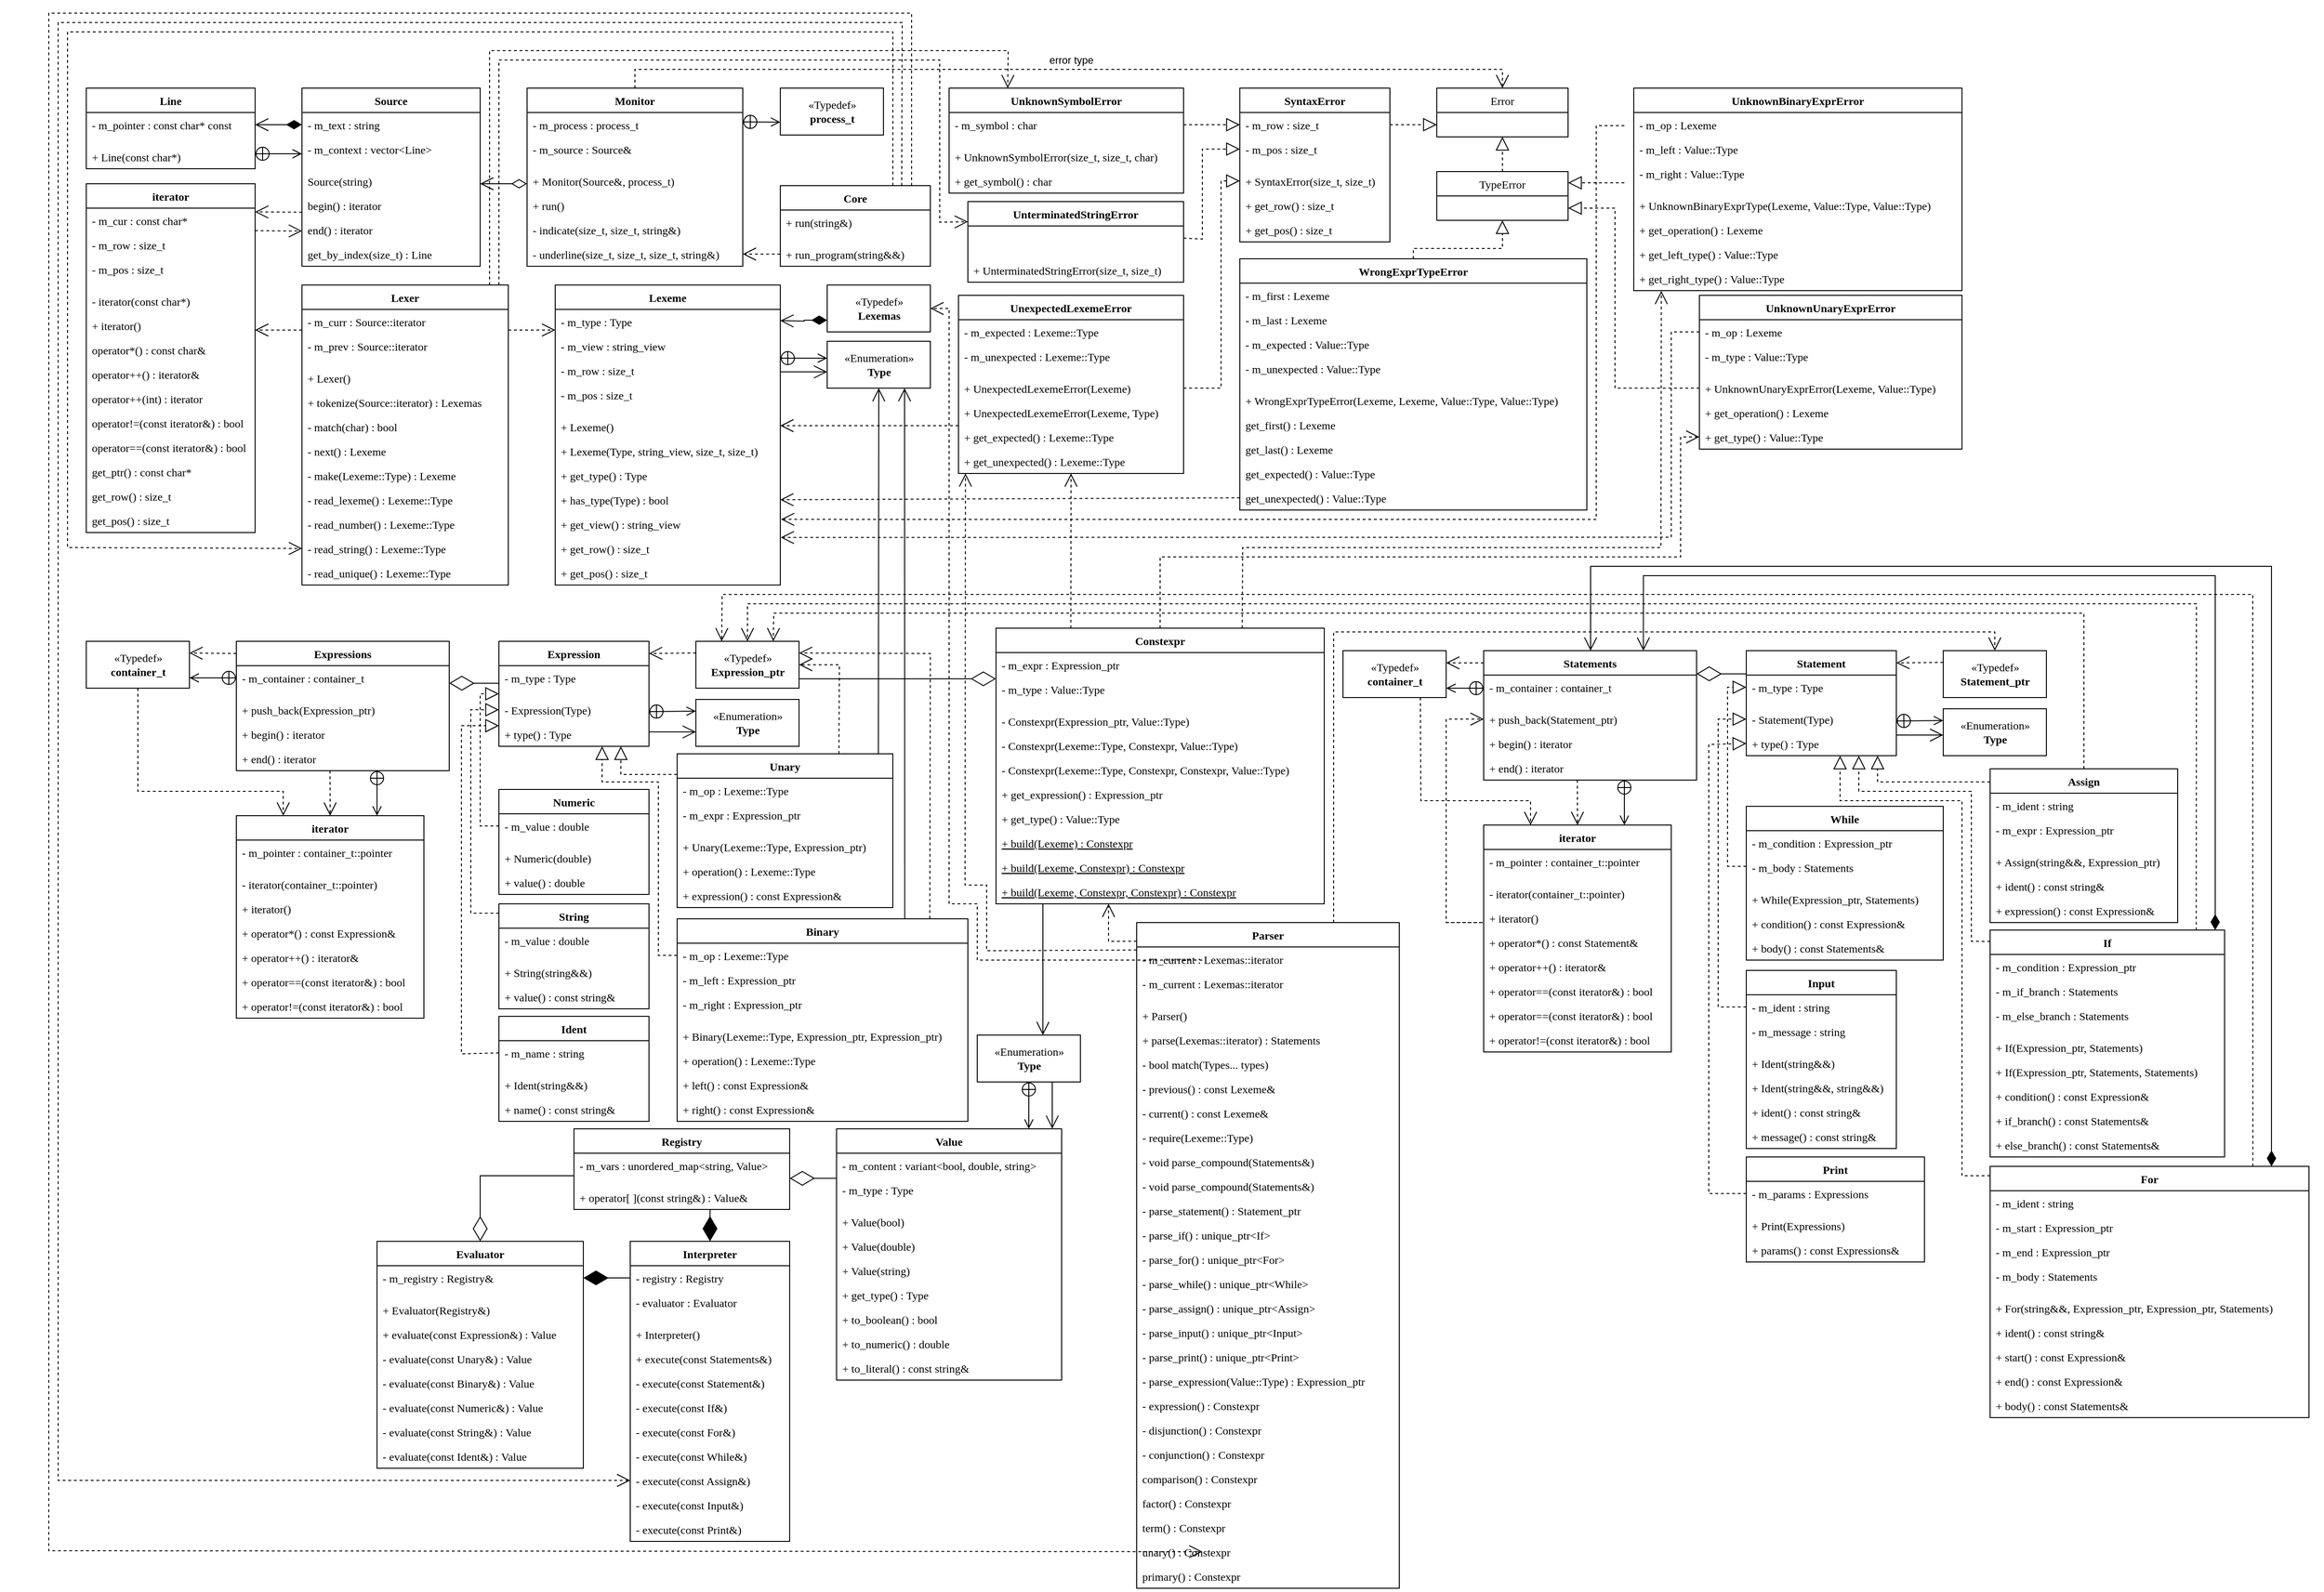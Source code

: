 <mxfile version="20.6.2" type="device"><diagram id="9DK8FBjjBPZ4uVv8IWGH" name="Страница 1"><mxGraphModel dx="10421" dy="2070" grid="1" gridSize="10" guides="1" tooltips="1" connect="1" arrows="1" fold="1" page="1" pageScale="1" pageWidth="2336" pageHeight="1654" math="0" shadow="0"><root><mxCell id="0"/><mxCell id="1" parent="0"/><mxCell id="8lSMTpt9AA74OlXHGU-Z-3" value="" style="group" vertex="1" connectable="0" parent="1"><mxGeometry x="-5830" y="827" width="2410" height="1680" as="geometry"/></mxCell><mxCell id="DCjRvU0DgS4bFqwTetFx-23" value="Core" style="swimlane;fontStyle=1;align=center;verticalAlign=top;childLayout=stackLayout;horizontal=1;startSize=26;horizontalStack=0;resizeParent=1;resizeParentMax=0;resizeLast=0;collapsible=1;marginBottom=0;fontFamily=GOST type B;fontSource=https%3A%2F%2Fdrive.google.com%2Fuc%3Fexport%3Ddownload%26id%3D1UrnLVkHcLbHLojcf2ejICCGZ1GY9liKW;container=0;" parent="8lSMTpt9AA74OlXHGU-Z-3" vertex="1"><mxGeometry x="780" y="184" width="160" height="86" as="geometry"/></mxCell><mxCell id="DCjRvU0DgS4bFqwTetFx-31" value="Monitor" style="swimlane;fontStyle=1;align=center;verticalAlign=top;childLayout=stackLayout;horizontal=1;startSize=26;horizontalStack=0;resizeParent=1;resizeParentMax=0;resizeLast=0;collapsible=1;marginBottom=0;fontFamily=GOST type B;fontSource=https%3A%2F%2Fdrive.google.com%2Fuc%3Fexport%3Ddownload%26id%3D1UrnLVkHcLbHLojcf2ejICCGZ1GY9liKW;container=0;" parent="8lSMTpt9AA74OlXHGU-Z-3" vertex="1"><mxGeometry x="510" y="80" width="230" height="190" as="geometry"/></mxCell><mxCell id="DCjRvU0DgS4bFqwTetFx-40" value="«Typedef»&lt;br&gt;&lt;b&gt;process_t&lt;/b&gt;" style="html=1;fontFamily=GOST type B;fontSource=https%3A%2F%2Fdrive.google.com%2Fuc%3Fexport%3Ddownload%26id%3D1UrnLVkHcLbHLojcf2ejICCGZ1GY9liKW;container=0;" parent="8lSMTpt9AA74OlXHGU-Z-3" vertex="1"><mxGeometry x="780" y="80" width="110" height="50" as="geometry"/></mxCell><mxCell id="DCjRvU0DgS4bFqwTetFx-45" value="Source" style="swimlane;fontStyle=1;align=center;verticalAlign=top;childLayout=stackLayout;horizontal=1;startSize=26;horizontalStack=0;resizeParent=1;resizeParentMax=0;resizeLast=0;collapsible=1;marginBottom=0;fontFamily=GOST type B;fontSource=https%3A%2F%2Fdrive.google.com%2Fuc%3Fexport%3Ddownload%26id%3D1UrnLVkHcLbHLojcf2ejICCGZ1GY9liKW;container=0;" parent="8lSMTpt9AA74OlXHGU-Z-3" vertex="1"><mxGeometry x="270" y="80" width="190" height="190" as="geometry"/></mxCell><mxCell id="KK0kENaR_7au_bZekDWk-2" value="Line" style="swimlane;fontStyle=1;align=center;verticalAlign=top;childLayout=stackLayout;horizontal=1;startSize=26;horizontalStack=0;resizeParent=1;resizeParentMax=0;resizeLast=0;collapsible=1;marginBottom=0;fontFamily=GOST type B;fontSource=https%3A%2F%2Fdrive.google.com%2Fuc%3Fexport%3Ddownload%26id%3D1UrnLVkHcLbHLojcf2ejICCGZ1GY9liKW;container=0;" parent="8lSMTpt9AA74OlXHGU-Z-3" vertex="1"><mxGeometry x="40" y="80" width="180" height="86" as="geometry"/></mxCell><mxCell id="KK0kENaR_7au_bZekDWk-6" value="iterator" style="swimlane;fontStyle=1;align=center;verticalAlign=top;childLayout=stackLayout;horizontal=1;startSize=26;horizontalStack=0;resizeParent=1;resizeParentMax=0;resizeLast=0;collapsible=1;marginBottom=0;fontFamily=GOST type B;fontSource=https%3A%2F%2Fdrive.google.com%2Fuc%3Fexport%3Ddownload%26id%3D1UrnLVkHcLbHLojcf2ejICCGZ1GY9liKW;container=0;" parent="8lSMTpt9AA74OlXHGU-Z-3" vertex="1"><mxGeometry x="40" y="182" width="180" height="372" as="geometry"/></mxCell><mxCell id="KK0kENaR_7au_bZekDWk-24" value="Lexeme" style="swimlane;fontStyle=1;align=center;verticalAlign=top;childLayout=stackLayout;horizontal=1;startSize=26;horizontalStack=0;resizeParent=1;resizeParentMax=0;resizeLast=0;collapsible=1;marginBottom=0;fontFamily=GOST type B;fontSource=https%3A%2F%2Fdrive.google.com%2Fuc%3Fexport%3Ddownload%26id%3D1UrnLVkHcLbHLojcf2ejICCGZ1GY9liKW;container=0;" parent="8lSMTpt9AA74OlXHGU-Z-3" vertex="1"><mxGeometry x="540" y="290" width="240" height="320" as="geometry"/></mxCell><mxCell id="KK0kENaR_7au_bZekDWk-38" value="«Typedef»&lt;br&gt;&lt;b&gt;Lexemas&lt;/b&gt;" style="html=1;fontFamily=GOST type B;fontSource=https%3A%2F%2Fdrive.google.com%2Fuc%3Fexport%3Ddownload%26id%3D1UrnLVkHcLbHLojcf2ejICCGZ1GY9liKW;container=0;" parent="8lSMTpt9AA74OlXHGU-Z-3" vertex="1"><mxGeometry x="830" y="290" width="110" height="50" as="geometry"/></mxCell><mxCell id="KK0kENaR_7au_bZekDWk-39" value="«Enumeration»&lt;br&gt;&lt;b&gt;Type&lt;/b&gt;" style="html=1;fontFamily=GOST type B;fontSource=https%3A%2F%2Fdrive.google.com%2Fuc%3Fexport%3Ddownload%26id%3D1UrnLVkHcLbHLojcf2ejICCGZ1GY9liKW;container=0;" parent="8lSMTpt9AA74OlXHGU-Z-3" vertex="1"><mxGeometry x="830" y="350" width="110" height="50" as="geometry"/></mxCell><mxCell id="KK0kENaR_7au_bZekDWk-40" value="Lexer" style="swimlane;fontStyle=1;align=center;verticalAlign=top;childLayout=stackLayout;horizontal=1;startSize=26;horizontalStack=0;resizeParent=1;resizeParentMax=0;resizeLast=0;collapsible=1;marginBottom=0;fontFamily=GOST type B;fontSource=https%3A%2F%2Fdrive.google.com%2Fuc%3Fexport%3Ddownload%26id%3D1UrnLVkHcLbHLojcf2ejICCGZ1GY9liKW;container=0;" parent="8lSMTpt9AA74OlXHGU-Z-3" vertex="1"><mxGeometry x="270" y="290" width="220" height="320" as="geometry"/></mxCell><mxCell id="KK0kENaR_7au_bZekDWk-58" value="Error" style="swimlane;fontStyle=0;childLayout=stackLayout;horizontal=1;startSize=26;fillColor=none;horizontalStack=0;resizeParent=1;resizeParentMax=0;resizeLast=0;collapsible=1;marginBottom=0;fontFamily=GOST type B;fontSource=https%3A%2F%2Fdrive.google.com%2Fuc%3Fexport%3Ddownload%26id%3D1UrnLVkHcLbHLojcf2ejICCGZ1GY9liKW;container=0;" parent="8lSMTpt9AA74OlXHGU-Z-3" vertex="1"><mxGeometry x="1480" y="80" width="140" height="52" as="geometry"/></mxCell><mxCell id="KK0kENaR_7au_bZekDWk-62" value="TypeError" style="swimlane;fontStyle=0;childLayout=stackLayout;horizontal=1;startSize=26;fillColor=none;horizontalStack=0;resizeParent=1;resizeParentMax=0;resizeLast=0;collapsible=1;marginBottom=0;fontFamily=GOST type B;fontSource=https%3A%2F%2Fdrive.google.com%2Fuc%3Fexport%3Ddownload%26id%3D1UrnLVkHcLbHLojcf2ejICCGZ1GY9liKW;container=0;" parent="8lSMTpt9AA74OlXHGU-Z-3" vertex="1"><mxGeometry x="1480" y="169" width="140" height="52" as="geometry"/></mxCell><mxCell id="KK0kENaR_7au_bZekDWk-71" value="SyntaxError" style="swimlane;fontStyle=1;align=center;verticalAlign=top;childLayout=stackLayout;horizontal=1;startSize=26;horizontalStack=0;resizeParent=1;resizeParentMax=0;resizeLast=0;collapsible=1;marginBottom=0;fontFamily=GOST type B;fontSource=https%3A%2F%2Fdrive.google.com%2Fuc%3Fexport%3Ddownload%26id%3D1UrnLVkHcLbHLojcf2ejICCGZ1GY9liKW;container=0;" parent="8lSMTpt9AA74OlXHGU-Z-3" vertex="1"><mxGeometry x="1270" y="80" width="160" height="164" as="geometry"/></mxCell><mxCell id="KK0kENaR_7au_bZekDWk-78" value="UnknownSymbolError" style="swimlane;fontStyle=1;align=center;verticalAlign=top;childLayout=stackLayout;horizontal=1;startSize=26;horizontalStack=0;resizeParent=1;resizeParentMax=0;resizeLast=0;collapsible=1;marginBottom=0;fontFamily=GOST type B;fontSource=https%3A%2F%2Fdrive.google.com%2Fuc%3Fexport%3Ddownload%26id%3D1UrnLVkHcLbHLojcf2ejICCGZ1GY9liKW;container=0;" parent="8lSMTpt9AA74OlXHGU-Z-3" vertex="1"><mxGeometry x="960" y="80" width="250" height="112" as="geometry"/></mxCell><mxCell id="KK0kENaR_7au_bZekDWk-84" value="UnterminatedStringError" style="swimlane;fontStyle=1;align=center;verticalAlign=top;childLayout=stackLayout;horizontal=1;startSize=26;horizontalStack=0;resizeParent=1;resizeParentMax=0;resizeLast=0;collapsible=1;marginBottom=0;fontFamily=GOST type B;fontSource=https%3A%2F%2Fdrive.google.com%2Fuc%3Fexport%3Ddownload%26id%3D1UrnLVkHcLbHLojcf2ejICCGZ1GY9liKW;container=0;" parent="8lSMTpt9AA74OlXHGU-Z-3" vertex="1"><mxGeometry x="980" y="201" width="230" height="86" as="geometry"/></mxCell><mxCell id="KK0kENaR_7au_bZekDWk-89" value="UnexpectedLexemeError" style="swimlane;fontStyle=1;align=center;verticalAlign=top;childLayout=stackLayout;horizontal=1;startSize=26;horizontalStack=0;resizeParent=1;resizeParentMax=0;resizeLast=0;collapsible=1;marginBottom=0;fontFamily=GOST type B;fontSource=https%3A%2F%2Fdrive.google.com%2Fuc%3Fexport%3Ddownload%26id%3D1UrnLVkHcLbHLojcf2ejICCGZ1GY9liKW;container=0;" parent="8lSMTpt9AA74OlXHGU-Z-3" vertex="1"><mxGeometry x="970" y="301" width="240" height="190" as="geometry"><mxRectangle x="-1690" y="420" width="180" height="30" as="alternateBounds"/></mxGeometry></mxCell><mxCell id="KK0kENaR_7au_bZekDWk-97" value="WrongExprTypeError" style="swimlane;fontStyle=1;align=center;verticalAlign=top;childLayout=stackLayout;horizontal=1;startSize=26;horizontalStack=0;resizeParent=1;resizeParentMax=0;resizeLast=0;collapsible=1;marginBottom=0;fontFamily=GOST type B;fontSource=https%3A%2F%2Fdrive.google.com%2Fuc%3Fexport%3Ddownload%26id%3D1UrnLVkHcLbHLojcf2ejICCGZ1GY9liKW;container=0;" parent="8lSMTpt9AA74OlXHGU-Z-3" vertex="1"><mxGeometry x="1270" y="262" width="370" height="268" as="geometry"/></mxCell><mxCell id="KK0kENaR_7au_bZekDWk-109" value="UnknownUnaryExprError" style="swimlane;fontStyle=1;align=center;verticalAlign=top;childLayout=stackLayout;horizontal=1;startSize=26;horizontalStack=0;resizeParent=1;resizeParentMax=0;resizeLast=0;collapsible=1;marginBottom=0;fontFamily=GOST type B;fontSource=https%3A%2F%2Fdrive.google.com%2Fuc%3Fexport%3Ddownload%26id%3D1UrnLVkHcLbHLojcf2ejICCGZ1GY9liKW;container=0;" parent="8lSMTpt9AA74OlXHGU-Z-3" vertex="1"><mxGeometry x="1760" y="301" width="280" height="164" as="geometry"/></mxCell><mxCell id="KK0kENaR_7au_bZekDWk-116" value="UnknownBinaryExprError" style="swimlane;fontStyle=1;align=center;verticalAlign=top;childLayout=stackLayout;horizontal=1;startSize=26;horizontalStack=0;resizeParent=1;resizeParentMax=0;resizeLast=0;collapsible=1;marginBottom=0;fontFamily=GOST type B;fontSource=https%3A%2F%2Fdrive.google.com%2Fuc%3Fexport%3Ddownload%26id%3D1UrnLVkHcLbHLojcf2ejICCGZ1GY9liKW;container=0;" parent="8lSMTpt9AA74OlXHGU-Z-3" vertex="1"><mxGeometry x="1690" y="80" width="350" height="216" as="geometry"/></mxCell><mxCell id="KK0kENaR_7au_bZekDWk-125" value="Expression" style="swimlane;fontStyle=1;align=center;verticalAlign=top;childLayout=stackLayout;horizontal=1;startSize=26;horizontalStack=0;resizeParent=1;resizeParentMax=0;resizeLast=0;collapsible=1;marginBottom=0;fontFamily=GOST type B;fontSource=https%3A%2F%2Fdrive.google.com%2Fuc%3Fexport%3Ddownload%26id%3D1UrnLVkHcLbHLojcf2ejICCGZ1GY9liKW;container=0;" parent="8lSMTpt9AA74OlXHGU-Z-3" vertex="1"><mxGeometry x="480" y="670" width="160" height="112" as="geometry"/></mxCell><mxCell id="KK0kENaR_7au_bZekDWk-132" value="«Typedef»&lt;br&gt;&lt;b&gt;Expression_ptr&lt;/b&gt;" style="html=1;fontFamily=GOST type B;fontSource=https%3A%2F%2Fdrive.google.com%2Fuc%3Fexport%3Ddownload%26id%3D1UrnLVkHcLbHLojcf2ejICCGZ1GY9liKW;container=0;" parent="8lSMTpt9AA74OlXHGU-Z-3" vertex="1"><mxGeometry x="690" y="670" width="110" height="50" as="geometry"/></mxCell><mxCell id="KK0kENaR_7au_bZekDWk-133" value="Expressions" style="swimlane;fontStyle=1;align=center;verticalAlign=top;childLayout=stackLayout;horizontal=1;startSize=26;horizontalStack=0;resizeParent=1;resizeParentMax=0;resizeLast=0;collapsible=1;marginBottom=0;fontFamily=GOST type B;fontSource=https%3A%2F%2Fdrive.google.com%2Fuc%3Fexport%3Ddownload%26id%3D1UrnLVkHcLbHLojcf2ejICCGZ1GY9liKW;container=0;" parent="8lSMTpt9AA74OlXHGU-Z-3" vertex="1"><mxGeometry x="200" y="670" width="227" height="138" as="geometry"/></mxCell><mxCell id="KK0kENaR_7au_bZekDWk-137" value="«Typedef»&lt;br&gt;&lt;b&gt;container_t&lt;/b&gt;" style="html=1;fontFamily=GOST type B;fontSource=https%3A%2F%2Fdrive.google.com%2Fuc%3Fexport%3Ddownload%26id%3D1UrnLVkHcLbHLojcf2ejICCGZ1GY9liKW;container=0;" parent="8lSMTpt9AA74OlXHGU-Z-3" vertex="1"><mxGeometry x="40" y="670" width="110" height="50" as="geometry"/></mxCell><mxCell id="KK0kENaR_7au_bZekDWk-144" value="iterator" style="swimlane;fontStyle=1;align=center;verticalAlign=top;childLayout=stackLayout;horizontal=1;startSize=26;horizontalStack=0;resizeParent=1;resizeParentMax=0;resizeLast=0;collapsible=1;marginBottom=0;fontFamily=GOST type B;fontSource=https%3A%2F%2Fdrive.google.com%2Fuc%3Fexport%3Ddownload%26id%3D1UrnLVkHcLbHLojcf2ejICCGZ1GY9liKW;container=0;" parent="8lSMTpt9AA74OlXHGU-Z-3" vertex="1"><mxGeometry x="200" y="856" width="200" height="216" as="geometry"/></mxCell><mxCell id="KK0kENaR_7au_bZekDWk-163" value="«Enumeration»&lt;br&gt;&lt;b&gt;Type&lt;/b&gt;" style="html=1;fontFamily=GOST type B;fontSource=https%3A%2F%2Fdrive.google.com%2Fuc%3Fexport%3Ddownload%26id%3D1UrnLVkHcLbHLojcf2ejICCGZ1GY9liKW;container=0;" parent="8lSMTpt9AA74OlXHGU-Z-3" vertex="1"><mxGeometry x="690" y="732" width="110" height="50" as="geometry"/></mxCell><mxCell id="KK0kENaR_7au_bZekDWk-164" value="Unary" style="swimlane;fontStyle=1;align=center;verticalAlign=top;childLayout=stackLayout;horizontal=1;startSize=26;horizontalStack=0;resizeParent=1;resizeParentMax=0;resizeLast=0;collapsible=1;marginBottom=0;fontFamily=GOST type B;fontSource=https%3A%2F%2Fdrive.google.com%2Fuc%3Fexport%3Ddownload%26id%3D1UrnLVkHcLbHLojcf2ejICCGZ1GY9liKW;container=0;" parent="8lSMTpt9AA74OlXHGU-Z-3" vertex="1"><mxGeometry x="670" y="790" width="230" height="164" as="geometry"/></mxCell><mxCell id="KK0kENaR_7au_bZekDWk-171" value="Binary" style="swimlane;fontStyle=1;align=center;verticalAlign=top;childLayout=stackLayout;horizontal=1;startSize=26;horizontalStack=0;resizeParent=1;resizeParentMax=0;resizeLast=0;collapsible=1;marginBottom=0;fontFamily=GOST type B;fontSource=https%3A%2F%2Fdrive.google.com%2Fuc%3Fexport%3Ddownload%26id%3D1UrnLVkHcLbHLojcf2ejICCGZ1GY9liKW;container=0;" parent="8lSMTpt9AA74OlXHGU-Z-3" vertex="1"><mxGeometry x="670" y="966" width="310" height="216" as="geometry"/></mxCell><mxCell id="KK0kENaR_7au_bZekDWk-180" value="Numeric" style="swimlane;fontStyle=1;align=center;verticalAlign=top;childLayout=stackLayout;horizontal=1;startSize=26;horizontalStack=0;resizeParent=1;resizeParentMax=0;resizeLast=0;collapsible=1;marginBottom=0;fontFamily=GOST type B;fontSource=https%3A%2F%2Fdrive.google.com%2Fuc%3Fexport%3Ddownload%26id%3D1UrnLVkHcLbHLojcf2ejICCGZ1GY9liKW;container=0;" parent="8lSMTpt9AA74OlXHGU-Z-3" vertex="1"><mxGeometry x="480" y="828" width="160" height="112" as="geometry"/></mxCell><mxCell id="KK0kENaR_7au_bZekDWk-185" value="String" style="swimlane;fontStyle=1;align=center;verticalAlign=top;childLayout=stackLayout;horizontal=1;startSize=26;horizontalStack=0;resizeParent=1;resizeParentMax=0;resizeLast=0;collapsible=1;marginBottom=0;fontFamily=GOST type B;fontSource=https%3A%2F%2Fdrive.google.com%2Fuc%3Fexport%3Ddownload%26id%3D1UrnLVkHcLbHLojcf2ejICCGZ1GY9liKW;container=0;" parent="8lSMTpt9AA74OlXHGU-Z-3" vertex="1"><mxGeometry x="480" y="950" width="160" height="112" as="geometry"/></mxCell><mxCell id="KK0kENaR_7au_bZekDWk-190" value="Ident" style="swimlane;fontStyle=1;align=center;verticalAlign=top;childLayout=stackLayout;horizontal=1;startSize=26;horizontalStack=0;resizeParent=1;resizeParentMax=0;resizeLast=0;collapsible=1;marginBottom=0;fontFamily=GOST type B;fontSource=https%3A%2F%2Fdrive.google.com%2Fuc%3Fexport%3Ddownload%26id%3D1UrnLVkHcLbHLojcf2ejICCGZ1GY9liKW;container=0;" parent="8lSMTpt9AA74OlXHGU-Z-3" vertex="1"><mxGeometry x="480" y="1070" width="160" height="112" as="geometry"/></mxCell><mxCell id="KK0kENaR_7au_bZekDWk-196" value="Statement" style="swimlane;fontStyle=1;align=center;verticalAlign=top;childLayout=stackLayout;horizontal=1;startSize=26;horizontalStack=0;resizeParent=1;resizeParentMax=0;resizeLast=0;collapsible=1;marginBottom=0;fontFamily=GOST type B;fontSource=https%3A%2F%2Fdrive.google.com%2Fuc%3Fexport%3Ddownload%26id%3D1UrnLVkHcLbHLojcf2ejICCGZ1GY9liKW;container=0;" parent="8lSMTpt9AA74OlXHGU-Z-3" vertex="1"><mxGeometry x="1810" y="680" width="160" height="112" as="geometry"/></mxCell><mxCell id="KK0kENaR_7au_bZekDWk-203" value="Statements" style="swimlane;fontStyle=1;align=center;verticalAlign=top;childLayout=stackLayout;horizontal=1;startSize=26;horizontalStack=0;resizeParent=1;resizeParentMax=0;resizeLast=0;collapsible=1;marginBottom=0;fontFamily=GOST type B;fontSource=https%3A%2F%2Fdrive.google.com%2Fuc%3Fexport%3Ddownload%26id%3D1UrnLVkHcLbHLojcf2ejICCGZ1GY9liKW;container=0;" parent="8lSMTpt9AA74OlXHGU-Z-3" vertex="1"><mxGeometry x="1530" y="680" width="227" height="138" as="geometry"/></mxCell><mxCell id="KK0kENaR_7au_bZekDWk-218" value="Assign" style="swimlane;fontStyle=1;align=center;verticalAlign=top;childLayout=stackLayout;horizontal=1;startSize=26;horizontalStack=0;resizeParent=1;resizeParentMax=0;resizeLast=0;collapsible=1;marginBottom=0;fontFamily=GOST type B;fontSource=https%3A%2F%2Fdrive.google.com%2Fuc%3Fexport%3Ddownload%26id%3D1UrnLVkHcLbHLojcf2ejICCGZ1GY9liKW;container=0;" parent="8lSMTpt9AA74OlXHGU-Z-3" vertex="1"><mxGeometry x="2070" y="806" width="200" height="164" as="geometry"/></mxCell><mxCell id="KK0kENaR_7au_bZekDWk-231" value="If" style="swimlane;fontStyle=1;align=center;verticalAlign=top;childLayout=stackLayout;horizontal=1;startSize=26;horizontalStack=0;resizeParent=1;resizeParentMax=0;resizeLast=0;collapsible=1;marginBottom=0;fontFamily=GOST type B;fontSource=https%3A%2F%2Fdrive.google.com%2Fuc%3Fexport%3Ddownload%26id%3D1UrnLVkHcLbHLojcf2ejICCGZ1GY9liKW;container=0;" parent="8lSMTpt9AA74OlXHGU-Z-3" vertex="1"><mxGeometry x="2070" y="978" width="250" height="242" as="geometry"/></mxCell><mxCell id="KK0kENaR_7au_bZekDWk-241" value="For" style="swimlane;fontStyle=1;align=center;verticalAlign=top;childLayout=stackLayout;horizontal=1;startSize=26;horizontalStack=0;resizeParent=1;resizeParentMax=0;resizeLast=0;collapsible=1;marginBottom=0;fontFamily=GOST type B;fontSource=https%3A%2F%2Fdrive.google.com%2Fuc%3Fexport%3Ddownload%26id%3D1UrnLVkHcLbHLojcf2ejICCGZ1GY9liKW;container=0;" parent="8lSMTpt9AA74OlXHGU-Z-3" vertex="1"><mxGeometry x="2070" y="1230" width="340" height="268" as="geometry"/></mxCell><mxCell id="KK0kENaR_7au_bZekDWk-253" value="While" style="swimlane;fontStyle=1;align=center;verticalAlign=top;childLayout=stackLayout;horizontal=1;startSize=26;horizontalStack=0;resizeParent=1;resizeParentMax=0;resizeLast=0;collapsible=1;marginBottom=0;fontFamily=GOST type B;fontSource=https%3A%2F%2Fdrive.google.com%2Fuc%3Fexport%3Ddownload%26id%3D1UrnLVkHcLbHLojcf2ejICCGZ1GY9liKW;container=0;" parent="8lSMTpt9AA74OlXHGU-Z-3" vertex="1"><mxGeometry x="1810" y="846" width="210" height="164" as="geometry"/></mxCell><mxCell id="KK0kENaR_7au_bZekDWk-262" value="Input" style="swimlane;fontStyle=1;align=center;verticalAlign=top;childLayout=stackLayout;horizontal=1;startSize=26;horizontalStack=0;resizeParent=1;resizeParentMax=0;resizeLast=0;collapsible=1;marginBottom=0;fontFamily=GOST type B;fontSource=https%3A%2F%2Fdrive.google.com%2Fuc%3Fexport%3Ddownload%26id%3D1UrnLVkHcLbHLojcf2ejICCGZ1GY9liKW;container=0;" parent="8lSMTpt9AA74OlXHGU-Z-3" vertex="1"><mxGeometry x="1810" y="1021" width="160" height="190" as="geometry"/></mxCell><mxCell id="KK0kENaR_7au_bZekDWk-271" value="Print" style="swimlane;fontStyle=1;align=center;verticalAlign=top;childLayout=stackLayout;horizontal=1;startSize=26;horizontalStack=0;resizeParent=1;resizeParentMax=0;resizeLast=0;collapsible=1;marginBottom=0;fontFamily=GOST type B;fontSource=https%3A%2F%2Fdrive.google.com%2Fuc%3Fexport%3Ddownload%26id%3D1UrnLVkHcLbHLojcf2ejICCGZ1GY9liKW;container=0;" parent="8lSMTpt9AA74OlXHGU-Z-3" vertex="1"><mxGeometry x="1810" y="1220" width="190" height="112" as="geometry"/></mxCell><mxCell id="KK0kENaR_7au_bZekDWk-277" value="Value" style="swimlane;fontStyle=1;align=center;verticalAlign=top;childLayout=stackLayout;horizontal=1;startSize=26;horizontalStack=0;resizeParent=1;resizeParentMax=0;resizeLast=0;collapsible=1;marginBottom=0;fontFamily=GOST type B;fontSource=https%3A%2F%2Fdrive.google.com%2Fuc%3Fexport%3Ddownload%26id%3D1UrnLVkHcLbHLojcf2ejICCGZ1GY9liKW;container=0;" parent="8lSMTpt9AA74OlXHGU-Z-3" vertex="1"><mxGeometry x="840" y="1190" width="240" height="268" as="geometry"/></mxCell><mxCell id="KK0kENaR_7au_bZekDWk-281" value="«Enumeration»&lt;br&gt;&lt;b&gt;Type&lt;/b&gt;" style="html=1;fontFamily=GOST type B;fontSource=https%3A%2F%2Fdrive.google.com%2Fuc%3Fexport%3Ddownload%26id%3D1UrnLVkHcLbHLojcf2ejICCGZ1GY9liKW;container=0;" parent="8lSMTpt9AA74OlXHGU-Z-3" vertex="1"><mxGeometry x="990" y="1090" width="110" height="50" as="geometry"/></mxCell><mxCell id="KK0kENaR_7au_bZekDWk-292" value="Constexpr" style="swimlane;fontStyle=1;align=center;verticalAlign=top;childLayout=stackLayout;horizontal=1;startSize=26;horizontalStack=0;resizeParent=1;resizeParentMax=0;resizeLast=0;collapsible=1;marginBottom=0;fontFamily=GOST type B;fontSource=https%3A%2F%2Fdrive.google.com%2Fuc%3Fexport%3Ddownload%26id%3D1UrnLVkHcLbHLojcf2ejICCGZ1GY9liKW;container=0;" parent="8lSMTpt9AA74OlXHGU-Z-3" vertex="1"><mxGeometry x="1010" y="656" width="350" height="294" as="geometry"/></mxCell><mxCell id="KK0kENaR_7au_bZekDWk-305" value="Parser" style="swimlane;fontStyle=1;align=center;verticalAlign=top;childLayout=stackLayout;horizontal=1;startSize=26;horizontalStack=0;resizeParent=1;resizeParentMax=0;resizeLast=0;collapsible=1;marginBottom=0;fontFamily=GOST type B;fontSource=https%3A%2F%2Fdrive.google.com%2Fuc%3Fexport%3Ddownload%26id%3D1UrnLVkHcLbHLojcf2ejICCGZ1GY9liKW;container=0;" parent="8lSMTpt9AA74OlXHGU-Z-3" vertex="1"><mxGeometry x="1160" y="970" width="280" height="710" as="geometry"/></mxCell><mxCell id="KK0kENaR_7au_bZekDWk-332" value="Registry" style="swimlane;fontStyle=1;align=center;verticalAlign=top;childLayout=stackLayout;horizontal=1;startSize=26;horizontalStack=0;resizeParent=1;resizeParentMax=0;resizeLast=0;collapsible=1;marginBottom=0;fontFamily=GOST type B;fontSource=https%3A%2F%2Fdrive.google.com%2Fuc%3Fexport%3Ddownload%26id%3D1UrnLVkHcLbHLojcf2ejICCGZ1GY9liKW;container=0;" parent="8lSMTpt9AA74OlXHGU-Z-3" vertex="1"><mxGeometry x="560" y="1190" width="230" height="86" as="geometry"/></mxCell><mxCell id="KK0kENaR_7au_bZekDWk-337" value="Evaluator" style="swimlane;fontStyle=1;align=center;verticalAlign=top;childLayout=stackLayout;horizontal=1;startSize=26;horizontalStack=0;resizeParent=1;resizeParentMax=0;resizeLast=0;collapsible=1;marginBottom=0;fontFamily=GOST type B;fontSource=https%3A%2F%2Fdrive.google.com%2Fuc%3Fexport%3Ddownload%26id%3D1UrnLVkHcLbHLojcf2ejICCGZ1GY9liKW;container=0;" parent="8lSMTpt9AA74OlXHGU-Z-3" vertex="1"><mxGeometry x="350" y="1310" width="220" height="242" as="geometry"/></mxCell><mxCell id="KK0kENaR_7au_bZekDWk-348" value="Interpreter" style="swimlane;fontStyle=1;align=center;verticalAlign=top;childLayout=stackLayout;horizontal=1;startSize=26;horizontalStack=0;resizeParent=1;resizeParentMax=0;resizeLast=0;collapsible=1;marginBottom=0;fontFamily=GOST type B;fontSource=https%3A%2F%2Fdrive.google.com%2Fuc%3Fexport%3Ddownload%26id%3D1UrnLVkHcLbHLojcf2ejICCGZ1GY9liKW;container=0;" parent="8lSMTpt9AA74OlXHGU-Z-3" vertex="1"><mxGeometry x="620" y="1310" width="170" height="320" as="geometry"/></mxCell><mxCell id="tKCH1J7--qAhq6YOzrkl-2" value="" style="endArrow=open;startArrow=circlePlus;endFill=0;startFill=0;endSize=8;html=1;rounded=0;" parent="8lSMTpt9AA74OlXHGU-Z-3" edge="1"><mxGeometry width="160" relative="1" as="geometry"><mxPoint x="220" y="150" as="sourcePoint"/><mxPoint x="270" y="150" as="targetPoint"/></mxGeometry></mxCell><mxCell id="tKCH1J7--qAhq6YOzrkl-3" value="&amp;nbsp;" style="endArrow=open;endSize=12;dashed=1;html=1;rounded=0;" parent="8lSMTpt9AA74OlXHGU-Z-3" edge="1"><mxGeometry x="0.206" y="-22" width="160" relative="1" as="geometry"><mxPoint x="270" y="212.345" as="sourcePoint"/><mxPoint x="220" y="212" as="targetPoint"/><mxPoint as="offset"/></mxGeometry></mxCell><mxCell id="tKCH1J7--qAhq6YOzrkl-4" value="&amp;nbsp;" style="endArrow=open;endSize=12;dashed=1;html=1;rounded=0;" parent="8lSMTpt9AA74OlXHGU-Z-3" edge="1"><mxGeometry x="0.2" y="-18" width="160" relative="1" as="geometry"><mxPoint x="220" y="232" as="sourcePoint"/><mxPoint x="270" y="232.345" as="targetPoint"/><mxPoint as="offset"/><Array as="points"><mxPoint x="250" y="232.345"/></Array></mxGeometry></mxCell><mxCell id="tKCH1J7--qAhq6YOzrkl-5" value="" style="endArrow=open;startArrow=circlePlus;endFill=0;startFill=0;endSize=8;html=1;rounded=0;" parent="8lSMTpt9AA74OlXHGU-Z-3" edge="1"><mxGeometry width="160" relative="1" as="geometry"><mxPoint x="740" y="116" as="sourcePoint"/><mxPoint x="780" y="116.23" as="targetPoint"/></mxGeometry></mxCell><mxCell id="tKCH1J7--qAhq6YOzrkl-6" value="&amp;nbsp;" style="endArrow=open;html=1;endSize=12;startArrow=diamondThin;startSize=14;startFill=0;edgeStyle=orthogonalEdgeStyle;align=left;verticalAlign=bottom;rounded=0;" parent="8lSMTpt9AA74OlXHGU-Z-3" edge="1"><mxGeometry x="-1" y="3" relative="1" as="geometry"><mxPoint x="510" y="182" as="sourcePoint"/><mxPoint x="460" y="182" as="targetPoint"/></mxGeometry></mxCell><mxCell id="tKCH1J7--qAhq6YOzrkl-8" value="&amp;nbsp;" style="endArrow=open;html=1;endSize=12;startArrow=diamondThin;startSize=14;startFill=1;edgeStyle=orthogonalEdgeStyle;align=left;verticalAlign=bottom;rounded=0;exitX=0;exitY=0.75;exitDx=0;exitDy=0;" parent="8lSMTpt9AA74OlXHGU-Z-3" source="KK0kENaR_7au_bZekDWk-38" edge="1"><mxGeometry x="-1" y="3" relative="1" as="geometry"><mxPoint x="1000" y="368" as="sourcePoint"/><mxPoint x="780" y="328" as="targetPoint"/></mxGeometry></mxCell><mxCell id="tKCH1J7--qAhq6YOzrkl-10" value="" style="endArrow=open;startArrow=circlePlus;endFill=0;startFill=0;endSize=8;html=1;rounded=0;" parent="8lSMTpt9AA74OlXHGU-Z-3" edge="1"><mxGeometry width="160" relative="1" as="geometry"><mxPoint x="780" y="368" as="sourcePoint"/><mxPoint x="830" y="368" as="targetPoint"/></mxGeometry></mxCell><mxCell id="tKCH1J7--qAhq6YOzrkl-14" value="&amp;nbsp;" style="endArrow=open;endSize=12;dashed=1;html=1;rounded=0;" parent="8lSMTpt9AA74OlXHGU-Z-3" edge="1"><mxGeometry x="-0.2" y="22" width="160" relative="1" as="geometry"><mxPoint x="270" y="338" as="sourcePoint"/><mxPoint x="220" y="338" as="targetPoint"/><mxPoint as="offset"/></mxGeometry></mxCell><mxCell id="tKCH1J7--qAhq6YOzrkl-24" value="" style="endArrow=block;dashed=1;endFill=0;endSize=12;html=1;rounded=0;entryX=0;entryY=0.75;entryDx=0;entryDy=0;exitX=1;exitY=0.5;exitDx=0;exitDy=0;" parent="8lSMTpt9AA74OlXHGU-Z-3" source="KK0kENaR_7au_bZekDWk-76" target="KK0kENaR_7au_bZekDWk-58" edge="1"><mxGeometry width="160" relative="1" as="geometry"><mxPoint x="1380" y="181" as="sourcePoint"/><mxPoint x="1540" y="181" as="targetPoint"/></mxGeometry></mxCell><mxCell id="tKCH1J7--qAhq6YOzrkl-25" value="" style="endArrow=block;dashed=1;endFill=0;endSize=12;html=1;rounded=0;entryX=0.5;entryY=1;entryDx=0;entryDy=0;exitX=0.5;exitY=0;exitDx=0;exitDy=0;" parent="8lSMTpt9AA74OlXHGU-Z-3" source="KK0kENaR_7au_bZekDWk-62" target="KK0kENaR_7au_bZekDWk-58" edge="1"><mxGeometry width="160" relative="1" as="geometry"><mxPoint x="1380" y="181" as="sourcePoint"/><mxPoint x="1540" y="181" as="targetPoint"/></mxGeometry></mxCell><mxCell id="tKCH1J7--qAhq6YOzrkl-27" value="" style="endArrow=block;dashed=1;endFill=0;endSize=12;html=1;rounded=0;exitX=0.5;exitY=0;exitDx=0;exitDy=0;" parent="8lSMTpt9AA74OlXHGU-Z-3" source="KK0kENaR_7au_bZekDWk-97" edge="1"><mxGeometry width="160" relative="1" as="geometry"><mxPoint x="1450" y="241" as="sourcePoint"/><mxPoint x="1550" y="221" as="targetPoint"/><Array as="points"><mxPoint x="1455" y="251"/><mxPoint x="1550" y="251"/></Array></mxGeometry></mxCell><mxCell id="tKCH1J7--qAhq6YOzrkl-28" value="" style="endArrow=block;dashed=1;endFill=0;endSize=12;html=1;rounded=0;" parent="8lSMTpt9AA74OlXHGU-Z-3" edge="1"><mxGeometry width="160" relative="1" as="geometry"><mxPoint x="1680" y="181" as="sourcePoint"/><mxPoint x="1620" y="181" as="targetPoint"/></mxGeometry></mxCell><mxCell id="tKCH1J7--qAhq6YOzrkl-29" value="" style="endArrow=block;dashed=1;endFill=0;endSize=12;html=1;rounded=0;exitX=0;exitY=0.5;exitDx=0;exitDy=0;entryX=1;entryY=0.75;entryDx=0;entryDy=0;" parent="8lSMTpt9AA74OlXHGU-Z-3" source="KK0kENaR_7au_bZekDWk-112" target="KK0kENaR_7au_bZekDWk-62" edge="1"><mxGeometry width="160" relative="1" as="geometry"><mxPoint x="1590" y="281" as="sourcePoint"/><mxPoint x="1620" y="201" as="targetPoint"/><Array as="points"><mxPoint x="1670" y="400"/><mxPoint x="1670" y="208"/></Array></mxGeometry></mxCell><mxCell id="tKCH1J7--qAhq6YOzrkl-30" value="error type" style="endArrow=open;endSize=12;dashed=1;html=1;rounded=0;entryX=0.5;entryY=0;entryDx=0;entryDy=0;exitX=0.5;exitY=0;exitDx=0;exitDy=0;" parent="8lSMTpt9AA74OlXHGU-Z-3" source="DCjRvU0DgS4bFqwTetFx-31" target="KK0kENaR_7au_bZekDWk-58" edge="1"><mxGeometry x="0.005" y="10" width="160" relative="1" as="geometry"><mxPoint x="1080" y="390" as="sourcePoint"/><mxPoint x="1240" y="390" as="targetPoint"/><Array as="points"><mxPoint x="625" y="60"/><mxPoint x="1550" y="60"/></Array><mxPoint as="offset"/></mxGeometry></mxCell><mxCell id="tKCH1J7--qAhq6YOzrkl-31" value="&amp;nbsp;" style="endArrow=open;endSize=12;dashed=1;html=1;rounded=0;exitX=0;exitY=0.038;exitDx=0;exitDy=0;exitPerimeter=0;" parent="8lSMTpt9AA74OlXHGU-Z-3" source="KK0kENaR_7au_bZekDWk-95" edge="1"><mxGeometry x="-0.053" y="-20" width="160" relative="1" as="geometry"><mxPoint x="940" y="467" as="sourcePoint"/><mxPoint x="780" y="440" as="targetPoint"/><Array as="points"><mxPoint x="880" y="440"/></Array><mxPoint as="offset"/></mxGeometry></mxCell><mxCell id="tKCH1J7--qAhq6YOzrkl-33" value="&amp;nbsp;" style="endArrow=open;endSize=12;dashed=1;html=1;rounded=0;entryX=1.003;entryY=0.305;entryDx=0;entryDy=0;entryPerimeter=0;" parent="8lSMTpt9AA74OlXHGU-Z-3" target="KK0kENaR_7au_bZekDWk-33" edge="1"><mxGeometry x="-0.011" y="15" width="160" relative="1" as="geometry"><mxPoint x="1680" y="120" as="sourcePoint"/><mxPoint x="1450" y="420" as="targetPoint"/><Array as="points"><mxPoint x="1650" y="120"/><mxPoint x="1650" y="540"/><mxPoint x="1270" y="540"/></Array><mxPoint as="offset"/></mxGeometry></mxCell><mxCell id="tKCH1J7--qAhq6YOzrkl-36" value="" style="endArrow=open;startArrow=circlePlus;endFill=0;startFill=0;endSize=8;html=1;rounded=0;exitX=0;exitY=0.5;exitDx=0;exitDy=0;" parent="8lSMTpt9AA74OlXHGU-Z-3" source="KK0kENaR_7au_bZekDWk-134" edge="1"><mxGeometry width="160" relative="1" as="geometry"><mxPoint x="330" y="750" as="sourcePoint"/><mxPoint x="150" y="709" as="targetPoint"/></mxGeometry></mxCell><mxCell id="tKCH1J7--qAhq6YOzrkl-37" value="&amp;nbsp;" style="endArrow=open;endSize=12;dashed=1;html=1;rounded=0;entryX=1;entryY=0.25;entryDx=0;entryDy=0;" parent="8lSMTpt9AA74OlXHGU-Z-3" target="KK0kENaR_7au_bZekDWk-137" edge="1"><mxGeometry x="0.2" y="-15" width="160" relative="1" as="geometry"><mxPoint x="200" y="683" as="sourcePoint"/><mxPoint x="160" y="680" as="targetPoint"/><Array as="points"/><mxPoint as="offset"/></mxGeometry></mxCell><mxCell id="tKCH1J7--qAhq6YOzrkl-39" value="&amp;nbsp;" style="endArrow=open;endSize=12;dashed=1;html=1;rounded=0;exitX=0;exitY=0.25;exitDx=0;exitDy=0;" parent="8lSMTpt9AA74OlXHGU-Z-3" source="KK0kENaR_7au_bZekDWk-132" edge="1"><mxGeometry x="-0.2" y="-9" width="160" relative="1" as="geometry"><mxPoint x="680" y="709" as="sourcePoint"/><mxPoint x="640" y="683" as="targetPoint"/><mxPoint as="offset"/></mxGeometry></mxCell><mxCell id="tKCH1J7--qAhq6YOzrkl-40" value="" style="endArrow=open;startArrow=circlePlus;endFill=0;startFill=0;endSize=8;html=1;rounded=0;entryX=0;entryY=0.25;entryDx=0;entryDy=0;" parent="8lSMTpt9AA74OlXHGU-Z-3" target="KK0kENaR_7au_bZekDWk-163" edge="1"><mxGeometry width="160" relative="1" as="geometry"><mxPoint x="640" y="745" as="sourcePoint"/><mxPoint x="680" y="745" as="targetPoint"/><Array as="points"/></mxGeometry></mxCell><mxCell id="tKCH1J7--qAhq6YOzrkl-45" value="" style="endArrow=block;dashed=1;endFill=0;endSize=12;html=1;rounded=0;entryX=0;entryY=0.5;entryDx=0;entryDy=0;exitX=0;exitY=0.5;exitDx=0;exitDy=0;" parent="8lSMTpt9AA74OlXHGU-Z-3" source="KK0kENaR_7au_bZekDWk-181" target="KK0kENaR_7au_bZekDWk-125" edge="1"><mxGeometry width="160" relative="1" as="geometry"><mxPoint x="390" y="870" as="sourcePoint"/><mxPoint x="470" y="760" as="targetPoint"/><Array as="points"><mxPoint x="460" y="867"/><mxPoint x="460" y="726"/></Array></mxGeometry></mxCell><mxCell id="tKCH1J7--qAhq6YOzrkl-46" value="" style="endArrow=block;dashed=1;endFill=0;endSize=12;html=1;rounded=0;entryX=0;entryY=0.5;entryDx=0;entryDy=0;" parent="8lSMTpt9AA74OlXHGU-Z-3" target="KK0kENaR_7au_bZekDWk-128" edge="1"><mxGeometry width="160" relative="1" as="geometry"><mxPoint x="480" y="960" as="sourcePoint"/><mxPoint x="520" y="880" as="targetPoint"/><Array as="points"><mxPoint x="450" y="960"/><mxPoint x="450" y="743"/></Array></mxGeometry></mxCell><mxCell id="tKCH1J7--qAhq6YOzrkl-48" value="" style="endArrow=block;dashed=1;endFill=0;endSize=12;html=1;rounded=0;exitX=0;exitY=0.134;exitDx=0;exitDy=0;exitPerimeter=0;" parent="8lSMTpt9AA74OlXHGU-Z-3" source="KK0kENaR_7au_bZekDWk-164" edge="1"><mxGeometry width="160" relative="1" as="geometry"><mxPoint x="680" y="832" as="sourcePoint"/><mxPoint x="610" y="782" as="targetPoint"/><Array as="points"><mxPoint x="610" y="812"/></Array></mxGeometry></mxCell><mxCell id="tKCH1J7--qAhq6YOzrkl-51" value="" style="endArrow=block;dashed=1;endFill=0;endSize=12;html=1;rounded=0;exitX=0;exitY=0.5;exitDx=0;exitDy=0;" parent="8lSMTpt9AA74OlXHGU-Z-3" source="KK0kENaR_7au_bZekDWk-179" edge="1"><mxGeometry width="160" relative="1" as="geometry"><mxPoint x="660" y="1010" as="sourcePoint"/><mxPoint x="590" y="782" as="targetPoint"/><Array as="points"><mxPoint x="650" y="1005"/><mxPoint x="650" y="820"/><mxPoint x="590" y="820"/></Array></mxGeometry></mxCell><mxCell id="tKCH1J7--qAhq6YOzrkl-55" value="&amp;nbsp;" style="endArrow=open;endSize=12;dashed=1;html=1;rounded=0;entryX=0.25;entryY=0;entryDx=0;entryDy=0;" parent="8lSMTpt9AA74OlXHGU-Z-3" target="KK0kENaR_7au_bZekDWk-78" edge="1"><mxGeometry x="0.008" y="20" width="160" relative="1" as="geometry"><mxPoint x="470" y="290" as="sourcePoint"/><mxPoint x="700" y="140" as="targetPoint"/><Array as="points"><mxPoint x="470" y="40"/><mxPoint x="1023" y="40"/></Array><mxPoint as="offset"/></mxGeometry></mxCell><mxCell id="tKCH1J7--qAhq6YOzrkl-57" value="&amp;nbsp;" style="endArrow=open;endSize=12;dashed=1;html=1;rounded=0;entryX=0;entryY=0.25;entryDx=0;entryDy=0;" parent="8lSMTpt9AA74OlXHGU-Z-3" target="KK0kENaR_7au_bZekDWk-84" edge="1"><mxGeometry x="-0.003" y="30" width="160" relative="1" as="geometry"><mxPoint x="480" y="290" as="sourcePoint"/><mxPoint x="820" y="160" as="targetPoint"/><Array as="points"><mxPoint x="480" y="50"/><mxPoint x="950" y="50"/><mxPoint x="950" y="223"/></Array><mxPoint as="offset"/></mxGeometry></mxCell><mxCell id="tKCH1J7--qAhq6YOzrkl-58" value="" style="endArrow=open;startArrow=circlePlus;endFill=0;startFill=0;endSize=8;html=1;rounded=0;entryX=0.75;entryY=0;entryDx=0;entryDy=0;" parent="8lSMTpt9AA74OlXHGU-Z-3" target="KK0kENaR_7au_bZekDWk-144" edge="1"><mxGeometry width="160" relative="1" as="geometry"><mxPoint x="350" y="808" as="sourcePoint"/><mxPoint x="350" y="854" as="targetPoint"/></mxGeometry></mxCell><mxCell id="tKCH1J7--qAhq6YOzrkl-60" value="&amp;nbsp;" style="endArrow=open;endSize=12;dashed=1;html=1;rounded=0;exitX=0.5;exitY=1;exitDx=0;exitDy=0;" parent="8lSMTpt9AA74OlXHGU-Z-3" source="KK0kENaR_7au_bZekDWk-137" edge="1"><mxGeometry x="0.111" y="20" width="160" relative="1" as="geometry"><mxPoint x="250" y="808" as="sourcePoint"/><mxPoint x="250" y="856" as="targetPoint"/><Array as="points"><mxPoint x="95" y="830"/><mxPoint x="170" y="830"/><mxPoint x="250" y="830"/></Array><mxPoint as="offset"/></mxGeometry></mxCell><mxCell id="tKCH1J7--qAhq6YOzrkl-61" value="" style="endArrow=open;endSize=12;dashed=1;html=1;rounded=0;exitX=0.75;exitY=0;exitDx=0;exitDy=0;entryX=1;entryY=0.5;entryDx=0;entryDy=0;" parent="8lSMTpt9AA74OlXHGU-Z-3" source="KK0kENaR_7au_bZekDWk-164" target="KK0kENaR_7au_bZekDWk-132" edge="1"><mxGeometry x="0.068" y="-17" width="160" relative="1" as="geometry"><mxPoint x="530" y="770" as="sourcePoint"/><mxPoint x="810" y="710" as="targetPoint"/><Array as="points"><mxPoint x="843" y="695"/></Array><mxPoint as="offset"/></mxGeometry></mxCell><mxCell id="tKCH1J7--qAhq6YOzrkl-63" value="&amp;nbsp;" style="endArrow=open;endSize=12;dashed=1;html=1;rounded=0;entryX=1;entryY=0.25;entryDx=0;entryDy=0;exitX=0.869;exitY=-0.001;exitDx=0;exitDy=0;exitPerimeter=0;" parent="8lSMTpt9AA74OlXHGU-Z-3" source="KK0kENaR_7au_bZekDWk-171" target="KK0kENaR_7au_bZekDWk-132" edge="1"><mxGeometry x="0.021" y="10" width="160" relative="1" as="geometry"><mxPoint x="940" y="960" as="sourcePoint"/><mxPoint x="940" y="870" as="targetPoint"/><Array as="points"><mxPoint x="940" y="683"/></Array><mxPoint as="offset"/></mxGeometry></mxCell><mxCell id="tKCH1J7--qAhq6YOzrkl-75" value="&amp;nbsp;" style="endArrow=open;endSize=12;dashed=1;html=1;rounded=0;entryX=0.5;entryY=0;entryDx=0;entryDy=0;" parent="8lSMTpt9AA74OlXHGU-Z-3" target="KK0kENaR_7au_bZekDWk-144" edge="1"><mxGeometry x="-0.444" y="20" width="160" relative="1" as="geometry"><mxPoint x="299.86" y="808" as="sourcePoint"/><mxPoint x="330" y="840" as="targetPoint"/><Array as="points"><mxPoint x="300" y="840"/></Array><mxPoint as="offset"/></mxGeometry></mxCell><mxCell id="tKCH1J7--qAhq6YOzrkl-87" value="«Typedef»&lt;br&gt;&lt;b&gt;container_t&lt;/b&gt;" style="html=1;fontFamily=GOST type B;fontSource=https%3A%2F%2Fdrive.google.com%2Fuc%3Fexport%3Ddownload%26id%3D1UrnLVkHcLbHLojcf2ejICCGZ1GY9liKW;container=0;" parent="8lSMTpt9AA74OlXHGU-Z-3" vertex="1"><mxGeometry x="1380" y="680" width="110" height="50" as="geometry"/></mxCell><mxCell id="tKCH1J7--qAhq6YOzrkl-88" value="iterator" style="swimlane;fontStyle=1;align=center;verticalAlign=top;childLayout=stackLayout;horizontal=1;startSize=26;horizontalStack=0;resizeParent=1;resizeParentMax=0;resizeLast=0;collapsible=1;marginBottom=0;fontFamily=GOST type B;fontSource=https%3A%2F%2Fdrive.google.com%2Fuc%3Fexport%3Ddownload%26id%3D1UrnLVkHcLbHLojcf2ejICCGZ1GY9liKW;container=0;" parent="8lSMTpt9AA74OlXHGU-Z-3" vertex="1"><mxGeometry x="1530" y="866" width="200" height="242" as="geometry"/></mxCell><mxCell id="tKCH1J7--qAhq6YOzrkl-97" value="" style="endArrow=open;startArrow=circlePlus;endFill=0;startFill=0;endSize=8;html=1;rounded=0;exitX=0;exitY=0.5;exitDx=0;exitDy=0;" parent="8lSMTpt9AA74OlXHGU-Z-3" edge="1"><mxGeometry width="160" relative="1" as="geometry"><mxPoint x="1530" y="720.0" as="sourcePoint"/><mxPoint x="1490" y="720" as="targetPoint"/></mxGeometry></mxCell><mxCell id="tKCH1J7--qAhq6YOzrkl-98" value="&amp;nbsp;" style="endArrow=open;endSize=12;dashed=1;html=1;rounded=0;" parent="8lSMTpt9AA74OlXHGU-Z-3" edge="1"><mxGeometry x="0.2" y="-15" width="160" relative="1" as="geometry"><mxPoint x="1530" y="693" as="sourcePoint"/><mxPoint x="1490" y="693" as="targetPoint"/><Array as="points"/><mxPoint as="offset"/></mxGeometry></mxCell><mxCell id="tKCH1J7--qAhq6YOzrkl-99" value="" style="endArrow=open;startArrow=circlePlus;endFill=0;startFill=0;endSize=8;html=1;rounded=0;entryX=0.75;entryY=0;entryDx=0;entryDy=0;" parent="8lSMTpt9AA74OlXHGU-Z-3" target="tKCH1J7--qAhq6YOzrkl-88" edge="1"><mxGeometry width="160" relative="1" as="geometry"><mxPoint x="1680" y="818" as="sourcePoint"/><mxPoint x="1680" y="864" as="targetPoint"/></mxGeometry></mxCell><mxCell id="tKCH1J7--qAhq6YOzrkl-100" value="&amp;nbsp;" style="endArrow=open;endSize=12;dashed=1;html=1;rounded=0;exitX=0.75;exitY=1;exitDx=0;exitDy=0;" parent="8lSMTpt9AA74OlXHGU-Z-3" source="tKCH1J7--qAhq6YOzrkl-87" edge="1"><mxGeometry x="0.111" y="20" width="160" relative="1" as="geometry"><mxPoint x="1580" y="818" as="sourcePoint"/><mxPoint x="1580" y="866.0" as="targetPoint"/><Array as="points"><mxPoint x="1463" y="840"/><mxPoint x="1500" y="840"/><mxPoint x="1580" y="840"/></Array><mxPoint as="offset"/></mxGeometry></mxCell><mxCell id="tKCH1J7--qAhq6YOzrkl-101" value="&amp;nbsp;" style="endArrow=open;endSize=12;dashed=1;html=1;rounded=0;entryX=0.5;entryY=0;entryDx=0;entryDy=0;" parent="8lSMTpt9AA74OlXHGU-Z-3" target="tKCH1J7--qAhq6YOzrkl-88" edge="1"><mxGeometry x="-0.444" y="20" width="160" relative="1" as="geometry"><mxPoint x="1629.86" y="818" as="sourcePoint"/><mxPoint x="1660" y="850" as="targetPoint"/><Array as="points"><mxPoint x="1630" y="850"/></Array><mxPoint as="offset"/></mxGeometry></mxCell><mxCell id="tKCH1J7--qAhq6YOzrkl-102" value="«Typedef»&lt;br&gt;&lt;b&gt;Statement_ptr&lt;/b&gt;" style="html=1;fontFamily=GOST type B;fontSource=https%3A%2F%2Fdrive.google.com%2Fuc%3Fexport%3Ddownload%26id%3D1UrnLVkHcLbHLojcf2ejICCGZ1GY9liKW;container=0;" parent="8lSMTpt9AA74OlXHGU-Z-3" vertex="1"><mxGeometry x="2020" y="680" width="110" height="50" as="geometry"/></mxCell><mxCell id="tKCH1J7--qAhq6YOzrkl-103" value="«Enumeration»&lt;br&gt;&lt;b&gt;Type&lt;/b&gt;" style="html=1;fontFamily=GOST type B;fontSource=https%3A%2F%2Fdrive.google.com%2Fuc%3Fexport%3Ddownload%26id%3D1UrnLVkHcLbHLojcf2ejICCGZ1GY9liKW;container=0;" parent="8lSMTpt9AA74OlXHGU-Z-3" vertex="1"><mxGeometry x="2020" y="742" width="110" height="50" as="geometry"/></mxCell><mxCell id="tKCH1J7--qAhq6YOzrkl-104" value="&amp;nbsp;" style="endArrow=open;endSize=12;dashed=1;html=1;rounded=0;exitX=0;exitY=0.25;exitDx=0;exitDy=0;" parent="8lSMTpt9AA74OlXHGU-Z-3" source="tKCH1J7--qAhq6YOzrkl-102" edge="1"><mxGeometry x="-0.2" y="-9" width="160" relative="1" as="geometry"><mxPoint x="2010" y="719" as="sourcePoint"/><mxPoint x="1970" y="693" as="targetPoint"/><mxPoint as="offset"/></mxGeometry></mxCell><mxCell id="tKCH1J7--qAhq6YOzrkl-105" value="" style="endArrow=open;startArrow=circlePlus;endFill=0;startFill=0;endSize=8;html=1;rounded=0;entryX=0;entryY=0.25;entryDx=0;entryDy=0;" parent="8lSMTpt9AA74OlXHGU-Z-3" target="tKCH1J7--qAhq6YOzrkl-103" edge="1"><mxGeometry width="160" relative="1" as="geometry"><mxPoint x="1970" y="755" as="sourcePoint"/><mxPoint x="2010" y="755" as="targetPoint"/><Array as="points"/></mxGeometry></mxCell><mxCell id="tKCH1J7--qAhq6YOzrkl-107" value="" style="endArrow=block;dashed=1;endFill=0;endSize=12;html=1;rounded=0;entryX=0;entryY=0.5;entryDx=0;entryDy=0;" parent="8lSMTpt9AA74OlXHGU-Z-3" target="KK0kENaR_7au_bZekDWk-197" edge="1"><mxGeometry width="160" relative="1" as="geometry"><mxPoint x="1810" y="910" as="sourcePoint"/><mxPoint x="1760" y="990" as="targetPoint"/><Array as="points"><mxPoint x="1790" y="910"/><mxPoint x="1790" y="719"/></Array></mxGeometry></mxCell><mxCell id="tKCH1J7--qAhq6YOzrkl-108" value="" style="endArrow=block;dashed=1;endFill=0;endSize=12;html=1;rounded=0;entryX=0;entryY=0.5;entryDx=0;entryDy=0;" parent="8lSMTpt9AA74OlXHGU-Z-3" target="KK0kENaR_7au_bZekDWk-199" edge="1"><mxGeometry width="160" relative="1" as="geometry"><mxPoint x="1810" y="1060" as="sourcePoint"/><mxPoint x="1690" y="920" as="targetPoint"/><Array as="points"><mxPoint x="1780" y="1060"/><mxPoint x="1780" y="753"/></Array></mxGeometry></mxCell><mxCell id="tKCH1J7--qAhq6YOzrkl-110" value="" style="endArrow=diamondThin;endFill=0;endSize=24;html=1;rounded=0;" parent="8lSMTpt9AA74OlXHGU-Z-3" edge="1"><mxGeometry width="160" relative="1" as="geometry"><mxPoint x="1810" y="704.71" as="sourcePoint"/><mxPoint x="1757" y="704.71" as="targetPoint"/></mxGeometry></mxCell><mxCell id="tKCH1J7--qAhq6YOzrkl-112" value="" style="endArrow=diamondThin;endFill=0;endSize=24;html=1;rounded=0;" parent="8lSMTpt9AA74OlXHGU-Z-3" edge="1"><mxGeometry width="160" relative="1" as="geometry"><mxPoint x="480" y="714.71" as="sourcePoint"/><mxPoint x="427" y="714.71" as="targetPoint"/></mxGeometry></mxCell><mxCell id="tKCH1J7--qAhq6YOzrkl-113" value="" style="endArrow=block;dashed=1;endFill=0;endSize=12;html=1;rounded=0;" parent="8lSMTpt9AA74OlXHGU-Z-3" edge="1"><mxGeometry width="160" relative="1" as="geometry"><mxPoint x="2070" y="820" as="sourcePoint"/><mxPoint x="1950" y="792" as="targetPoint"/><Array as="points"><mxPoint x="2070" y="820"/><mxPoint x="2000" y="820"/><mxPoint x="1950" y="820"/></Array></mxGeometry></mxCell><mxCell id="tKCH1J7--qAhq6YOzrkl-114" value="" style="endArrow=block;dashed=1;endFill=0;endSize=12;html=1;rounded=0;exitX=0;exitY=0.05;exitDx=0;exitDy=0;exitPerimeter=0;" parent="8lSMTpt9AA74OlXHGU-Z-3" source="KK0kENaR_7au_bZekDWk-231" edge="1"><mxGeometry width="160" relative="1" as="geometry"><mxPoint x="1930" y="1002" as="sourcePoint"/><mxPoint x="1930" y="792" as="targetPoint"/><Array as="points"><mxPoint x="2050" y="990"/><mxPoint x="2050" y="830"/><mxPoint x="1930" y="830"/></Array></mxGeometry></mxCell><mxCell id="tKCH1J7--qAhq6YOzrkl-115" value="" style="endArrow=block;dashed=1;endFill=0;endSize=12;html=1;rounded=0;" parent="8lSMTpt9AA74OlXHGU-Z-3" edge="1"><mxGeometry width="160" relative="1" as="geometry"><mxPoint x="2070" y="1240" as="sourcePoint"/><mxPoint x="1910" y="792" as="targetPoint"/><Array as="points"><mxPoint x="2040" y="1240"/><mxPoint x="2040" y="840"/><mxPoint x="1910" y="840"/></Array></mxGeometry></mxCell><mxCell id="tKCH1J7--qAhq6YOzrkl-117" value="&amp;nbsp;" style="endArrow=open;endSize=12;dashed=1;html=1;rounded=0;entryX=0.75;entryY=0;entryDx=0;entryDy=0;exitX=0.5;exitY=0;exitDx=0;exitDy=0;" parent="8lSMTpt9AA74OlXHGU-Z-3" source="KK0kENaR_7au_bZekDWk-218" target="KK0kENaR_7au_bZekDWk-132" edge="1"><mxGeometry x="-0.001" y="-30" width="160" relative="1" as="geometry"><mxPoint x="1200" y="800" as="sourcePoint"/><mxPoint x="1360" y="800" as="targetPoint"/><Array as="points"><mxPoint x="2170" y="640"/><mxPoint x="773" y="640"/></Array><mxPoint as="offset"/></mxGeometry></mxCell><mxCell id="tKCH1J7--qAhq6YOzrkl-119" value="&amp;nbsp;" style="endArrow=open;endSize=12;dashed=1;html=1;rounded=0;entryX=0.5;entryY=0;entryDx=0;entryDy=0;exitX=0.879;exitY=0.001;exitDx=0;exitDy=0;exitPerimeter=0;" parent="8lSMTpt9AA74OlXHGU-Z-3" source="KK0kENaR_7au_bZekDWk-231" target="KK0kENaR_7au_bZekDWk-132" edge="1"><mxGeometry x="-0.001" y="-20" width="160" relative="1" as="geometry"><mxPoint x="1880" y="960" as="sourcePoint"/><mxPoint x="1890" y="610" as="targetPoint"/><Array as="points"><mxPoint x="2290" y="630"/><mxPoint x="1340" y="630"/><mxPoint x="745" y="630"/></Array><mxPoint as="offset"/></mxGeometry></mxCell><mxCell id="tKCH1J7--qAhq6YOzrkl-120" value="&amp;nbsp;" style="endArrow=open;endSize=12;dashed=1;html=1;rounded=0;entryX=0.25;entryY=0;entryDx=0;entryDy=0;exitX=0.824;exitY=0;exitDx=0;exitDy=0;exitPerimeter=0;" parent="8lSMTpt9AA74OlXHGU-Z-3" source="KK0kENaR_7au_bZekDWk-241" target="KK0kENaR_7au_bZekDWk-132" edge="1"><mxGeometry x="-0.001" y="-20" width="160" relative="1" as="geometry"><mxPoint x="2210" y="1180" as="sourcePoint"/><mxPoint x="1660" y="1070" as="targetPoint"/><Array as="points"><mxPoint x="2350" y="620"/><mxPoint x="718" y="620"/></Array><mxPoint as="offset"/></mxGeometry></mxCell><mxCell id="tKCH1J7--qAhq6YOzrkl-121" value="&amp;nbsp;" style="endArrow=open;html=1;endSize=12;startArrow=diamondThin;startSize=14;startFill=1;edgeStyle=orthogonalEdgeStyle;align=left;verticalAlign=bottom;rounded=0;entryX=0.75;entryY=0;entryDx=0;entryDy=0;" parent="8lSMTpt9AA74OlXHGU-Z-3" target="KK0kENaR_7au_bZekDWk-203" edge="1"><mxGeometry x="-0.965" y="-50" relative="1" as="geometry"><mxPoint x="2310" y="978" as="sourcePoint"/><mxPoint x="1727" y="620" as="targetPoint"/><Array as="points"><mxPoint x="2310" y="600"/><mxPoint x="1700" y="600"/></Array><mxPoint y="-1" as="offset"/></mxGeometry></mxCell><mxCell id="tKCH1J7--qAhq6YOzrkl-123" value="&amp;nbsp;" style="endArrow=open;html=1;endSize=12;startArrow=diamondThin;startSize=14;startFill=1;edgeStyle=orthogonalEdgeStyle;align=left;verticalAlign=bottom;rounded=0;" parent="8lSMTpt9AA74OlXHGU-Z-3" source="KK0kENaR_7au_bZekDWk-241" target="KK0kENaR_7au_bZekDWk-203" edge="1"><mxGeometry x="-0.965" y="-50" relative="1" as="geometry"><mxPoint x="2320" y="988" as="sourcePoint"/><mxPoint x="1670" y="670" as="targetPoint"/><Array as="points"><mxPoint x="2370" y="590"/><mxPoint x="1644" y="590"/></Array><mxPoint y="-1" as="offset"/></mxGeometry></mxCell><mxCell id="tKCH1J7--qAhq6YOzrkl-129" value="" style="endArrow=diamondThin;endFill=0;endSize=24;html=1;rounded=0;" parent="8lSMTpt9AA74OlXHGU-Z-3" edge="1"><mxGeometry width="160" relative="1" as="geometry"><mxPoint x="800" y="710" as="sourcePoint"/><mxPoint x="1010" y="710" as="targetPoint"/></mxGeometry></mxCell><mxCell id="tKCH1J7--qAhq6YOzrkl-135" value="" style="endArrow=open;endSize=12;dashed=1;html=1;rounded=0;entryX=1;entryY=0.5;entryDx=0;entryDy=0;" parent="8lSMTpt9AA74OlXHGU-Z-3" target="KK0kENaR_7au_bZekDWk-38" edge="1"><mxGeometry x="0.103" y="-40" width="160" relative="1" as="geometry"><mxPoint x="1230" y="1010" as="sourcePoint"/><mxPoint x="920" y="790" as="targetPoint"/><Array as="points"><mxPoint x="990" y="1010"/><mxPoint x="990" y="950"/><mxPoint x="960" y="950"/><mxPoint x="960" y="315"/></Array><mxPoint as="offset"/></mxGeometry></mxCell><mxCell id="tKCH1J7--qAhq6YOzrkl-137" value="&amp;nbsp;" style="endArrow=open;endSize=12;dashed=1;html=1;rounded=0;exitX=0;exitY=0.028;exitDx=0;exitDy=0;exitPerimeter=0;" parent="8lSMTpt9AA74OlXHGU-Z-3" source="KK0kENaR_7au_bZekDWk-305" edge="1"><mxGeometry x="1" y="34" width="160" relative="1" as="geometry"><mxPoint x="1420" y="930" as="sourcePoint"/><mxPoint x="1130" y="950" as="targetPoint"/><Array as="points"><mxPoint x="1130" y="990"/></Array><mxPoint x="-30" y="-19" as="offset"/></mxGeometry></mxCell><mxCell id="tKCH1J7--qAhq6YOzrkl-138" value="&amp;nbsp;" style="endArrow=open;endSize=12;dashed=1;html=1;rounded=0;entryX=0;entryY=0.5;entryDx=0;entryDy=0;" parent="8lSMTpt9AA74OlXHGU-Z-3" target="KK0kENaR_7au_bZekDWk-206" edge="1"><mxGeometry x="-0.055" y="-10" width="160" relative="1" as="geometry"><mxPoint x="1490" y="970" as="sourcePoint"/><mxPoint x="1400" y="1085" as="targetPoint"/><Array as="points"><mxPoint x="1530" y="970"/><mxPoint x="1490" y="970"/><mxPoint x="1490" y="780"/><mxPoint x="1490" y="753"/></Array><mxPoint as="offset"/></mxGeometry></mxCell><mxCell id="tKCH1J7--qAhq6YOzrkl-139" value="&amp;nbsp;" style="endArrow=open;endSize=12;dashed=1;html=1;rounded=0;entryX=0.5;entryY=0;entryDx=0;entryDy=0;exitX=0.75;exitY=0;exitDx=0;exitDy=0;" parent="8lSMTpt9AA74OlXHGU-Z-3" source="KK0kENaR_7au_bZekDWk-305" target="tKCH1J7--qAhq6YOzrkl-102" edge="1"><mxGeometry x="0.008" y="70" width="160" relative="1" as="geometry"><mxPoint x="1430" y="970" as="sourcePoint"/><mxPoint x="1370" y="930" as="targetPoint"/><Array as="points"><mxPoint x="1370" y="750"/><mxPoint x="1370" y="660"/><mxPoint x="2075" y="660"/></Array><mxPoint x="-1" as="offset"/></mxGeometry></mxCell><mxCell id="tKCH1J7--qAhq6YOzrkl-143" value="" style="endArrow=open;startArrow=circlePlus;endFill=0;startFill=0;endSize=8;html=1;rounded=0;" parent="8lSMTpt9AA74OlXHGU-Z-3" source="KK0kENaR_7au_bZekDWk-281" edge="1"><mxGeometry width="160" relative="1" as="geometry"><mxPoint x="1067" y="1162.0" as="sourcePoint"/><mxPoint x="1045" y="1190" as="targetPoint"/><Array as="points"/></mxGeometry></mxCell><mxCell id="tKCH1J7--qAhq6YOzrkl-149" value="" style="endArrow=open;endFill=1;endSize=12;html=1;rounded=0;exitX=1;exitY=0.5;exitDx=0;exitDy=0;" parent="8lSMTpt9AA74OlXHGU-Z-3" edge="1"><mxGeometry width="160" relative="1" as="geometry"><mxPoint x="1970" y="770" as="sourcePoint"/><mxPoint x="2020" y="770" as="targetPoint"/></mxGeometry></mxCell><mxCell id="tKCH1J7--qAhq6YOzrkl-150" value="" style="endArrow=open;endFill=1;endSize=12;html=1;rounded=0;exitX=1;exitY=0.5;exitDx=0;exitDy=0;" parent="8lSMTpt9AA74OlXHGU-Z-3" edge="1"><mxGeometry width="160" relative="1" as="geometry"><mxPoint x="780" y="382.67" as="sourcePoint"/><mxPoint x="830" y="382.67" as="targetPoint"/></mxGeometry></mxCell><mxCell id="tKCH1J7--qAhq6YOzrkl-151" value="" style="endArrow=open;endFill=1;endSize=12;html=1;rounded=0;exitX=1;exitY=0.5;exitDx=0;exitDy=0;" parent="8lSMTpt9AA74OlXHGU-Z-3" edge="1"><mxGeometry width="160" relative="1" as="geometry"><mxPoint x="640" y="766.68" as="sourcePoint"/><mxPoint x="690" y="766.68" as="targetPoint"/></mxGeometry></mxCell><mxCell id="tKCH1J7--qAhq6YOzrkl-152" value="" style="endArrow=open;endFill=1;endSize=12;html=1;rounded=0;entryX=0.875;entryY=-0.004;entryDx=0;entryDy=0;entryPerimeter=0;exitX=0.727;exitY=1;exitDx=0;exitDy=0;exitPerimeter=0;" parent="8lSMTpt9AA74OlXHGU-Z-3" source="KK0kENaR_7au_bZekDWk-281" edge="1"><mxGeometry width="160" relative="1" as="geometry"><mxPoint x="1070" y="1150" as="sourcePoint"/><mxPoint x="1070" y="1189.928" as="targetPoint"/></mxGeometry></mxCell><mxCell id="tKCH1J7--qAhq6YOzrkl-153" value="" style="endArrow=open;endFill=1;endSize=12;html=1;rounded=0;" parent="8lSMTpt9AA74OlXHGU-Z-3" edge="1"><mxGeometry width="160" relative="1" as="geometry"><mxPoint x="1060" y="950" as="sourcePoint"/><mxPoint x="1060" y="1090" as="targetPoint"/><Array as="points"/></mxGeometry></mxCell><mxCell id="tKCH1J7--qAhq6YOzrkl-154" value="" style="endArrow=open;endFill=1;endSize=12;html=1;rounded=0;entryX=0.5;entryY=1;entryDx=0;entryDy=0;exitX=0.933;exitY=0.004;exitDx=0;exitDy=0;exitPerimeter=0;" parent="8lSMTpt9AA74OlXHGU-Z-3" source="KK0kENaR_7au_bZekDWk-164" target="KK0kENaR_7au_bZekDWk-39" edge="1"><mxGeometry width="160" relative="1" as="geometry"><mxPoint x="885" y="770" as="sourcePoint"/><mxPoint x="1050" y="700" as="targetPoint"/></mxGeometry></mxCell><mxCell id="tKCH1J7--qAhq6YOzrkl-155" value="" style="endArrow=open;endFill=1;endSize=12;html=1;rounded=0;entryX=0.75;entryY=1;entryDx=0;entryDy=0;exitX=0.783;exitY=-0.002;exitDx=0;exitDy=0;exitPerimeter=0;" parent="8lSMTpt9AA74OlXHGU-Z-3" source="KK0kENaR_7au_bZekDWk-171" target="KK0kENaR_7au_bZekDWk-39" edge="1"><mxGeometry width="160" relative="1" as="geometry"><mxPoint x="913" y="940" as="sourcePoint"/><mxPoint x="1030" y="710" as="targetPoint"/></mxGeometry></mxCell><mxCell id="tKCH1J7--qAhq6YOzrkl-158" value="" style="endArrow=diamondThin;endFill=0;endSize=24;html=1;rounded=0;" parent="8lSMTpt9AA74OlXHGU-Z-3" edge="1"><mxGeometry width="160" relative="1" as="geometry"><mxPoint x="840" y="1242.77" as="sourcePoint"/><mxPoint x="790" y="1242.77" as="targetPoint"/></mxGeometry></mxCell><mxCell id="tKCH1J7--qAhq6YOzrkl-159" value="" style="endArrow=diamondThin;endFill=1;endSize=24;html=1;rounded=0;entryX=0.5;entryY=0;entryDx=0;entryDy=0;exitX=0.631;exitY=1.009;exitDx=0;exitDy=0;exitPerimeter=0;" parent="8lSMTpt9AA74OlXHGU-Z-3" source="KK0kENaR_7au_bZekDWk-335" target="KK0kENaR_7au_bZekDWk-348" edge="1"><mxGeometry width="160" relative="1" as="geometry"><mxPoint x="705" y="1299" as="sourcePoint"/><mxPoint x="770" y="1321" as="targetPoint"/></mxGeometry></mxCell><mxCell id="tKCH1J7--qAhq6YOzrkl-165" value="" style="endArrow=diamondThin;endFill=0;endSize=24;html=1;rounded=0;entryX=0.5;entryY=0;entryDx=0;entryDy=0;" parent="8lSMTpt9AA74OlXHGU-Z-3" target="KK0kENaR_7au_bZekDWk-337" edge="1"><mxGeometry width="160" relative="1" as="geometry"><mxPoint x="560" y="1240" as="sourcePoint"/><mxPoint x="670" y="1340" as="targetPoint"/><Array as="points"><mxPoint x="460" y="1240"/></Array></mxGeometry></mxCell><mxCell id="tKCH1J7--qAhq6YOzrkl-166" value="" style="endArrow=open;endSize=12;dashed=1;html=1;rounded=0;exitX=0.228;exitY=0;exitDx=0;exitDy=0;exitPerimeter=0;" parent="8lSMTpt9AA74OlXHGU-Z-3" source="KK0kENaR_7au_bZekDWk-292" target="KK0kENaR_7au_bZekDWk-96" edge="1"><mxGeometry x="-0.119" y="-20" width="160" relative="1" as="geometry"><mxPoint x="1090" y="650" as="sourcePoint"/><mxPoint x="1430" y="580" as="targetPoint"/><mxPoint as="offset"/></mxGeometry></mxCell><mxCell id="tKCH1J7--qAhq6YOzrkl-167" value="&amp;nbsp;" style="endArrow=open;endSize=12;dashed=1;html=1;rounded=0;exitX=0.75;exitY=0;exitDx=0;exitDy=0;entryX=0.084;entryY=1.011;entryDx=0;entryDy=0;entryPerimeter=0;" parent="8lSMTpt9AA74OlXHGU-Z-3" source="KK0kENaR_7au_bZekDWk-292" target="KK0kENaR_7au_bZekDWk-124" edge="1"><mxGeometry x="-0.027" y="-20" width="160" relative="1" as="geometry"><mxPoint x="1330" y="580" as="sourcePoint"/><mxPoint x="1700" y="296.004" as="targetPoint"/><Array as="points"><mxPoint x="1273" y="570"/><mxPoint x="1719" y="570"/></Array><mxPoint as="offset"/></mxGeometry></mxCell><mxCell id="tKCH1J7--qAhq6YOzrkl-168" value="&amp;nbsp;" style="endArrow=open;endSize=12;dashed=1;html=1;rounded=0;entryX=0;entryY=0.5;entryDx=0;entryDy=0;exitX=0.5;exitY=0;exitDx=0;exitDy=0;" parent="8lSMTpt9AA74OlXHGU-Z-3" source="KK0kENaR_7au_bZekDWk-292" target="KK0kENaR_7au_bZekDWk-114" edge="1"><mxGeometry x="0.029" y="-20" width="160" relative="1" as="geometry"><mxPoint x="1380" y="450" as="sourcePoint"/><mxPoint x="1540" y="450" as="targetPoint"/><Array as="points"><mxPoint x="1185" y="580"/><mxPoint x="1740" y="580"/><mxPoint x="1740" y="452"/></Array><mxPoint as="offset"/></mxGeometry></mxCell><mxCell id="tKCH1J7--qAhq6YOzrkl-172" value="" style="endArrow=open;endSize=12;dashed=1;html=1;rounded=0;entryX=0;entryY=0.5;entryDx=0;entryDy=0;exitX=0.75;exitY=0;exitDx=0;exitDy=0;" parent="8lSMTpt9AA74OlXHGU-Z-3" source="DCjRvU0DgS4bFqwTetFx-23" target="KK0kENaR_7au_bZekDWk-51" edge="1"><mxGeometry x="0.002" y="-10" width="160" relative="1" as="geometry"><mxPoint x="560" y="340" as="sourcePoint"/><mxPoint x="720" y="340" as="targetPoint"/><Array as="points"><mxPoint x="900" y="20"/><mxPoint x="20" y="20"/><mxPoint x="20" y="570"/></Array><mxPoint as="offset"/></mxGeometry></mxCell><mxCell id="tKCH1J7--qAhq6YOzrkl-173" value="&amp;nbsp;" style="endArrow=open;endSize=12;dashed=1;html=1;rounded=0;entryX=0;entryY=0.5;entryDx=0;entryDy=0;exitX=0.809;exitY=0.002;exitDx=0;exitDy=0;exitPerimeter=0;" parent="8lSMTpt9AA74OlXHGU-Z-3" source="DCjRvU0DgS4bFqwTetFx-23" target="KK0kENaR_7au_bZekDWk-357" edge="1"><mxGeometry x="-0.049" y="-60" width="160" relative="1" as="geometry"><mxPoint x="910" y="180" as="sourcePoint"/><mxPoint x="850" y="1290" as="targetPoint"/><Array as="points"><mxPoint x="910" y="10"/><mxPoint x="10" y="10"/><mxPoint x="10" y="1050"/><mxPoint x="10" y="1565"/></Array><mxPoint as="offset"/></mxGeometry></mxCell><mxCell id="tKCH1J7--qAhq6YOzrkl-174" value="&amp;nbsp;" style="endArrow=open;endSize=12;dashed=1;html=1;rounded=0;exitX=0.875;exitY=0.002;exitDx=0;exitDy=0;exitPerimeter=0;" parent="8lSMTpt9AA74OlXHGU-Z-3" source="DCjRvU0DgS4bFqwTetFx-23" edge="1"><mxGeometry x="0.016" y="41" width="160" relative="1" as="geometry"><mxPoint x="-10" y="1641" as="sourcePoint"/><mxPoint x="1230" y="1641" as="targetPoint"/><Array as="points"><mxPoint x="920"/><mxPoint/><mxPoint y="1640"/></Array><mxPoint x="1" as="offset"/></mxGeometry></mxCell><mxCell id="DCjRvU0DgS4bFqwTetFx-24" value="+ run(string&amp;)" style="text;strokeColor=none;fillColor=none;align=left;verticalAlign=top;spacingLeft=4;spacingRight=4;overflow=hidden;rotatable=0;points=[[0,0.5],[1,0.5]];portConstraint=eastwest;fontFamily=GOST type B;fontSource=https%3A%2F%2Fdrive.google.com%2Fuc%3Fexport%3Ddownload%26id%3D1UrnLVkHcLbHLojcf2ejICCGZ1GY9liKW;container=0;" parent="8lSMTpt9AA74OlXHGU-Z-3" vertex="1"><mxGeometry x="780" y="210" width="160" height="26" as="geometry"/></mxCell><mxCell id="DCjRvU0DgS4bFqwTetFx-25" value="" style="line;strokeWidth=1;fillColor=none;align=left;verticalAlign=middle;spacingTop=-1;spacingLeft=3;spacingRight=3;rotatable=0;labelPosition=right;points=[];portConstraint=eastwest;strokeColor=inherit;fontFamily=GOST type B;fontSource=https%3A%2F%2Fdrive.google.com%2Fuc%3Fexport%3Ddownload%26id%3D1UrnLVkHcLbHLojcf2ejICCGZ1GY9liKW;container=0;" parent="8lSMTpt9AA74OlXHGU-Z-3" vertex="1"><mxGeometry x="780" y="236" width="160" height="8" as="geometry"/></mxCell><mxCell id="DCjRvU0DgS4bFqwTetFx-26" value="+ run_program(string&amp;&amp;)" style="text;strokeColor=none;fillColor=none;align=left;verticalAlign=top;spacingLeft=4;spacingRight=4;overflow=hidden;rotatable=0;points=[[0,0.5],[1,0.5]];portConstraint=eastwest;fontFamily=GOST type B;fontSource=https%3A%2F%2Fdrive.google.com%2Fuc%3Fexport%3Ddownload%26id%3D1UrnLVkHcLbHLojcf2ejICCGZ1GY9liKW;container=0;" parent="8lSMTpt9AA74OlXHGU-Z-3" vertex="1"><mxGeometry x="780" y="244" width="160" height="26" as="geometry"/></mxCell><mxCell id="DCjRvU0DgS4bFqwTetFx-35" value="- m_process : process_t" style="text;strokeColor=none;fillColor=none;align=left;verticalAlign=top;spacingLeft=4;spacingRight=4;overflow=hidden;rotatable=0;points=[[0,0.5],[1,0.5]];portConstraint=eastwest;fontFamily=GOST type B;fontSource=https%3A%2F%2Fdrive.google.com%2Fuc%3Fexport%3Ddownload%26id%3D1UrnLVkHcLbHLojcf2ejICCGZ1GY9liKW;container=0;" parent="8lSMTpt9AA74OlXHGU-Z-3" vertex="1"><mxGeometry x="510" y="106" width="230" height="26" as="geometry"/></mxCell><mxCell id="DCjRvU0DgS4bFqwTetFx-32" value="- m_source : Source&amp;" style="text;strokeColor=none;fillColor=none;align=left;verticalAlign=top;spacingLeft=4;spacingRight=4;overflow=hidden;rotatable=0;points=[[0,0.5],[1,0.5]];portConstraint=eastwest;fontFamily=GOST type B;fontSource=https%3A%2F%2Fdrive.google.com%2Fuc%3Fexport%3Ddownload%26id%3D1UrnLVkHcLbHLojcf2ejICCGZ1GY9liKW;container=0;" parent="8lSMTpt9AA74OlXHGU-Z-3" vertex="1"><mxGeometry x="510" y="132" width="230" height="26" as="geometry"/></mxCell><mxCell id="DCjRvU0DgS4bFqwTetFx-33" value="" style="line;strokeWidth=1;fillColor=none;align=left;verticalAlign=middle;spacingTop=-1;spacingLeft=3;spacingRight=3;rotatable=0;labelPosition=right;points=[];portConstraint=eastwest;strokeColor=inherit;fontFamily=GOST type B;fontSource=https%3A%2F%2Fdrive.google.com%2Fuc%3Fexport%3Ddownload%26id%3D1UrnLVkHcLbHLojcf2ejICCGZ1GY9liKW;container=0;" parent="8lSMTpt9AA74OlXHGU-Z-3" vertex="1"><mxGeometry x="510" y="158" width="230" height="8" as="geometry"/></mxCell><mxCell id="DCjRvU0DgS4bFqwTetFx-34" value="+ Monitor(Source&amp;, process_t)" style="text;strokeColor=none;fillColor=none;align=left;verticalAlign=top;spacingLeft=4;spacingRight=4;overflow=hidden;rotatable=0;points=[[0,0.5],[1,0.5]];portConstraint=eastwest;fontFamily=GOST type B;fontSource=https%3A%2F%2Fdrive.google.com%2Fuc%3Fexport%3Ddownload%26id%3D1UrnLVkHcLbHLojcf2ejICCGZ1GY9liKW;container=0;" parent="8lSMTpt9AA74OlXHGU-Z-3" vertex="1"><mxGeometry x="510" y="166" width="230" height="26" as="geometry"/></mxCell><mxCell id="DCjRvU0DgS4bFqwTetFx-36" value="+ run()" style="text;strokeColor=none;fillColor=none;align=left;verticalAlign=top;spacingLeft=4;spacingRight=4;overflow=hidden;rotatable=0;points=[[0,0.5],[1,0.5]];portConstraint=eastwest;fontFamily=GOST type B;fontSource=https%3A%2F%2Fdrive.google.com%2Fuc%3Fexport%3Ddownload%26id%3D1UrnLVkHcLbHLojcf2ejICCGZ1GY9liKW;container=0;" parent="8lSMTpt9AA74OlXHGU-Z-3" vertex="1"><mxGeometry x="510" y="192" width="230" height="26" as="geometry"/></mxCell><mxCell id="DCjRvU0DgS4bFqwTetFx-37" value="- indicate(size_t, size_t, string&amp;)" style="text;strokeColor=none;fillColor=none;align=left;verticalAlign=top;spacingLeft=4;spacingRight=4;overflow=hidden;rotatable=0;points=[[0,0.5],[1,0.5]];portConstraint=eastwest;fontFamily=GOST type B;fontSource=https%3A%2F%2Fdrive.google.com%2Fuc%3Fexport%3Ddownload%26id%3D1UrnLVkHcLbHLojcf2ejICCGZ1GY9liKW;container=0;" parent="8lSMTpt9AA74OlXHGU-Z-3" vertex="1"><mxGeometry x="510" y="218" width="230" height="26" as="geometry"/></mxCell><mxCell id="DCjRvU0DgS4bFqwTetFx-38" value="- underline(size_t, size_t, size_t, string&amp;)" style="text;strokeColor=none;fillColor=none;align=left;verticalAlign=top;spacingLeft=4;spacingRight=4;overflow=hidden;rotatable=0;points=[[0,0.5],[1,0.5]];portConstraint=eastwest;fontFamily=GOST type B;fontSource=https%3A%2F%2Fdrive.google.com%2Fuc%3Fexport%3Ddownload%26id%3D1UrnLVkHcLbHLojcf2ejICCGZ1GY9liKW;container=0;" parent="8lSMTpt9AA74OlXHGU-Z-3" vertex="1"><mxGeometry x="510" y="244" width="230" height="26" as="geometry"/></mxCell><mxCell id="tKCH1J7--qAhq6YOzrkl-35" value="&amp;nbsp;" style="endArrow=open;endSize=12;dashed=1;html=1;rounded=0;exitX=0;exitY=0.5;exitDx=0;exitDy=0;" parent="8lSMTpt9AA74OlXHGU-Z-3" source="DCjRvU0DgS4bFqwTetFx-26" target="DCjRvU0DgS4bFqwTetFx-38" edge="1"><mxGeometry x="-0.04" y="-16" width="160" relative="1" as="geometry"><mxPoint x="610" y="220" as="sourcePoint"/><mxPoint x="740" y="220" as="targetPoint"/><mxPoint as="offset"/></mxGeometry></mxCell><mxCell id="DCjRvU0DgS4bFqwTetFx-58" value="- m_text : string" style="text;strokeColor=none;fillColor=none;align=left;verticalAlign=top;spacingLeft=4;spacingRight=4;overflow=hidden;rotatable=0;points=[[0,0.5],[1,0.5]];portConstraint=eastwest;fontFamily=GOST type B;fontSource=https%3A%2F%2Fdrive.google.com%2Fuc%3Fexport%3Ddownload%26id%3D1UrnLVkHcLbHLojcf2ejICCGZ1GY9liKW;container=0;" parent="8lSMTpt9AA74OlXHGU-Z-3" vertex="1"><mxGeometry x="270" y="106" width="190" height="26" as="geometry"/></mxCell><mxCell id="DCjRvU0DgS4bFqwTetFx-46" value="- m_context : vector&lt;Line&gt;" style="text;strokeColor=none;fillColor=none;align=left;verticalAlign=top;spacingLeft=4;spacingRight=4;overflow=hidden;rotatable=0;points=[[0,0.5],[1,0.5]];portConstraint=eastwest;fontFamily=GOST type B;fontSource=https%3A%2F%2Fdrive.google.com%2Fuc%3Fexport%3Ddownload%26id%3D1UrnLVkHcLbHLojcf2ejICCGZ1GY9liKW;container=0;" parent="8lSMTpt9AA74OlXHGU-Z-3" vertex="1"><mxGeometry x="270" y="132" width="190" height="26" as="geometry"/></mxCell><mxCell id="DCjRvU0DgS4bFqwTetFx-47" value="" style="line;strokeWidth=1;fillColor=none;align=left;verticalAlign=middle;spacingTop=-1;spacingLeft=3;spacingRight=3;rotatable=0;labelPosition=right;points=[];portConstraint=eastwest;strokeColor=inherit;fontFamily=GOST type B;fontSource=https%3A%2F%2Fdrive.google.com%2Fuc%3Fexport%3Ddownload%26id%3D1UrnLVkHcLbHLojcf2ejICCGZ1GY9liKW;container=0;" parent="8lSMTpt9AA74OlXHGU-Z-3" vertex="1"><mxGeometry x="270" y="158" width="190" height="8" as="geometry"/></mxCell><mxCell id="DCjRvU0DgS4bFqwTetFx-48" value="Source(string)" style="text;strokeColor=none;fillColor=none;align=left;verticalAlign=top;spacingLeft=4;spacingRight=4;overflow=hidden;rotatable=0;points=[[0,0.5],[1,0.5]];portConstraint=eastwest;fontFamily=GOST type B;fontSource=https%3A%2F%2Fdrive.google.com%2Fuc%3Fexport%3Ddownload%26id%3D1UrnLVkHcLbHLojcf2ejICCGZ1GY9liKW;container=0;" parent="8lSMTpt9AA74OlXHGU-Z-3" vertex="1"><mxGeometry x="270" y="166" width="190" height="26" as="geometry"/></mxCell><mxCell id="DCjRvU0DgS4bFqwTetFx-59" value="begin() : iterator" style="text;strokeColor=none;fillColor=none;align=left;verticalAlign=top;spacingLeft=4;spacingRight=4;overflow=hidden;rotatable=0;points=[[0,0.5],[1,0.5]];portConstraint=eastwest;fontFamily=GOST type B;fontSource=https%3A%2F%2Fdrive.google.com%2Fuc%3Fexport%3Ddownload%26id%3D1UrnLVkHcLbHLojcf2ejICCGZ1GY9liKW;container=0;" parent="8lSMTpt9AA74OlXHGU-Z-3" vertex="1"><mxGeometry x="270" y="192" width="190" height="26" as="geometry"/></mxCell><mxCell id="DCjRvU0DgS4bFqwTetFx-57" value="end() : iterator" style="text;strokeColor=none;fillColor=none;align=left;verticalAlign=top;spacingLeft=4;spacingRight=4;overflow=hidden;rotatable=0;points=[[0,0.5],[1,0.5]];portConstraint=eastwest;fontFamily=GOST type B;fontSource=https%3A%2F%2Fdrive.google.com%2Fuc%3Fexport%3Ddownload%26id%3D1UrnLVkHcLbHLojcf2ejICCGZ1GY9liKW;container=0;" parent="8lSMTpt9AA74OlXHGU-Z-3" vertex="1"><mxGeometry x="270" y="218" width="190" height="26" as="geometry"/></mxCell><mxCell id="DCjRvU0DgS4bFqwTetFx-60" value="get_by_index(size_t) : Line" style="text;strokeColor=none;fillColor=none;align=left;verticalAlign=top;spacingLeft=4;spacingRight=4;overflow=hidden;rotatable=0;points=[[0,0.5],[1,0.5]];portConstraint=eastwest;fontFamily=GOST type B;fontSource=https%3A%2F%2Fdrive.google.com%2Fuc%3Fexport%3Ddownload%26id%3D1UrnLVkHcLbHLojcf2ejICCGZ1GY9liKW;container=0;" parent="8lSMTpt9AA74OlXHGU-Z-3" vertex="1"><mxGeometry x="270" y="244" width="190" height="26" as="geometry"/></mxCell><mxCell id="KK0kENaR_7au_bZekDWk-3" value="- m_pointer : const char* const" style="text;strokeColor=none;fillColor=none;align=left;verticalAlign=top;spacingLeft=4;spacingRight=4;overflow=hidden;rotatable=0;points=[[0,0.5],[1,0.5]];portConstraint=eastwest;fontFamily=GOST type B;fontSource=https%3A%2F%2Fdrive.google.com%2Fuc%3Fexport%3Ddownload%26id%3D1UrnLVkHcLbHLojcf2ejICCGZ1GY9liKW;container=0;" parent="8lSMTpt9AA74OlXHGU-Z-3" vertex="1"><mxGeometry x="40" y="106" width="180" height="26" as="geometry"/></mxCell><mxCell id="tKCH1J7--qAhq6YOzrkl-1" value="" style="endArrow=open;html=1;endSize=12;startArrow=diamondThin;startSize=14;startFill=1;edgeStyle=orthogonalEdgeStyle;align=left;verticalAlign=bottom;rounded=0;exitX=0;exitY=0.5;exitDx=0;exitDy=0;entryX=1;entryY=0.5;entryDx=0;entryDy=0;" parent="8lSMTpt9AA74OlXHGU-Z-3" source="DCjRvU0DgS4bFqwTetFx-58" target="KK0kENaR_7au_bZekDWk-3" edge="1"><mxGeometry x="-1" y="3" relative="1" as="geometry"><mxPoint x="250" y="119" as="sourcePoint"/><mxPoint x="180" y="119" as="targetPoint"/><Array as="points"/></mxGeometry></mxCell><mxCell id="KK0kENaR_7au_bZekDWk-4" value="" style="line;strokeWidth=1;fillColor=none;align=left;verticalAlign=middle;spacingTop=-1;spacingLeft=3;spacingRight=3;rotatable=0;labelPosition=right;points=[];portConstraint=eastwest;strokeColor=inherit;fontFamily=GOST type B;fontSource=https%3A%2F%2Fdrive.google.com%2Fuc%3Fexport%3Ddownload%26id%3D1UrnLVkHcLbHLojcf2ejICCGZ1GY9liKW;container=0;" parent="8lSMTpt9AA74OlXHGU-Z-3" vertex="1"><mxGeometry x="40" y="132" width="180" height="8" as="geometry"/></mxCell><mxCell id="KK0kENaR_7au_bZekDWk-5" value="+ Line(const char*)" style="text;strokeColor=none;fillColor=none;align=left;verticalAlign=top;spacingLeft=4;spacingRight=4;overflow=hidden;rotatable=0;points=[[0,0.5],[1,0.5]];portConstraint=eastwest;fontFamily=GOST type B;fontSource=https%3A%2F%2Fdrive.google.com%2Fuc%3Fexport%3Ddownload%26id%3D1UrnLVkHcLbHLojcf2ejICCGZ1GY9liKW;container=0;" parent="8lSMTpt9AA74OlXHGU-Z-3" vertex="1"><mxGeometry x="40" y="140" width="180" height="26" as="geometry"/></mxCell><mxCell id="KK0kENaR_7au_bZekDWk-11" value="- m_cur : const char*" style="text;strokeColor=none;fillColor=none;align=left;verticalAlign=top;spacingLeft=4;spacingRight=4;overflow=hidden;rotatable=0;points=[[0,0.5],[1,0.5]];portConstraint=eastwest;fontFamily=GOST type B;fontSource=https%3A%2F%2Fdrive.google.com%2Fuc%3Fexport%3Ddownload%26id%3D1UrnLVkHcLbHLojcf2ejICCGZ1GY9liKW;container=0;" parent="8lSMTpt9AA74OlXHGU-Z-3" vertex="1"><mxGeometry x="40" y="208" width="180" height="26" as="geometry"/></mxCell><mxCell id="KK0kENaR_7au_bZekDWk-10" value="- m_row : size_t" style="text;strokeColor=none;fillColor=none;align=left;verticalAlign=top;spacingLeft=4;spacingRight=4;overflow=hidden;rotatable=0;points=[[0,0.5],[1,0.5]];portConstraint=eastwest;fontFamily=GOST type B;fontSource=https%3A%2F%2Fdrive.google.com%2Fuc%3Fexport%3Ddownload%26id%3D1UrnLVkHcLbHLojcf2ejICCGZ1GY9liKW;container=0;" parent="8lSMTpt9AA74OlXHGU-Z-3" vertex="1"><mxGeometry x="40" y="234" width="180" height="26" as="geometry"/></mxCell><mxCell id="KK0kENaR_7au_bZekDWk-7" value="- m_pos : size_t" style="text;strokeColor=none;fillColor=none;align=left;verticalAlign=top;spacingLeft=4;spacingRight=4;overflow=hidden;rotatable=0;points=[[0,0.5],[1,0.5]];portConstraint=eastwest;fontFamily=GOST type B;fontSource=https%3A%2F%2Fdrive.google.com%2Fuc%3Fexport%3Ddownload%26id%3D1UrnLVkHcLbHLojcf2ejICCGZ1GY9liKW;container=0;" parent="8lSMTpt9AA74OlXHGU-Z-3" vertex="1"><mxGeometry x="40" y="260" width="180" height="26" as="geometry"/></mxCell><mxCell id="KK0kENaR_7au_bZekDWk-8" value="" style="line;strokeWidth=1;fillColor=none;align=left;verticalAlign=middle;spacingTop=-1;spacingLeft=3;spacingRight=3;rotatable=0;labelPosition=right;points=[];portConstraint=eastwest;strokeColor=inherit;fontFamily=GOST type B;fontSource=https%3A%2F%2Fdrive.google.com%2Fuc%3Fexport%3Ddownload%26id%3D1UrnLVkHcLbHLojcf2ejICCGZ1GY9liKW;container=0;" parent="8lSMTpt9AA74OlXHGU-Z-3" vertex="1"><mxGeometry x="40" y="286" width="180" height="8" as="geometry"/></mxCell><mxCell id="KK0kENaR_7au_bZekDWk-9" value="- iterator(const char*)" style="text;strokeColor=none;fillColor=none;align=left;verticalAlign=top;spacingLeft=4;spacingRight=4;overflow=hidden;rotatable=0;points=[[0,0.5],[1,0.5]];portConstraint=eastwest;fontFamily=GOST type B;fontSource=https%3A%2F%2Fdrive.google.com%2Fuc%3Fexport%3Ddownload%26id%3D1UrnLVkHcLbHLojcf2ejICCGZ1GY9liKW;container=0;" parent="8lSMTpt9AA74OlXHGU-Z-3" vertex="1"><mxGeometry x="40" y="294" width="180" height="26" as="geometry"/></mxCell><mxCell id="KK0kENaR_7au_bZekDWk-12" value="+ iterator()" style="text;strokeColor=none;fillColor=none;align=left;verticalAlign=top;spacingLeft=4;spacingRight=4;overflow=hidden;rotatable=0;points=[[0,0.5],[1,0.5]];portConstraint=eastwest;fontFamily=GOST type B;fontSource=https%3A%2F%2Fdrive.google.com%2Fuc%3Fexport%3Ddownload%26id%3D1UrnLVkHcLbHLojcf2ejICCGZ1GY9liKW;container=0;" parent="8lSMTpt9AA74OlXHGU-Z-3" vertex="1"><mxGeometry x="40" y="320" width="180" height="26" as="geometry"/></mxCell><mxCell id="KK0kENaR_7au_bZekDWk-13" value="operator*() : const char&amp;" style="text;strokeColor=none;fillColor=none;align=left;verticalAlign=top;spacingLeft=4;spacingRight=4;overflow=hidden;rotatable=0;points=[[0,0.5],[1,0.5]];portConstraint=eastwest;fontFamily=GOST type B;fontSource=https%3A%2F%2Fdrive.google.com%2Fuc%3Fexport%3Ddownload%26id%3D1UrnLVkHcLbHLojcf2ejICCGZ1GY9liKW;container=0;" parent="8lSMTpt9AA74OlXHGU-Z-3" vertex="1"><mxGeometry x="40" y="346" width="180" height="26" as="geometry"/></mxCell><mxCell id="KK0kENaR_7au_bZekDWk-14" value="operator++() : iterator&amp;" style="text;strokeColor=none;fillColor=none;align=left;verticalAlign=top;spacingLeft=4;spacingRight=4;overflow=hidden;rotatable=0;points=[[0,0.5],[1,0.5]];portConstraint=eastwest;fontFamily=GOST type B;fontSource=https%3A%2F%2Fdrive.google.com%2Fuc%3Fexport%3Ddownload%26id%3D1UrnLVkHcLbHLojcf2ejICCGZ1GY9liKW;container=0;" parent="8lSMTpt9AA74OlXHGU-Z-3" vertex="1"><mxGeometry x="40" y="372" width="180" height="26" as="geometry"/></mxCell><mxCell id="KK0kENaR_7au_bZekDWk-15" value="operator++(int) : iterator" style="text;strokeColor=none;fillColor=none;align=left;verticalAlign=top;spacingLeft=4;spacingRight=4;overflow=hidden;rotatable=0;points=[[0,0.5],[1,0.5]];portConstraint=eastwest;fontFamily=GOST type B;fontSource=https%3A%2F%2Fdrive.google.com%2Fuc%3Fexport%3Ddownload%26id%3D1UrnLVkHcLbHLojcf2ejICCGZ1GY9liKW;container=0;" parent="8lSMTpt9AA74OlXHGU-Z-3" vertex="1"><mxGeometry x="40" y="398" width="180" height="26" as="geometry"/></mxCell><mxCell id="KK0kENaR_7au_bZekDWk-16" value="operator!=(const iterator&amp;) : bool" style="text;strokeColor=none;fillColor=none;align=left;verticalAlign=top;spacingLeft=4;spacingRight=4;overflow=hidden;rotatable=0;points=[[0,0.5],[1,0.5]];portConstraint=eastwest;fontFamily=GOST type B;fontSource=https%3A%2F%2Fdrive.google.com%2Fuc%3Fexport%3Ddownload%26id%3D1UrnLVkHcLbHLojcf2ejICCGZ1GY9liKW;container=0;" parent="8lSMTpt9AA74OlXHGU-Z-3" vertex="1"><mxGeometry x="40" y="424" width="180" height="26" as="geometry"/></mxCell><mxCell id="KK0kENaR_7au_bZekDWk-17" value="operator==(const iterator&amp;) : bool" style="text;strokeColor=none;fillColor=none;align=left;verticalAlign=top;spacingLeft=4;spacingRight=4;overflow=hidden;rotatable=0;points=[[0,0.5],[1,0.5]];portConstraint=eastwest;fontFamily=GOST type B;fontSource=https%3A%2F%2Fdrive.google.com%2Fuc%3Fexport%3Ddownload%26id%3D1UrnLVkHcLbHLojcf2ejICCGZ1GY9liKW;container=0;" parent="8lSMTpt9AA74OlXHGU-Z-3" vertex="1"><mxGeometry x="40" y="450" width="180" height="26" as="geometry"/></mxCell><mxCell id="KK0kENaR_7au_bZekDWk-18" value="get_ptr() : const char*" style="text;strokeColor=none;fillColor=none;align=left;verticalAlign=top;spacingLeft=4;spacingRight=4;overflow=hidden;rotatable=0;points=[[0,0.5],[1,0.5]];portConstraint=eastwest;fontFamily=GOST type B;fontSource=https%3A%2F%2Fdrive.google.com%2Fuc%3Fexport%3Ddownload%26id%3D1UrnLVkHcLbHLojcf2ejICCGZ1GY9liKW;container=0;" parent="8lSMTpt9AA74OlXHGU-Z-3" vertex="1"><mxGeometry x="40" y="476" width="180" height="26" as="geometry"/></mxCell><mxCell id="KK0kENaR_7au_bZekDWk-19" value="get_row() : size_t" style="text;strokeColor=none;fillColor=none;align=left;verticalAlign=top;spacingLeft=4;spacingRight=4;overflow=hidden;rotatable=0;points=[[0,0.5],[1,0.5]];portConstraint=eastwest;fontFamily=GOST type B;fontSource=https%3A%2F%2Fdrive.google.com%2Fuc%3Fexport%3Ddownload%26id%3D1UrnLVkHcLbHLojcf2ejICCGZ1GY9liKW;container=0;" parent="8lSMTpt9AA74OlXHGU-Z-3" vertex="1"><mxGeometry x="40" y="502" width="180" height="26" as="geometry"/></mxCell><mxCell id="KK0kENaR_7au_bZekDWk-20" value="get_pos() : size_t" style="text;strokeColor=none;fillColor=none;align=left;verticalAlign=top;spacingLeft=4;spacingRight=4;overflow=hidden;rotatable=0;points=[[0,0.5],[1,0.5]];portConstraint=eastwest;fontFamily=GOST type B;fontSource=https%3A%2F%2Fdrive.google.com%2Fuc%3Fexport%3Ddownload%26id%3D1UrnLVkHcLbHLojcf2ejICCGZ1GY9liKW;container=0;" parent="8lSMTpt9AA74OlXHGU-Z-3" vertex="1"><mxGeometry x="40" y="528" width="180" height="26" as="geometry"/></mxCell><mxCell id="KK0kENaR_7au_bZekDWk-37" value="- m_type : Type" style="text;strokeColor=none;fillColor=none;align=left;verticalAlign=top;spacingLeft=4;spacingRight=4;overflow=hidden;rotatable=0;points=[[0,0.5],[1,0.5]];portConstraint=eastwest;fontFamily=GOST type B;fontSource=https%3A%2F%2Fdrive.google.com%2Fuc%3Fexport%3Ddownload%26id%3D1UrnLVkHcLbHLojcf2ejICCGZ1GY9liKW;container=0;" parent="8lSMTpt9AA74OlXHGU-Z-3" vertex="1"><mxGeometry x="540" y="316" width="240" height="26" as="geometry"/></mxCell><mxCell id="tKCH1J7--qAhq6YOzrkl-12" value="&amp;nbsp;" style="endArrow=open;endSize=12;dashed=1;html=1;rounded=0;" parent="8lSMTpt9AA74OlXHGU-Z-3" edge="1"><mxGeometry x="-0.2" y="18" width="160" relative="1" as="geometry"><mxPoint x="490" y="338" as="sourcePoint"/><mxPoint x="540" y="338" as="targetPoint"/><mxPoint as="offset"/></mxGeometry></mxCell><mxCell id="KK0kENaR_7au_bZekDWk-29" value="- m_view : string_view" style="text;strokeColor=none;fillColor=none;align=left;verticalAlign=top;spacingLeft=4;spacingRight=4;overflow=hidden;rotatable=0;points=[[0,0.5],[1,0.5]];portConstraint=eastwest;fontFamily=GOST type B;fontSource=https%3A%2F%2Fdrive.google.com%2Fuc%3Fexport%3Ddownload%26id%3D1UrnLVkHcLbHLojcf2ejICCGZ1GY9liKW;container=0;" parent="8lSMTpt9AA74OlXHGU-Z-3" vertex="1"><mxGeometry x="540" y="342" width="240" height="26" as="geometry"/></mxCell><mxCell id="KK0kENaR_7au_bZekDWk-28" value="- m_row : size_t" style="text;strokeColor=none;fillColor=none;align=left;verticalAlign=top;spacingLeft=4;spacingRight=4;overflow=hidden;rotatable=0;points=[[0,0.5],[1,0.5]];portConstraint=eastwest;fontFamily=GOST type B;fontSource=https%3A%2F%2Fdrive.google.com%2Fuc%3Fexport%3Ddownload%26id%3D1UrnLVkHcLbHLojcf2ejICCGZ1GY9liKW;container=0;" parent="8lSMTpt9AA74OlXHGU-Z-3" vertex="1"><mxGeometry x="540" y="368" width="240" height="26" as="geometry"/></mxCell><mxCell id="KK0kENaR_7au_bZekDWk-25" value="- m_pos : size_t" style="text;strokeColor=none;fillColor=none;align=left;verticalAlign=top;spacingLeft=4;spacingRight=4;overflow=hidden;rotatable=0;points=[[0,0.5],[1,0.5]];portConstraint=eastwest;fontFamily=GOST type B;fontSource=https%3A%2F%2Fdrive.google.com%2Fuc%3Fexport%3Ddownload%26id%3D1UrnLVkHcLbHLojcf2ejICCGZ1GY9liKW;container=0;" parent="8lSMTpt9AA74OlXHGU-Z-3" vertex="1"><mxGeometry x="540" y="394" width="240" height="26" as="geometry"/></mxCell><mxCell id="KK0kENaR_7au_bZekDWk-26" value="" style="line;strokeWidth=1;fillColor=none;align=left;verticalAlign=middle;spacingTop=-1;spacingLeft=3;spacingRight=3;rotatable=0;labelPosition=right;points=[];portConstraint=eastwest;strokeColor=inherit;fontFamily=GOST type B;fontSource=https%3A%2F%2Fdrive.google.com%2Fuc%3Fexport%3Ddownload%26id%3D1UrnLVkHcLbHLojcf2ejICCGZ1GY9liKW;container=0;" parent="8lSMTpt9AA74OlXHGU-Z-3" vertex="1"><mxGeometry x="540" y="420" width="240" height="8" as="geometry"/></mxCell><mxCell id="KK0kENaR_7au_bZekDWk-27" value="+ Lexeme()" style="text;strokeColor=none;fillColor=none;align=left;verticalAlign=top;spacingLeft=4;spacingRight=4;overflow=hidden;rotatable=0;points=[[0,0.5],[1,0.5]];portConstraint=eastwest;fontFamily=GOST type B;fontSource=https%3A%2F%2Fdrive.google.com%2Fuc%3Fexport%3Ddownload%26id%3D1UrnLVkHcLbHLojcf2ejICCGZ1GY9liKW;container=0;" parent="8lSMTpt9AA74OlXHGU-Z-3" vertex="1"><mxGeometry x="540" y="428" width="240" height="26" as="geometry"/></mxCell><mxCell id="KK0kENaR_7au_bZekDWk-30" value="+ Lexeme(Type, string_view, size_t, size_t)" style="text;strokeColor=none;fillColor=none;align=left;verticalAlign=top;spacingLeft=4;spacingRight=4;overflow=hidden;rotatable=0;points=[[0,0.5],[1,0.5]];portConstraint=eastwest;fontFamily=GOST type B;fontSource=https%3A%2F%2Fdrive.google.com%2Fuc%3Fexport%3Ddownload%26id%3D1UrnLVkHcLbHLojcf2ejICCGZ1GY9liKW;container=0;" parent="8lSMTpt9AA74OlXHGU-Z-3" vertex="1"><mxGeometry x="540" y="454" width="240" height="26" as="geometry"/></mxCell><mxCell id="KK0kENaR_7au_bZekDWk-31" value="+ get_type() : Type" style="text;strokeColor=none;fillColor=none;align=left;verticalAlign=top;spacingLeft=4;spacingRight=4;overflow=hidden;rotatable=0;points=[[0,0.5],[1,0.5]];portConstraint=eastwest;fontFamily=GOST type B;fontSource=https%3A%2F%2Fdrive.google.com%2Fuc%3Fexport%3Ddownload%26id%3D1UrnLVkHcLbHLojcf2ejICCGZ1GY9liKW;container=0;" parent="8lSMTpt9AA74OlXHGU-Z-3" vertex="1"><mxGeometry x="540" y="480" width="240" height="26" as="geometry"/></mxCell><mxCell id="KK0kENaR_7au_bZekDWk-32" value="+ has_type(Type) : bool" style="text;strokeColor=none;fillColor=none;align=left;verticalAlign=top;spacingLeft=4;spacingRight=4;overflow=hidden;rotatable=0;points=[[0,0.5],[1,0.5]];portConstraint=eastwest;fontFamily=GOST type B;fontSource=https%3A%2F%2Fdrive.google.com%2Fuc%3Fexport%3Ddownload%26id%3D1UrnLVkHcLbHLojcf2ejICCGZ1GY9liKW;container=0;" parent="8lSMTpt9AA74OlXHGU-Z-3" vertex="1"><mxGeometry x="540" y="506" width="240" height="26" as="geometry"/></mxCell><mxCell id="KK0kENaR_7au_bZekDWk-33" value="+ get_view() : string_view" style="text;strokeColor=none;fillColor=none;align=left;verticalAlign=top;spacingLeft=4;spacingRight=4;overflow=hidden;rotatable=0;points=[[0,0.5],[1,0.5]];portConstraint=eastwest;fontFamily=GOST type B;fontSource=https%3A%2F%2Fdrive.google.com%2Fuc%3Fexport%3Ddownload%26id%3D1UrnLVkHcLbHLojcf2ejICCGZ1GY9liKW;container=0;" parent="8lSMTpt9AA74OlXHGU-Z-3" vertex="1"><mxGeometry x="540" y="532" width="240" height="26" as="geometry"/></mxCell><mxCell id="KK0kENaR_7au_bZekDWk-34" value="+ get_row() : size_t" style="text;strokeColor=none;fillColor=none;align=left;verticalAlign=top;spacingLeft=4;spacingRight=4;overflow=hidden;rotatable=0;points=[[0,0.5],[1,0.5]];portConstraint=eastwest;fontFamily=GOST type B;fontSource=https%3A%2F%2Fdrive.google.com%2Fuc%3Fexport%3Ddownload%26id%3D1UrnLVkHcLbHLojcf2ejICCGZ1GY9liKW;container=0;" parent="8lSMTpt9AA74OlXHGU-Z-3" vertex="1"><mxGeometry x="540" y="558" width="240" height="26" as="geometry"/></mxCell><mxCell id="KK0kENaR_7au_bZekDWk-35" value="+ get_pos() : size_t" style="text;strokeColor=none;fillColor=none;align=left;verticalAlign=top;spacingLeft=4;spacingRight=4;overflow=hidden;rotatable=0;points=[[0,0.5],[1,0.5]];portConstraint=eastwest;fontFamily=GOST type B;fontSource=https%3A%2F%2Fdrive.google.com%2Fuc%3Fexport%3Ddownload%26id%3D1UrnLVkHcLbHLojcf2ejICCGZ1GY9liKW;container=0;" parent="8lSMTpt9AA74OlXHGU-Z-3" vertex="1"><mxGeometry x="540" y="584" width="240" height="26" as="geometry"/></mxCell><mxCell id="KK0kENaR_7au_bZekDWk-44" value="- m_curr : Source::iterator" style="text;strokeColor=none;fillColor=none;align=left;verticalAlign=top;spacingLeft=4;spacingRight=4;overflow=hidden;rotatable=0;points=[[0,0.5],[1,0.5]];portConstraint=eastwest;fontFamily=GOST type B;fontSource=https%3A%2F%2Fdrive.google.com%2Fuc%3Fexport%3Ddownload%26id%3D1UrnLVkHcLbHLojcf2ejICCGZ1GY9liKW;container=0;" parent="8lSMTpt9AA74OlXHGU-Z-3" vertex="1"><mxGeometry x="270" y="316" width="220" height="26" as="geometry"/></mxCell><mxCell id="KK0kENaR_7au_bZekDWk-41" value="- m_prev : Source::iterator" style="text;strokeColor=none;fillColor=none;align=left;verticalAlign=top;spacingLeft=4;spacingRight=4;overflow=hidden;rotatable=0;points=[[0,0.5],[1,0.5]];portConstraint=eastwest;fontFamily=GOST type B;fontSource=https%3A%2F%2Fdrive.google.com%2Fuc%3Fexport%3Ddownload%26id%3D1UrnLVkHcLbHLojcf2ejICCGZ1GY9liKW;container=0;" parent="8lSMTpt9AA74OlXHGU-Z-3" vertex="1"><mxGeometry x="270" y="342" width="220" height="26" as="geometry"/></mxCell><mxCell id="KK0kENaR_7au_bZekDWk-42" value="" style="line;strokeWidth=1;fillColor=none;align=left;verticalAlign=middle;spacingTop=-1;spacingLeft=3;spacingRight=3;rotatable=0;labelPosition=right;points=[];portConstraint=eastwest;strokeColor=inherit;fontFamily=GOST type B;fontSource=https%3A%2F%2Fdrive.google.com%2Fuc%3Fexport%3Ddownload%26id%3D1UrnLVkHcLbHLojcf2ejICCGZ1GY9liKW;container=0;" parent="8lSMTpt9AA74OlXHGU-Z-3" vertex="1"><mxGeometry x="270" y="368" width="220" height="8" as="geometry"/></mxCell><mxCell id="KK0kENaR_7au_bZekDWk-43" value="+ Lexer()" style="text;strokeColor=none;fillColor=none;align=left;verticalAlign=top;spacingLeft=4;spacingRight=4;overflow=hidden;rotatable=0;points=[[0,0.5],[1,0.5]];portConstraint=eastwest;fontFamily=GOST type B;fontSource=https%3A%2F%2Fdrive.google.com%2Fuc%3Fexport%3Ddownload%26id%3D1UrnLVkHcLbHLojcf2ejICCGZ1GY9liKW;container=0;" parent="8lSMTpt9AA74OlXHGU-Z-3" vertex="1"><mxGeometry x="270" y="376" width="220" height="26" as="geometry"/></mxCell><mxCell id="KK0kENaR_7au_bZekDWk-45" value="+ tokenize(Source::iterator) : Lexemas" style="text;strokeColor=none;fillColor=none;align=left;verticalAlign=top;spacingLeft=4;spacingRight=4;overflow=hidden;rotatable=0;points=[[0,0.5],[1,0.5]];portConstraint=eastwest;fontFamily=GOST type B;fontSource=https%3A%2F%2Fdrive.google.com%2Fuc%3Fexport%3Ddownload%26id%3D1UrnLVkHcLbHLojcf2ejICCGZ1GY9liKW;container=0;" parent="8lSMTpt9AA74OlXHGU-Z-3" vertex="1"><mxGeometry x="270" y="402" width="220" height="26" as="geometry"/></mxCell><mxCell id="KK0kENaR_7au_bZekDWk-46" value="- match(char) : bool" style="text;strokeColor=none;fillColor=none;align=left;verticalAlign=top;spacingLeft=4;spacingRight=4;overflow=hidden;rotatable=0;points=[[0,0.5],[1,0.5]];portConstraint=eastwest;fontFamily=GOST type B;fontSource=https%3A%2F%2Fdrive.google.com%2Fuc%3Fexport%3Ddownload%26id%3D1UrnLVkHcLbHLojcf2ejICCGZ1GY9liKW;container=0;" parent="8lSMTpt9AA74OlXHGU-Z-3" vertex="1"><mxGeometry x="270" y="428" width="220" height="26" as="geometry"/></mxCell><mxCell id="KK0kENaR_7au_bZekDWk-47" value="- next() : Lexeme" style="text;strokeColor=none;fillColor=none;align=left;verticalAlign=top;spacingLeft=4;spacingRight=4;overflow=hidden;rotatable=0;points=[[0,0.5],[1,0.5]];portConstraint=eastwest;fontFamily=GOST type B;fontSource=https%3A%2F%2Fdrive.google.com%2Fuc%3Fexport%3Ddownload%26id%3D1UrnLVkHcLbHLojcf2ejICCGZ1GY9liKW;container=0;" parent="8lSMTpt9AA74OlXHGU-Z-3" vertex="1"><mxGeometry x="270" y="454" width="220" height="26" as="geometry"/></mxCell><mxCell id="KK0kENaR_7au_bZekDWk-48" value="- make(Lexeme::Type) : Lexeme" style="text;strokeColor=none;fillColor=none;align=left;verticalAlign=top;spacingLeft=4;spacingRight=4;overflow=hidden;rotatable=0;points=[[0,0.5],[1,0.5]];portConstraint=eastwest;fontFamily=GOST type B;fontSource=https%3A%2F%2Fdrive.google.com%2Fuc%3Fexport%3Ddownload%26id%3D1UrnLVkHcLbHLojcf2ejICCGZ1GY9liKW;container=0;" parent="8lSMTpt9AA74OlXHGU-Z-3" vertex="1"><mxGeometry x="270" y="480" width="220" height="26" as="geometry"/></mxCell><mxCell id="KK0kENaR_7au_bZekDWk-49" value="- read_lexeme() : Lexeme::Type" style="text;strokeColor=none;fillColor=none;align=left;verticalAlign=top;spacingLeft=4;spacingRight=4;overflow=hidden;rotatable=0;points=[[0,0.5],[1,0.5]];portConstraint=eastwest;fontFamily=GOST type B;fontSource=https%3A%2F%2Fdrive.google.com%2Fuc%3Fexport%3Ddownload%26id%3D1UrnLVkHcLbHLojcf2ejICCGZ1GY9liKW;container=0;" parent="8lSMTpt9AA74OlXHGU-Z-3" vertex="1"><mxGeometry x="270" y="506" width="220" height="26" as="geometry"/></mxCell><mxCell id="KK0kENaR_7au_bZekDWk-50" value="- read_number() : Lexeme::Type" style="text;strokeColor=none;fillColor=none;align=left;verticalAlign=top;spacingLeft=4;spacingRight=4;overflow=hidden;rotatable=0;points=[[0,0.5],[1,0.5]];portConstraint=eastwest;fontFamily=GOST type B;fontSource=https%3A%2F%2Fdrive.google.com%2Fuc%3Fexport%3Ddownload%26id%3D1UrnLVkHcLbHLojcf2ejICCGZ1GY9liKW;container=0;" parent="8lSMTpt9AA74OlXHGU-Z-3" vertex="1"><mxGeometry x="270" y="532" width="220" height="26" as="geometry"/></mxCell><mxCell id="KK0kENaR_7au_bZekDWk-51" value="- read_string() : Lexeme::Type" style="text;strokeColor=none;fillColor=none;align=left;verticalAlign=top;spacingLeft=4;spacingRight=4;overflow=hidden;rotatable=0;points=[[0,0.5],[1,0.5]];portConstraint=eastwest;fontFamily=GOST type B;fontSource=https%3A%2F%2Fdrive.google.com%2Fuc%3Fexport%3Ddownload%26id%3D1UrnLVkHcLbHLojcf2ejICCGZ1GY9liKW;container=0;" parent="8lSMTpt9AA74OlXHGU-Z-3" vertex="1"><mxGeometry x="270" y="558" width="220" height="26" as="geometry"/></mxCell><mxCell id="KK0kENaR_7au_bZekDWk-52" value="- read_unique() : Lexeme::Type" style="text;strokeColor=none;fillColor=none;align=left;verticalAlign=top;spacingLeft=4;spacingRight=4;overflow=hidden;rotatable=0;points=[[0,0.5],[1,0.5]];portConstraint=eastwest;fontFamily=GOST type B;fontSource=https%3A%2F%2Fdrive.google.com%2Fuc%3Fexport%3Ddownload%26id%3D1UrnLVkHcLbHLojcf2ejICCGZ1GY9liKW;container=0;" parent="8lSMTpt9AA74OlXHGU-Z-3" vertex="1"><mxGeometry x="270" y="584" width="220" height="26" as="geometry"/></mxCell><mxCell id="KK0kENaR_7au_bZekDWk-76" value="- m_row : size_t" style="text;strokeColor=none;fillColor=none;align=left;verticalAlign=top;spacingLeft=4;spacingRight=4;overflow=hidden;rotatable=0;points=[[0,0.5],[1,0.5]];portConstraint=eastwest;fontFamily=GOST type B;fontSource=https%3A%2F%2Fdrive.google.com%2Fuc%3Fexport%3Ddownload%26id%3D1UrnLVkHcLbHLojcf2ejICCGZ1GY9liKW;container=0;" parent="8lSMTpt9AA74OlXHGU-Z-3" vertex="1"><mxGeometry x="1270" y="106" width="160" height="26" as="geometry"/></mxCell><mxCell id="KK0kENaR_7au_bZekDWk-72" value="- m_pos : size_t" style="text;strokeColor=none;fillColor=none;align=left;verticalAlign=top;spacingLeft=4;spacingRight=4;overflow=hidden;rotatable=0;points=[[0,0.5],[1,0.5]];portConstraint=eastwest;fontFamily=GOST type B;fontSource=https%3A%2F%2Fdrive.google.com%2Fuc%3Fexport%3Ddownload%26id%3D1UrnLVkHcLbHLojcf2ejICCGZ1GY9liKW;container=0;" parent="8lSMTpt9AA74OlXHGU-Z-3" vertex="1"><mxGeometry x="1270" y="132" width="160" height="26" as="geometry"/></mxCell><mxCell id="KK0kENaR_7au_bZekDWk-73" value="" style="line;strokeWidth=1;fillColor=none;align=left;verticalAlign=middle;spacingTop=-1;spacingLeft=3;spacingRight=3;rotatable=0;labelPosition=right;points=[];portConstraint=eastwest;strokeColor=inherit;fontFamily=GOST type B;fontSource=https%3A%2F%2Fdrive.google.com%2Fuc%3Fexport%3Ddownload%26id%3D1UrnLVkHcLbHLojcf2ejICCGZ1GY9liKW;container=0;" parent="8lSMTpt9AA74OlXHGU-Z-3" vertex="1"><mxGeometry x="1270" y="158" width="160" height="8" as="geometry"/></mxCell><mxCell id="KK0kENaR_7au_bZekDWk-74" value="+ SyntaxError(size_t, size_t)" style="text;strokeColor=none;fillColor=none;align=left;verticalAlign=top;spacingLeft=4;spacingRight=4;overflow=hidden;rotatable=0;points=[[0,0.5],[1,0.5]];portConstraint=eastwest;fontFamily=GOST type B;fontSource=https%3A%2F%2Fdrive.google.com%2Fuc%3Fexport%3Ddownload%26id%3D1UrnLVkHcLbHLojcf2ejICCGZ1GY9liKW;container=0;" parent="8lSMTpt9AA74OlXHGU-Z-3" vertex="1"><mxGeometry x="1270" y="166" width="160" height="26" as="geometry"/></mxCell><mxCell id="KK0kENaR_7au_bZekDWk-75" value="+ get_row() : size_t" style="text;strokeColor=none;fillColor=none;align=left;verticalAlign=top;spacingLeft=4;spacingRight=4;overflow=hidden;rotatable=0;points=[[0,0.5],[1,0.5]];portConstraint=eastwest;fontFamily=GOST type B;fontSource=https%3A%2F%2Fdrive.google.com%2Fuc%3Fexport%3Ddownload%26id%3D1UrnLVkHcLbHLojcf2ejICCGZ1GY9liKW;container=0;" parent="8lSMTpt9AA74OlXHGU-Z-3" vertex="1"><mxGeometry x="1270" y="192" width="160" height="26" as="geometry"/></mxCell><mxCell id="KK0kENaR_7au_bZekDWk-77" value="+ get_pos() : size_t" style="text;strokeColor=none;fillColor=none;align=left;verticalAlign=top;spacingLeft=4;spacingRight=4;overflow=hidden;rotatable=0;points=[[0,0.5],[1,0.5]];portConstraint=eastwest;fontFamily=GOST type B;fontSource=https%3A%2F%2Fdrive.google.com%2Fuc%3Fexport%3Ddownload%26id%3D1UrnLVkHcLbHLojcf2ejICCGZ1GY9liKW;container=0;" parent="8lSMTpt9AA74OlXHGU-Z-3" vertex="1"><mxGeometry x="1270" y="218" width="160" height="26" as="geometry"/></mxCell><mxCell id="KK0kENaR_7au_bZekDWk-79" value="- m_symbol : char" style="text;strokeColor=none;fillColor=none;align=left;verticalAlign=top;spacingLeft=4;spacingRight=4;overflow=hidden;rotatable=0;points=[[0,0.5],[1,0.5]];portConstraint=eastwest;fontFamily=GOST type B;fontSource=https%3A%2F%2Fdrive.google.com%2Fuc%3Fexport%3Ddownload%26id%3D1UrnLVkHcLbHLojcf2ejICCGZ1GY9liKW;container=0;" parent="8lSMTpt9AA74OlXHGU-Z-3" vertex="1"><mxGeometry x="960" y="106" width="250" height="26" as="geometry"/></mxCell><mxCell id="tKCH1J7--qAhq6YOzrkl-21" value="" style="endArrow=block;dashed=1;endFill=0;endSize=12;html=1;rounded=0;entryX=0;entryY=0.5;entryDx=0;entryDy=0;exitX=1;exitY=0.5;exitDx=0;exitDy=0;" parent="8lSMTpt9AA74OlXHGU-Z-3" source="KK0kENaR_7au_bZekDWk-79" target="KK0kENaR_7au_bZekDWk-76" edge="1"><mxGeometry width="160" relative="1" as="geometry"><mxPoint x="1300" y="251" as="sourcePoint"/><mxPoint x="1460" y="251" as="targetPoint"/></mxGeometry></mxCell><mxCell id="KK0kENaR_7au_bZekDWk-80" value="" style="line;strokeWidth=1;fillColor=none;align=left;verticalAlign=middle;spacingTop=-1;spacingLeft=3;spacingRight=3;rotatable=0;labelPosition=right;points=[];portConstraint=eastwest;strokeColor=inherit;fontFamily=GOST type B;fontSource=https%3A%2F%2Fdrive.google.com%2Fuc%3Fexport%3Ddownload%26id%3D1UrnLVkHcLbHLojcf2ejICCGZ1GY9liKW;container=0;" parent="8lSMTpt9AA74OlXHGU-Z-3" vertex="1"><mxGeometry x="960" y="132" width="250" height="8" as="geometry"/></mxCell><mxCell id="KK0kENaR_7au_bZekDWk-81" value="+ UnknownSymbolError(size_t, size_t, char)" style="text;strokeColor=none;fillColor=none;align=left;verticalAlign=top;spacingLeft=4;spacingRight=4;overflow=hidden;rotatable=0;points=[[0,0.5],[1,0.5]];portConstraint=eastwest;fontFamily=GOST type B;fontSource=https%3A%2F%2Fdrive.google.com%2Fuc%3Fexport%3Ddownload%26id%3D1UrnLVkHcLbHLojcf2ejICCGZ1GY9liKW;container=0;" parent="8lSMTpt9AA74OlXHGU-Z-3" vertex="1"><mxGeometry x="960" y="140" width="250" height="26" as="geometry"/></mxCell><mxCell id="KK0kENaR_7au_bZekDWk-82" value="+ get_symbol() : char" style="text;strokeColor=none;fillColor=none;align=left;verticalAlign=top;spacingLeft=4;spacingRight=4;overflow=hidden;rotatable=0;points=[[0,0.5],[1,0.5]];portConstraint=eastwest;fontFamily=GOST type B;fontSource=https%3A%2F%2Fdrive.google.com%2Fuc%3Fexport%3Ddownload%26id%3D1UrnLVkHcLbHLojcf2ejICCGZ1GY9liKW;container=0;" parent="8lSMTpt9AA74OlXHGU-Z-3" vertex="1"><mxGeometry x="960" y="166" width="250" height="26" as="geometry"/></mxCell><mxCell id="KK0kENaR_7au_bZekDWk-85" value=" " style="text;strokeColor=none;fillColor=none;align=left;verticalAlign=top;spacingLeft=4;spacingRight=4;overflow=hidden;rotatable=0;points=[[0,0.5],[1,0.5]];portConstraint=eastwest;fontFamily=GOST type B;fontSource=https%3A%2F%2Fdrive.google.com%2Fuc%3Fexport%3Ddownload%26id%3D1UrnLVkHcLbHLojcf2ejICCGZ1GY9liKW;container=0;" parent="8lSMTpt9AA74OlXHGU-Z-3" vertex="1"><mxGeometry x="980" y="227" width="230" height="26" as="geometry"/></mxCell><mxCell id="tKCH1J7--qAhq6YOzrkl-22" value="" style="endArrow=block;dashed=1;endFill=0;endSize=12;html=1;rounded=0;entryX=0;entryY=0.5;entryDx=0;entryDy=0;exitX=1;exitY=0.5;exitDx=0;exitDy=0;" parent="8lSMTpt9AA74OlXHGU-Z-3" source="KK0kENaR_7au_bZekDWk-85" target="KK0kENaR_7au_bZekDWk-72" edge="1"><mxGeometry width="160" relative="1" as="geometry"><mxPoint x="1220" y="240" as="sourcePoint"/><mxPoint x="1460" y="251" as="targetPoint"/><Array as="points"><mxPoint x="1230" y="241"/><mxPoint x="1230" y="145"/></Array></mxGeometry></mxCell><mxCell id="KK0kENaR_7au_bZekDWk-86" value="" style="line;strokeWidth=1;fillColor=none;align=left;verticalAlign=middle;spacingTop=-1;spacingLeft=3;spacingRight=3;rotatable=0;labelPosition=right;points=[];portConstraint=eastwest;strokeColor=inherit;fontFamily=GOST type B;fontSource=https%3A%2F%2Fdrive.google.com%2Fuc%3Fexport%3Ddownload%26id%3D1UrnLVkHcLbHLojcf2ejICCGZ1GY9liKW;container=0;" parent="8lSMTpt9AA74OlXHGU-Z-3" vertex="1"><mxGeometry x="980" y="253" width="230" height="8" as="geometry"/></mxCell><mxCell id="KK0kENaR_7au_bZekDWk-87" value="+ UnterminatedStringError(size_t, size_t)" style="text;strokeColor=none;fillColor=none;align=left;verticalAlign=top;spacingLeft=4;spacingRight=4;overflow=hidden;rotatable=0;points=[[0,0.5],[1,0.5]];portConstraint=eastwest;fontFamily=GOST type B;fontSource=https%3A%2F%2Fdrive.google.com%2Fuc%3Fexport%3Ddownload%26id%3D1UrnLVkHcLbHLojcf2ejICCGZ1GY9liKW;container=0;" parent="8lSMTpt9AA74OlXHGU-Z-3" vertex="1"><mxGeometry x="980" y="261" width="230" height="26" as="geometry"/></mxCell><mxCell id="KK0kENaR_7au_bZekDWk-93" value="- m_expected : Lexeme::Type" style="text;strokeColor=none;fillColor=none;align=left;verticalAlign=top;spacingLeft=4;spacingRight=4;overflow=hidden;rotatable=0;points=[[0,0.5],[1,0.5]];portConstraint=eastwest;fontFamily=GOST type B;fontSource=https%3A%2F%2Fdrive.google.com%2Fuc%3Fexport%3Ddownload%26id%3D1UrnLVkHcLbHLojcf2ejICCGZ1GY9liKW;container=0;" parent="8lSMTpt9AA74OlXHGU-Z-3" vertex="1"><mxGeometry x="970" y="327" width="240" height="26" as="geometry"/></mxCell><mxCell id="KK0kENaR_7au_bZekDWk-90" value="- m_unexpected : Lexeme::Type" style="text;strokeColor=none;fillColor=none;align=left;verticalAlign=top;spacingLeft=4;spacingRight=4;overflow=hidden;rotatable=0;points=[[0,0.5],[1,0.5]];portConstraint=eastwest;fontFamily=GOST type B;fontSource=https%3A%2F%2Fdrive.google.com%2Fuc%3Fexport%3Ddownload%26id%3D1UrnLVkHcLbHLojcf2ejICCGZ1GY9liKW;container=0;" parent="8lSMTpt9AA74OlXHGU-Z-3" vertex="1"><mxGeometry x="970" y="353" width="240" height="26" as="geometry"/></mxCell><mxCell id="KK0kENaR_7au_bZekDWk-91" value="" style="line;strokeWidth=1;fillColor=none;align=left;verticalAlign=middle;spacingTop=-1;spacingLeft=3;spacingRight=3;rotatable=0;labelPosition=right;points=[];portConstraint=eastwest;strokeColor=inherit;fontFamily=GOST type B;fontSource=https%3A%2F%2Fdrive.google.com%2Fuc%3Fexport%3Ddownload%26id%3D1UrnLVkHcLbHLojcf2ejICCGZ1GY9liKW;container=0;" parent="8lSMTpt9AA74OlXHGU-Z-3" vertex="1"><mxGeometry x="970" y="379" width="240" height="8" as="geometry"/></mxCell><mxCell id="KK0kENaR_7au_bZekDWk-92" value="+ UnexpectedLexemeError(Lexeme)" style="text;strokeColor=none;fillColor=none;align=left;verticalAlign=top;spacingLeft=4;spacingRight=4;overflow=hidden;rotatable=0;points=[[0,0.5],[1,0.5]];portConstraint=eastwest;fontFamily=GOST type B;fontSource=https%3A%2F%2Fdrive.google.com%2Fuc%3Fexport%3Ddownload%26id%3D1UrnLVkHcLbHLojcf2ejICCGZ1GY9liKW;container=0;" parent="8lSMTpt9AA74OlXHGU-Z-3" vertex="1"><mxGeometry x="970" y="387" width="240" height="26" as="geometry"/></mxCell><mxCell id="tKCH1J7--qAhq6YOzrkl-23" value="" style="endArrow=block;dashed=1;endFill=0;endSize=12;html=1;rounded=0;entryX=0;entryY=0.5;entryDx=0;entryDy=0;exitX=1;exitY=0.5;exitDx=0;exitDy=0;" parent="8lSMTpt9AA74OlXHGU-Z-3" source="KK0kENaR_7au_bZekDWk-92" target="KK0kENaR_7au_bZekDWk-74" edge="1"><mxGeometry width="160" relative="1" as="geometry"><mxPoint x="1240" y="181" as="sourcePoint"/><mxPoint x="1400" y="261" as="targetPoint"/><Array as="points"><mxPoint x="1250" y="400"/><mxPoint x="1250" y="179"/></Array></mxGeometry></mxCell><mxCell id="KK0kENaR_7au_bZekDWk-94" value="+ UnexpectedLexemeError(Lexeme, Type)" style="text;strokeColor=none;fillColor=none;align=left;verticalAlign=top;spacingLeft=4;spacingRight=4;overflow=hidden;rotatable=0;points=[[0,0.5],[1,0.5]];portConstraint=eastwest;fontFamily=GOST type B;fontSource=https%3A%2F%2Fdrive.google.com%2Fuc%3Fexport%3Ddownload%26id%3D1UrnLVkHcLbHLojcf2ejICCGZ1GY9liKW;container=0;" parent="8lSMTpt9AA74OlXHGU-Z-3" vertex="1"><mxGeometry x="970" y="413" width="240" height="26" as="geometry"/></mxCell><mxCell id="KK0kENaR_7au_bZekDWk-95" value="+ get_expected() : Lexeme::Type" style="text;strokeColor=none;fillColor=none;align=left;verticalAlign=top;spacingLeft=4;spacingRight=4;overflow=hidden;rotatable=0;points=[[0,0.5],[1,0.5]];portConstraint=eastwest;fontFamily=GOST type B;fontSource=https%3A%2F%2Fdrive.google.com%2Fuc%3Fexport%3Ddownload%26id%3D1UrnLVkHcLbHLojcf2ejICCGZ1GY9liKW;container=0;" parent="8lSMTpt9AA74OlXHGU-Z-3" vertex="1"><mxGeometry x="970" y="439" width="240" height="26" as="geometry"/></mxCell><mxCell id="KK0kENaR_7au_bZekDWk-96" value="+ get_unexpected() : Lexeme::Type" style="text;strokeColor=none;fillColor=none;align=left;verticalAlign=top;spacingLeft=4;spacingRight=4;overflow=hidden;rotatable=0;points=[[0,0.5],[1,0.5]];portConstraint=eastwest;fontFamily=GOST type B;fontSource=https%3A%2F%2Fdrive.google.com%2Fuc%3Fexport%3Ddownload%26id%3D1UrnLVkHcLbHLojcf2ejICCGZ1GY9liKW;container=0;" parent="8lSMTpt9AA74OlXHGU-Z-3" vertex="1"><mxGeometry x="970" y="465" width="240" height="26" as="geometry"/></mxCell><mxCell id="KK0kENaR_7au_bZekDWk-108" value="- m_first : Lexeme" style="text;strokeColor=none;fillColor=none;align=left;verticalAlign=top;spacingLeft=4;spacingRight=4;overflow=hidden;rotatable=0;points=[[0,0.5],[1,0.5]];portConstraint=eastwest;fontFamily=GOST type B;fontSource=https%3A%2F%2Fdrive.google.com%2Fuc%3Fexport%3Ddownload%26id%3D1UrnLVkHcLbHLojcf2ejICCGZ1GY9liKW;container=0;" parent="8lSMTpt9AA74OlXHGU-Z-3" vertex="1"><mxGeometry x="1270" y="288" width="370" height="26" as="geometry"/></mxCell><mxCell id="KK0kENaR_7au_bZekDWk-102" value="- m_last : Lexeme" style="text;strokeColor=none;fillColor=none;align=left;verticalAlign=top;spacingLeft=4;spacingRight=4;overflow=hidden;rotatable=0;points=[[0,0.5],[1,0.5]];portConstraint=eastwest;fontFamily=GOST type B;fontSource=https%3A%2F%2Fdrive.google.com%2Fuc%3Fexport%3Ddownload%26id%3D1UrnLVkHcLbHLojcf2ejICCGZ1GY9liKW;container=0;" parent="8lSMTpt9AA74OlXHGU-Z-3" vertex="1"><mxGeometry x="1270" y="314" width="370" height="26" as="geometry"/></mxCell><mxCell id="KK0kENaR_7au_bZekDWk-101" value="- m_expected : Value::Type" style="text;strokeColor=none;fillColor=none;align=left;verticalAlign=top;spacingLeft=4;spacingRight=4;overflow=hidden;rotatable=0;points=[[0,0.5],[1,0.5]];portConstraint=eastwest;fontFamily=GOST type B;fontSource=https%3A%2F%2Fdrive.google.com%2Fuc%3Fexport%3Ddownload%26id%3D1UrnLVkHcLbHLojcf2ejICCGZ1GY9liKW;container=0;" parent="8lSMTpt9AA74OlXHGU-Z-3" vertex="1"><mxGeometry x="1270" y="340" width="370" height="26" as="geometry"/></mxCell><mxCell id="KK0kENaR_7au_bZekDWk-98" value="- m_unexpected : Value::Type" style="text;strokeColor=none;fillColor=none;align=left;verticalAlign=top;spacingLeft=4;spacingRight=4;overflow=hidden;rotatable=0;points=[[0,0.5],[1,0.5]];portConstraint=eastwest;fontFamily=GOST type B;fontSource=https%3A%2F%2Fdrive.google.com%2Fuc%3Fexport%3Ddownload%26id%3D1UrnLVkHcLbHLojcf2ejICCGZ1GY9liKW;container=0;" parent="8lSMTpt9AA74OlXHGU-Z-3" vertex="1"><mxGeometry x="1270" y="366" width="370" height="26" as="geometry"/></mxCell><mxCell id="KK0kENaR_7au_bZekDWk-99" value="" style="line;strokeWidth=1;fillColor=none;align=left;verticalAlign=middle;spacingTop=-1;spacingLeft=3;spacingRight=3;rotatable=0;labelPosition=right;points=[];portConstraint=eastwest;strokeColor=inherit;fontFamily=GOST type B;fontSource=https%3A%2F%2Fdrive.google.com%2Fuc%3Fexport%3Ddownload%26id%3D1UrnLVkHcLbHLojcf2ejICCGZ1GY9liKW;container=0;" parent="8lSMTpt9AA74OlXHGU-Z-3" vertex="1"><mxGeometry x="1270" y="392" width="370" height="8" as="geometry"/></mxCell><mxCell id="KK0kENaR_7au_bZekDWk-100" value="+ WrongExprTypeError(Lexeme, Lexeme, Value::Type, Value::Type)" style="text;strokeColor=none;fillColor=none;align=left;verticalAlign=top;spacingLeft=4;spacingRight=4;overflow=hidden;rotatable=0;points=[[0,0.5],[1,0.5]];portConstraint=eastwest;fontFamily=GOST type B;fontSource=https%3A%2F%2Fdrive.google.com%2Fuc%3Fexport%3Ddownload%26id%3D1UrnLVkHcLbHLojcf2ejICCGZ1GY9liKW;container=0;" parent="8lSMTpt9AA74OlXHGU-Z-3" vertex="1"><mxGeometry x="1270" y="400" width="370" height="26" as="geometry"/></mxCell><mxCell id="KK0kENaR_7au_bZekDWk-103" value="get_first() : Lexeme" style="text;strokeColor=none;fillColor=none;align=left;verticalAlign=top;spacingLeft=4;spacingRight=4;overflow=hidden;rotatable=0;points=[[0,0.5],[1,0.5]];portConstraint=eastwest;fontFamily=GOST type B;fontSource=https%3A%2F%2Fdrive.google.com%2Fuc%3Fexport%3Ddownload%26id%3D1UrnLVkHcLbHLojcf2ejICCGZ1GY9liKW;container=0;" parent="8lSMTpt9AA74OlXHGU-Z-3" vertex="1"><mxGeometry x="1270" y="426" width="370" height="26" as="geometry"/></mxCell><mxCell id="KK0kENaR_7au_bZekDWk-104" value="get_last() : Lexeme" style="text;strokeColor=none;fillColor=none;align=left;verticalAlign=top;spacingLeft=4;spacingRight=4;overflow=hidden;rotatable=0;points=[[0,0.5],[1,0.5]];portConstraint=eastwest;fontFamily=GOST type B;fontSource=https%3A%2F%2Fdrive.google.com%2Fuc%3Fexport%3Ddownload%26id%3D1UrnLVkHcLbHLojcf2ejICCGZ1GY9liKW;container=0;" parent="8lSMTpt9AA74OlXHGU-Z-3" vertex="1"><mxGeometry x="1270" y="452" width="370" height="26" as="geometry"/></mxCell><mxCell id="KK0kENaR_7au_bZekDWk-105" value="get_expected() : Value::Type" style="text;strokeColor=none;fillColor=none;align=left;verticalAlign=top;spacingLeft=4;spacingRight=4;overflow=hidden;rotatable=0;points=[[0,0.5],[1,0.5]];portConstraint=eastwest;fontFamily=GOST type B;fontSource=https%3A%2F%2Fdrive.google.com%2Fuc%3Fexport%3Ddownload%26id%3D1UrnLVkHcLbHLojcf2ejICCGZ1GY9liKW;container=0;" parent="8lSMTpt9AA74OlXHGU-Z-3" vertex="1"><mxGeometry x="1270" y="478" width="370" height="26" as="geometry"/></mxCell><mxCell id="KK0kENaR_7au_bZekDWk-106" value="get_unexpected() : Value::Type" style="text;strokeColor=none;fillColor=none;align=left;verticalAlign=top;spacingLeft=4;spacingRight=4;overflow=hidden;rotatable=0;points=[[0,0.5],[1,0.5]];portConstraint=eastwest;fontFamily=GOST type B;fontSource=https%3A%2F%2Fdrive.google.com%2Fuc%3Fexport%3Ddownload%26id%3D1UrnLVkHcLbHLojcf2ejICCGZ1GY9liKW;container=0;" parent="8lSMTpt9AA74OlXHGU-Z-3" vertex="1"><mxGeometry x="1270" y="504" width="370" height="26" as="geometry"/></mxCell><mxCell id="tKCH1J7--qAhq6YOzrkl-32" value="&amp;nbsp;" style="endArrow=open;endSize=12;dashed=1;html=1;rounded=0;entryX=1;entryY=0.5;entryDx=0;entryDy=0;exitX=0;exitY=0.5;exitDx=0;exitDy=0;" parent="8lSMTpt9AA74OlXHGU-Z-3" source="KK0kENaR_7au_bZekDWk-106" target="KK0kENaR_7au_bZekDWk-32" edge="1"><mxGeometry x="-0.021" y="-8" width="160" relative="1" as="geometry"><mxPoint x="1460" y="580" as="sourcePoint"/><mxPoint x="1650" y="290" as="targetPoint"/><mxPoint as="offset"/></mxGeometry></mxCell><mxCell id="KK0kENaR_7au_bZekDWk-115" value="- m_op : Lexeme" style="text;strokeColor=none;fillColor=none;align=left;verticalAlign=top;spacingLeft=4;spacingRight=4;overflow=hidden;rotatable=0;points=[[0,0.5],[1,0.5]];portConstraint=eastwest;fontFamily=GOST type B;fontSource=https%3A%2F%2Fdrive.google.com%2Fuc%3Fexport%3Ddownload%26id%3D1UrnLVkHcLbHLojcf2ejICCGZ1GY9liKW;container=0;" parent="8lSMTpt9AA74OlXHGU-Z-3" vertex="1"><mxGeometry x="1760" y="327" width="280" height="26" as="geometry"/></mxCell><mxCell id="tKCH1J7--qAhq6YOzrkl-34" value="&amp;nbsp;" style="endArrow=open;endSize=12;dashed=1;html=1;rounded=0;exitX=0;exitY=0.5;exitDx=0;exitDy=0;entryX=1.002;entryY=0.049;entryDx=0;entryDy=0;entryPerimeter=0;" parent="8lSMTpt9AA74OlXHGU-Z-3" source="KK0kENaR_7au_bZekDWk-115" target="KK0kENaR_7au_bZekDWk-34" edge="1"><mxGeometry x="-0.016" y="19" width="160" relative="1" as="geometry"><mxPoint x="1630" y="360" as="sourcePoint"/><mxPoint x="1680" y="340" as="targetPoint"/><Array as="points"><mxPoint x="1730" y="340"/><mxPoint x="1730" y="559"/></Array><mxPoint as="offset"/></mxGeometry></mxCell><mxCell id="KK0kENaR_7au_bZekDWk-110" value="- m_type : Value::Type" style="text;strokeColor=none;fillColor=none;align=left;verticalAlign=top;spacingLeft=4;spacingRight=4;overflow=hidden;rotatable=0;points=[[0,0.5],[1,0.5]];portConstraint=eastwest;fontFamily=GOST type B;fontSource=https%3A%2F%2Fdrive.google.com%2Fuc%3Fexport%3Ddownload%26id%3D1UrnLVkHcLbHLojcf2ejICCGZ1GY9liKW;container=0;" parent="8lSMTpt9AA74OlXHGU-Z-3" vertex="1"><mxGeometry x="1760" y="353" width="280" height="26" as="geometry"/></mxCell><mxCell id="KK0kENaR_7au_bZekDWk-111" value="" style="line;strokeWidth=1;fillColor=none;align=left;verticalAlign=middle;spacingTop=-1;spacingLeft=3;spacingRight=3;rotatable=0;labelPosition=right;points=[];portConstraint=eastwest;strokeColor=inherit;fontFamily=GOST type B;fontSource=https%3A%2F%2Fdrive.google.com%2Fuc%3Fexport%3Ddownload%26id%3D1UrnLVkHcLbHLojcf2ejICCGZ1GY9liKW;container=0;" parent="8lSMTpt9AA74OlXHGU-Z-3" vertex="1"><mxGeometry x="1760" y="379" width="280" height="8" as="geometry"/></mxCell><mxCell id="KK0kENaR_7au_bZekDWk-112" value="+ UnknownUnaryExprError(Lexeme, Value::Type)" style="text;strokeColor=none;fillColor=none;align=left;verticalAlign=top;spacingLeft=4;spacingRight=4;overflow=hidden;rotatable=0;points=[[0,0.5],[1,0.5]];portConstraint=eastwest;fontFamily=GOST type B;fontSource=https%3A%2F%2Fdrive.google.com%2Fuc%3Fexport%3Ddownload%26id%3D1UrnLVkHcLbHLojcf2ejICCGZ1GY9liKW;container=0;" parent="8lSMTpt9AA74OlXHGU-Z-3" vertex="1"><mxGeometry x="1760" y="387" width="280" height="26" as="geometry"/></mxCell><mxCell id="KK0kENaR_7au_bZekDWk-113" value="+ get_operation() : Lexeme" style="text;strokeColor=none;fillColor=none;align=left;verticalAlign=top;spacingLeft=4;spacingRight=4;overflow=hidden;rotatable=0;points=[[0,0.5],[1,0.5]];portConstraint=eastwest;fontFamily=GOST type B;fontSource=https%3A%2F%2Fdrive.google.com%2Fuc%3Fexport%3Ddownload%26id%3D1UrnLVkHcLbHLojcf2ejICCGZ1GY9liKW;container=0;" parent="8lSMTpt9AA74OlXHGU-Z-3" vertex="1"><mxGeometry x="1760" y="413" width="280" height="26" as="geometry"/></mxCell><mxCell id="KK0kENaR_7au_bZekDWk-114" value="+ get_type() : Value::Type" style="text;strokeColor=none;fillColor=none;align=left;verticalAlign=top;spacingLeft=4;spacingRight=4;overflow=hidden;rotatable=0;points=[[0,0.5],[1,0.5]];portConstraint=eastwest;fontFamily=GOST type B;fontSource=https%3A%2F%2Fdrive.google.com%2Fuc%3Fexport%3Ddownload%26id%3D1UrnLVkHcLbHLojcf2ejICCGZ1GY9liKW;container=0;" parent="8lSMTpt9AA74OlXHGU-Z-3" vertex="1"><mxGeometry x="1760" y="439" width="280" height="26" as="geometry"/></mxCell><mxCell id="KK0kENaR_7au_bZekDWk-121" value="- m_op : Lexeme" style="text;strokeColor=none;fillColor=none;align=left;verticalAlign=top;spacingLeft=4;spacingRight=4;overflow=hidden;rotatable=0;points=[[0,0.5],[1,0.5]];portConstraint=eastwest;fontFamily=GOST type B;fontSource=https%3A%2F%2Fdrive.google.com%2Fuc%3Fexport%3Ddownload%26id%3D1UrnLVkHcLbHLojcf2ejICCGZ1GY9liKW;container=0;" parent="8lSMTpt9AA74OlXHGU-Z-3" vertex="1"><mxGeometry x="1690" y="106" width="350" height="26" as="geometry"/></mxCell><mxCell id="KK0kENaR_7au_bZekDWk-120" value="- m_left : Value::Type" style="text;strokeColor=none;fillColor=none;align=left;verticalAlign=top;spacingLeft=4;spacingRight=4;overflow=hidden;rotatable=0;points=[[0,0.5],[1,0.5]];portConstraint=eastwest;fontFamily=GOST type B;fontSource=https%3A%2F%2Fdrive.google.com%2Fuc%3Fexport%3Ddownload%26id%3D1UrnLVkHcLbHLojcf2ejICCGZ1GY9liKW;container=0;" parent="8lSMTpt9AA74OlXHGU-Z-3" vertex="1"><mxGeometry x="1690" y="132" width="350" height="26" as="geometry"/></mxCell><mxCell id="KK0kENaR_7au_bZekDWk-117" value="- m_right : Value::Type" style="text;strokeColor=none;fillColor=none;align=left;verticalAlign=top;spacingLeft=4;spacingRight=4;overflow=hidden;rotatable=0;points=[[0,0.5],[1,0.5]];portConstraint=eastwest;fontFamily=GOST type B;fontSource=https%3A%2F%2Fdrive.google.com%2Fuc%3Fexport%3Ddownload%26id%3D1UrnLVkHcLbHLojcf2ejICCGZ1GY9liKW;container=0;" parent="8lSMTpt9AA74OlXHGU-Z-3" vertex="1"><mxGeometry x="1690" y="158" width="350" height="26" as="geometry"/></mxCell><mxCell id="KK0kENaR_7au_bZekDWk-118" value="" style="line;strokeWidth=1;fillColor=none;align=left;verticalAlign=middle;spacingTop=-1;spacingLeft=3;spacingRight=3;rotatable=0;labelPosition=right;points=[];portConstraint=eastwest;strokeColor=inherit;fontFamily=GOST type B;fontSource=https%3A%2F%2Fdrive.google.com%2Fuc%3Fexport%3Ddownload%26id%3D1UrnLVkHcLbHLojcf2ejICCGZ1GY9liKW;container=0;" parent="8lSMTpt9AA74OlXHGU-Z-3" vertex="1"><mxGeometry x="1690" y="184" width="350" height="8" as="geometry"/></mxCell><mxCell id="KK0kENaR_7au_bZekDWk-119" value="+ UnknownBinaryExprType(Lexeme, Value::Type, Value::Type)" style="text;strokeColor=none;fillColor=none;align=left;verticalAlign=top;spacingLeft=4;spacingRight=4;overflow=hidden;rotatable=0;points=[[0,0.5],[1,0.5]];portConstraint=eastwest;fontFamily=GOST type B;fontSource=https%3A%2F%2Fdrive.google.com%2Fuc%3Fexport%3Ddownload%26id%3D1UrnLVkHcLbHLojcf2ejICCGZ1GY9liKW;container=0;" parent="8lSMTpt9AA74OlXHGU-Z-3" vertex="1"><mxGeometry x="1690" y="192" width="350" height="26" as="geometry"/></mxCell><mxCell id="KK0kENaR_7au_bZekDWk-122" value="+ get_operation() : Lexeme" style="text;strokeColor=none;fillColor=none;align=left;verticalAlign=top;spacingLeft=4;spacingRight=4;overflow=hidden;rotatable=0;points=[[0,0.5],[1,0.5]];portConstraint=eastwest;fontFamily=GOST type B;fontSource=https%3A%2F%2Fdrive.google.com%2Fuc%3Fexport%3Ddownload%26id%3D1UrnLVkHcLbHLojcf2ejICCGZ1GY9liKW;container=0;" parent="8lSMTpt9AA74OlXHGU-Z-3" vertex="1"><mxGeometry x="1690" y="218" width="350" height="26" as="geometry"/></mxCell><mxCell id="KK0kENaR_7au_bZekDWk-123" value="+ get_left_type() : Value::Type" style="text;strokeColor=none;fillColor=none;align=left;verticalAlign=top;spacingLeft=4;spacingRight=4;overflow=hidden;rotatable=0;points=[[0,0.5],[1,0.5]];portConstraint=eastwest;fontFamily=GOST type B;fontSource=https%3A%2F%2Fdrive.google.com%2Fuc%3Fexport%3Ddownload%26id%3D1UrnLVkHcLbHLojcf2ejICCGZ1GY9liKW;container=0;" parent="8lSMTpt9AA74OlXHGU-Z-3" vertex="1"><mxGeometry x="1690" y="244" width="350" height="26" as="geometry"/></mxCell><mxCell id="KK0kENaR_7au_bZekDWk-124" value="+ get_right_type() : Value::Type" style="text;strokeColor=none;fillColor=none;align=left;verticalAlign=top;spacingLeft=4;spacingRight=4;overflow=hidden;rotatable=0;points=[[0,0.5],[1,0.5]];portConstraint=eastwest;fontFamily=GOST type B;fontSource=https%3A%2F%2Fdrive.google.com%2Fuc%3Fexport%3Ddownload%26id%3D1UrnLVkHcLbHLojcf2ejICCGZ1GY9liKW;container=0;" parent="8lSMTpt9AA74OlXHGU-Z-3" vertex="1"><mxGeometry x="1690" y="270" width="350" height="26" as="geometry"/></mxCell><mxCell id="KK0kENaR_7au_bZekDWk-126" value="- m_type : Type" style="text;strokeColor=none;fillColor=none;align=left;verticalAlign=top;spacingLeft=4;spacingRight=4;overflow=hidden;rotatable=0;points=[[0,0.5],[1,0.5]];portConstraint=eastwest;fontFamily=GOST type B;fontSource=https%3A%2F%2Fdrive.google.com%2Fuc%3Fexport%3Ddownload%26id%3D1UrnLVkHcLbHLojcf2ejICCGZ1GY9liKW;container=0;" parent="8lSMTpt9AA74OlXHGU-Z-3" vertex="1"><mxGeometry x="480" y="696" width="160" height="26" as="geometry"/></mxCell><mxCell id="KK0kENaR_7au_bZekDWk-127" value="" style="line;strokeWidth=1;fillColor=none;align=left;verticalAlign=middle;spacingTop=-1;spacingLeft=3;spacingRight=3;rotatable=0;labelPosition=right;points=[];portConstraint=eastwest;strokeColor=inherit;fontFamily=GOST type B;fontSource=https%3A%2F%2Fdrive.google.com%2Fuc%3Fexport%3Ddownload%26id%3D1UrnLVkHcLbHLojcf2ejICCGZ1GY9liKW;container=0;" parent="8lSMTpt9AA74OlXHGU-Z-3" vertex="1"><mxGeometry x="480" y="722" width="160" height="8" as="geometry"/></mxCell><mxCell id="KK0kENaR_7au_bZekDWk-128" value="- Expression(Type)" style="text;strokeColor=none;fillColor=none;align=left;verticalAlign=top;spacingLeft=4;spacingRight=4;overflow=hidden;rotatable=0;points=[[0,0.5],[1,0.5]];portConstraint=eastwest;fontFamily=GOST type B;fontSource=https%3A%2F%2Fdrive.google.com%2Fuc%3Fexport%3Ddownload%26id%3D1UrnLVkHcLbHLojcf2ejICCGZ1GY9liKW;container=0;" parent="8lSMTpt9AA74OlXHGU-Z-3" vertex="1"><mxGeometry x="480" y="730" width="160" height="26" as="geometry"/></mxCell><mxCell id="KK0kENaR_7au_bZekDWk-131" value="+ type() : Type" style="text;strokeColor=none;fillColor=none;align=left;verticalAlign=top;spacingLeft=4;spacingRight=4;overflow=hidden;rotatable=0;points=[[0,0.5],[1,0.5]];portConstraint=eastwest;fontFamily=GOST type B;fontSource=https%3A%2F%2Fdrive.google.com%2Fuc%3Fexport%3Ddownload%26id%3D1UrnLVkHcLbHLojcf2ejICCGZ1GY9liKW;container=0;" parent="8lSMTpt9AA74OlXHGU-Z-3" vertex="1"><mxGeometry x="480" y="756" width="160" height="26" as="geometry"/></mxCell><mxCell id="KK0kENaR_7au_bZekDWk-134" value="- m_container : container_t" style="text;strokeColor=none;fillColor=none;align=left;verticalAlign=top;spacingLeft=4;spacingRight=4;overflow=hidden;rotatable=0;points=[[0,0.5],[1,0.5]];portConstraint=eastwest;fontFamily=GOST type B;fontSource=https%3A%2F%2Fdrive.google.com%2Fuc%3Fexport%3Ddownload%26id%3D1UrnLVkHcLbHLojcf2ejICCGZ1GY9liKW;container=0;" parent="8lSMTpt9AA74OlXHGU-Z-3" vertex="1"><mxGeometry x="200" y="696" width="227" height="26" as="geometry"/></mxCell><mxCell id="KK0kENaR_7au_bZekDWk-135" value="" style="line;strokeWidth=1;fillColor=none;align=left;verticalAlign=middle;spacingTop=-1;spacingLeft=3;spacingRight=3;rotatable=0;labelPosition=right;points=[];portConstraint=eastwest;strokeColor=inherit;fontFamily=GOST type B;fontSource=https%3A%2F%2Fdrive.google.com%2Fuc%3Fexport%3Ddownload%26id%3D1UrnLVkHcLbHLojcf2ejICCGZ1GY9liKW;container=0;" parent="8lSMTpt9AA74OlXHGU-Z-3" vertex="1"><mxGeometry x="200" y="722" width="227" height="8" as="geometry"/></mxCell><mxCell id="KK0kENaR_7au_bZekDWk-136" value="+ push_back(Expression_ptr)" style="text;strokeColor=none;fillColor=none;align=left;verticalAlign=top;spacingLeft=4;spacingRight=4;overflow=hidden;rotatable=0;points=[[0,0.5],[1,0.5]];portConstraint=eastwest;fontFamily=GOST type B;fontSource=https%3A%2F%2Fdrive.google.com%2Fuc%3Fexport%3Ddownload%26id%3D1UrnLVkHcLbHLojcf2ejICCGZ1GY9liKW;container=0;" parent="8lSMTpt9AA74OlXHGU-Z-3" vertex="1"><mxGeometry x="200" y="730" width="227" height="26" as="geometry"/></mxCell><mxCell id="KK0kENaR_7au_bZekDWk-138" value="+ begin() : iterator" style="text;strokeColor=none;fillColor=none;align=left;verticalAlign=top;spacingLeft=4;spacingRight=4;overflow=hidden;rotatable=0;points=[[0,0.5],[1,0.5]];portConstraint=eastwest;fontFamily=GOST type B;fontSource=https%3A%2F%2Fdrive.google.com%2Fuc%3Fexport%3Ddownload%26id%3D1UrnLVkHcLbHLojcf2ejICCGZ1GY9liKW;container=0;" parent="8lSMTpt9AA74OlXHGU-Z-3" vertex="1"><mxGeometry x="200" y="756" width="227" height="26" as="geometry"/></mxCell><mxCell id="KK0kENaR_7au_bZekDWk-139" value="+ end() : iterator" style="text;strokeColor=none;fillColor=none;align=left;verticalAlign=top;spacingLeft=4;spacingRight=4;overflow=hidden;rotatable=0;points=[[0,0.5],[1,0.5]];portConstraint=eastwest;fontFamily=GOST type B;fontSource=https%3A%2F%2Fdrive.google.com%2Fuc%3Fexport%3Ddownload%26id%3D1UrnLVkHcLbHLojcf2ejICCGZ1GY9liKW;container=0;" parent="8lSMTpt9AA74OlXHGU-Z-3" vertex="1"><mxGeometry x="200" y="782" width="227" height="26" as="geometry"/></mxCell><mxCell id="KK0kENaR_7au_bZekDWk-145" value="- m_pointer : container_t::pointer" style="text;strokeColor=none;fillColor=none;align=left;verticalAlign=top;spacingLeft=4;spacingRight=4;overflow=hidden;rotatable=0;points=[[0,0.5],[1,0.5]];portConstraint=eastwest;fontFamily=GOST type B;fontSource=https%3A%2F%2Fdrive.google.com%2Fuc%3Fexport%3Ddownload%26id%3D1UrnLVkHcLbHLojcf2ejICCGZ1GY9liKW;container=0;" parent="8lSMTpt9AA74OlXHGU-Z-3" vertex="1"><mxGeometry x="200" y="882" width="200" height="26" as="geometry"/></mxCell><mxCell id="KK0kENaR_7au_bZekDWk-146" value="" style="line;strokeWidth=1;fillColor=none;align=left;verticalAlign=middle;spacingTop=-1;spacingLeft=3;spacingRight=3;rotatable=0;labelPosition=right;points=[];portConstraint=eastwest;strokeColor=inherit;fontFamily=GOST type B;fontSource=https%3A%2F%2Fdrive.google.com%2Fuc%3Fexport%3Ddownload%26id%3D1UrnLVkHcLbHLojcf2ejICCGZ1GY9liKW;container=0;" parent="8lSMTpt9AA74OlXHGU-Z-3" vertex="1"><mxGeometry x="200" y="908" width="200" height="8" as="geometry"/></mxCell><mxCell id="KK0kENaR_7au_bZekDWk-147" value="- iterator(container_t::pointer)" style="text;strokeColor=none;fillColor=none;align=left;verticalAlign=top;spacingLeft=4;spacingRight=4;overflow=hidden;rotatable=0;points=[[0,0.5],[1,0.5]];portConstraint=eastwest;fontFamily=GOST type B;fontSource=https%3A%2F%2Fdrive.google.com%2Fuc%3Fexport%3Ddownload%26id%3D1UrnLVkHcLbHLojcf2ejICCGZ1GY9liKW;container=0;" parent="8lSMTpt9AA74OlXHGU-Z-3" vertex="1"><mxGeometry x="200" y="916" width="200" height="26" as="geometry"/></mxCell><mxCell id="KK0kENaR_7au_bZekDWk-153" value="+ iterator()" style="text;strokeColor=none;fillColor=none;align=left;verticalAlign=top;spacingLeft=4;spacingRight=4;overflow=hidden;rotatable=0;points=[[0,0.5],[1,0.5]];portConstraint=eastwest;fontFamily=GOST type B;fontSource=https%3A%2F%2Fdrive.google.com%2Fuc%3Fexport%3Ddownload%26id%3D1UrnLVkHcLbHLojcf2ejICCGZ1GY9liKW;container=0;" parent="8lSMTpt9AA74OlXHGU-Z-3" vertex="1"><mxGeometry x="200" y="942" width="200" height="26" as="geometry"/></mxCell><mxCell id="KK0kENaR_7au_bZekDWk-154" value="+ operator*() : const Expression&amp;" style="text;strokeColor=none;fillColor=none;align=left;verticalAlign=top;spacingLeft=4;spacingRight=4;overflow=hidden;rotatable=0;points=[[0,0.5],[1,0.5]];portConstraint=eastwest;fontFamily=GOST type B;fontSource=https%3A%2F%2Fdrive.google.com%2Fuc%3Fexport%3Ddownload%26id%3D1UrnLVkHcLbHLojcf2ejICCGZ1GY9liKW;container=0;" parent="8lSMTpt9AA74OlXHGU-Z-3" vertex="1"><mxGeometry x="200" y="968" width="200" height="26" as="geometry"/></mxCell><mxCell id="KK0kENaR_7au_bZekDWk-155" value="+ operator++() : iterator&amp;" style="text;strokeColor=none;fillColor=none;align=left;verticalAlign=top;spacingLeft=4;spacingRight=4;overflow=hidden;rotatable=0;points=[[0,0.5],[1,0.5]];portConstraint=eastwest;fontFamily=GOST type B;fontSource=https%3A%2F%2Fdrive.google.com%2Fuc%3Fexport%3Ddownload%26id%3D1UrnLVkHcLbHLojcf2ejICCGZ1GY9liKW;container=0;" parent="8lSMTpt9AA74OlXHGU-Z-3" vertex="1"><mxGeometry x="200" y="994" width="200" height="26" as="geometry"/></mxCell><mxCell id="KK0kENaR_7au_bZekDWk-156" value="+ operator==(const iterator&amp;) : bool" style="text;strokeColor=none;fillColor=none;align=left;verticalAlign=top;spacingLeft=4;spacingRight=4;overflow=hidden;rotatable=0;points=[[0,0.5],[1,0.5]];portConstraint=eastwest;fontFamily=GOST type B;fontSource=https%3A%2F%2Fdrive.google.com%2Fuc%3Fexport%3Ddownload%26id%3D1UrnLVkHcLbHLojcf2ejICCGZ1GY9liKW;container=0;" parent="8lSMTpt9AA74OlXHGU-Z-3" vertex="1"><mxGeometry x="200" y="1020" width="200" height="26" as="geometry"/></mxCell><mxCell id="KK0kENaR_7au_bZekDWk-157" value="+ operator!=(const iterator&amp;) : bool" style="text;strokeColor=none;fillColor=none;align=left;verticalAlign=top;spacingLeft=4;spacingRight=4;overflow=hidden;rotatable=0;points=[[0,0.5],[1,0.5]];portConstraint=eastwest;fontFamily=GOST type B;fontSource=https%3A%2F%2Fdrive.google.com%2Fuc%3Fexport%3Ddownload%26id%3D1UrnLVkHcLbHLojcf2ejICCGZ1GY9liKW;container=0;" parent="8lSMTpt9AA74OlXHGU-Z-3" vertex="1"><mxGeometry x="200" y="1046" width="200" height="26" as="geometry"/></mxCell><mxCell id="KK0kENaR_7au_bZekDWk-169" value="- m_op : Lexeme::Type" style="text;strokeColor=none;fillColor=none;align=left;verticalAlign=top;spacingLeft=4;spacingRight=4;overflow=hidden;rotatable=0;points=[[0,0.5],[1,0.5]];portConstraint=eastwest;fontFamily=GOST type B;fontSource=https%3A%2F%2Fdrive.google.com%2Fuc%3Fexport%3Ddownload%26id%3D1UrnLVkHcLbHLojcf2ejICCGZ1GY9liKW;container=0;" parent="8lSMTpt9AA74OlXHGU-Z-3" vertex="1"><mxGeometry x="670" y="816" width="230" height="26" as="geometry"/></mxCell><mxCell id="KK0kENaR_7au_bZekDWk-165" value="- m_expr : Expression_ptr" style="text;strokeColor=none;fillColor=none;align=left;verticalAlign=top;spacingLeft=4;spacingRight=4;overflow=hidden;rotatable=0;points=[[0,0.5],[1,0.5]];portConstraint=eastwest;fontFamily=GOST type B;fontSource=https%3A%2F%2Fdrive.google.com%2Fuc%3Fexport%3Ddownload%26id%3D1UrnLVkHcLbHLojcf2ejICCGZ1GY9liKW;container=0;" parent="8lSMTpt9AA74OlXHGU-Z-3" vertex="1"><mxGeometry x="670" y="842" width="230" height="26" as="geometry"/></mxCell><mxCell id="KK0kENaR_7au_bZekDWk-166" value="" style="line;strokeWidth=1;fillColor=none;align=left;verticalAlign=middle;spacingTop=-1;spacingLeft=3;spacingRight=3;rotatable=0;labelPosition=right;points=[];portConstraint=eastwest;strokeColor=inherit;fontFamily=GOST type B;fontSource=https%3A%2F%2Fdrive.google.com%2Fuc%3Fexport%3Ddownload%26id%3D1UrnLVkHcLbHLojcf2ejICCGZ1GY9liKW;container=0;" parent="8lSMTpt9AA74OlXHGU-Z-3" vertex="1"><mxGeometry x="670" y="868" width="230" height="8" as="geometry"/></mxCell><mxCell id="KK0kENaR_7au_bZekDWk-167" value="+ Unary(Lexeme::Type, Expression_ptr)" style="text;strokeColor=none;fillColor=none;align=left;verticalAlign=top;spacingLeft=4;spacingRight=4;overflow=hidden;rotatable=0;points=[[0,0.5],[1,0.5]];portConstraint=eastwest;fontFamily=GOST type B;fontSource=https%3A%2F%2Fdrive.google.com%2Fuc%3Fexport%3Ddownload%26id%3D1UrnLVkHcLbHLojcf2ejICCGZ1GY9liKW;container=0;" parent="8lSMTpt9AA74OlXHGU-Z-3" vertex="1"><mxGeometry x="670" y="876" width="230" height="26" as="geometry"/></mxCell><mxCell id="KK0kENaR_7au_bZekDWk-168" value="+ operation() : Lexeme::Type" style="text;strokeColor=none;fillColor=none;align=left;verticalAlign=top;spacingLeft=4;spacingRight=4;overflow=hidden;rotatable=0;points=[[0,0.5],[1,0.5]];portConstraint=eastwest;fontFamily=GOST type B;fontSource=https%3A%2F%2Fdrive.google.com%2Fuc%3Fexport%3Ddownload%26id%3D1UrnLVkHcLbHLojcf2ejICCGZ1GY9liKW;container=0;" parent="8lSMTpt9AA74OlXHGU-Z-3" vertex="1"><mxGeometry x="670" y="902" width="230" height="26" as="geometry"/></mxCell><mxCell id="KK0kENaR_7au_bZekDWk-170" value="+ expression() : const Expression&amp;" style="text;strokeColor=none;fillColor=none;align=left;verticalAlign=top;spacingLeft=4;spacingRight=4;overflow=hidden;rotatable=0;points=[[0,0.5],[1,0.5]];portConstraint=eastwest;fontFamily=GOST type B;fontSource=https%3A%2F%2Fdrive.google.com%2Fuc%3Fexport%3Ddownload%26id%3D1UrnLVkHcLbHLojcf2ejICCGZ1GY9liKW;container=0;" parent="8lSMTpt9AA74OlXHGU-Z-3" vertex="1"><mxGeometry x="670" y="928" width="230" height="26" as="geometry"/></mxCell><mxCell id="KK0kENaR_7au_bZekDWk-179" value="- m_op : Lexeme::Type" style="text;strokeColor=none;fillColor=none;align=left;verticalAlign=top;spacingLeft=4;spacingRight=4;overflow=hidden;rotatable=0;points=[[0,0.5],[1,0.5]];portConstraint=eastwest;fontFamily=GOST type B;fontSource=https%3A%2F%2Fdrive.google.com%2Fuc%3Fexport%3Ddownload%26id%3D1UrnLVkHcLbHLojcf2ejICCGZ1GY9liKW;container=0;" parent="8lSMTpt9AA74OlXHGU-Z-3" vertex="1"><mxGeometry x="670" y="992" width="310" height="26" as="geometry"/></mxCell><mxCell id="KK0kENaR_7au_bZekDWk-178" value="- m_left : Expression_ptr" style="text;strokeColor=none;fillColor=none;align=left;verticalAlign=top;spacingLeft=4;spacingRight=4;overflow=hidden;rotatable=0;points=[[0,0.5],[1,0.5]];portConstraint=eastwest;fontFamily=GOST type B;fontSource=https%3A%2F%2Fdrive.google.com%2Fuc%3Fexport%3Ddownload%26id%3D1UrnLVkHcLbHLojcf2ejICCGZ1GY9liKW;container=0;" parent="8lSMTpt9AA74OlXHGU-Z-3" vertex="1"><mxGeometry x="670" y="1018" width="310" height="26" as="geometry"/></mxCell><mxCell id="KK0kENaR_7au_bZekDWk-172" value="- m_right : Expression_ptr" style="text;strokeColor=none;fillColor=none;align=left;verticalAlign=top;spacingLeft=4;spacingRight=4;overflow=hidden;rotatable=0;points=[[0,0.5],[1,0.5]];portConstraint=eastwest;fontFamily=GOST type B;fontSource=https%3A%2F%2Fdrive.google.com%2Fuc%3Fexport%3Ddownload%26id%3D1UrnLVkHcLbHLojcf2ejICCGZ1GY9liKW;container=0;" parent="8lSMTpt9AA74OlXHGU-Z-3" vertex="1"><mxGeometry x="670" y="1044" width="310" height="26" as="geometry"/></mxCell><mxCell id="KK0kENaR_7au_bZekDWk-173" value="" style="line;strokeWidth=1;fillColor=none;align=left;verticalAlign=middle;spacingTop=-1;spacingLeft=3;spacingRight=3;rotatable=0;labelPosition=right;points=[];portConstraint=eastwest;strokeColor=inherit;fontFamily=GOST type B;fontSource=https%3A%2F%2Fdrive.google.com%2Fuc%3Fexport%3Ddownload%26id%3D1UrnLVkHcLbHLojcf2ejICCGZ1GY9liKW;container=0;" parent="8lSMTpt9AA74OlXHGU-Z-3" vertex="1"><mxGeometry x="670" y="1070" width="310" height="8" as="geometry"/></mxCell><mxCell id="KK0kENaR_7au_bZekDWk-174" value="+ Binary(Lexeme::Type, Expression_ptr, Expression_ptr)" style="text;strokeColor=none;fillColor=none;align=left;verticalAlign=top;spacingLeft=4;spacingRight=4;overflow=hidden;rotatable=0;points=[[0,0.5],[1,0.5]];portConstraint=eastwest;fontFamily=GOST type B;fontSource=https%3A%2F%2Fdrive.google.com%2Fuc%3Fexport%3Ddownload%26id%3D1UrnLVkHcLbHLojcf2ejICCGZ1GY9liKW;container=0;" parent="8lSMTpt9AA74OlXHGU-Z-3" vertex="1"><mxGeometry x="670" y="1078" width="310" height="26" as="geometry"/></mxCell><mxCell id="KK0kENaR_7au_bZekDWk-175" value="+ operation() : Lexeme::Type" style="text;strokeColor=none;fillColor=none;align=left;verticalAlign=top;spacingLeft=4;spacingRight=4;overflow=hidden;rotatable=0;points=[[0,0.5],[1,0.5]];portConstraint=eastwest;fontFamily=GOST type B;fontSource=https%3A%2F%2Fdrive.google.com%2Fuc%3Fexport%3Ddownload%26id%3D1UrnLVkHcLbHLojcf2ejICCGZ1GY9liKW;container=0;" parent="8lSMTpt9AA74OlXHGU-Z-3" vertex="1"><mxGeometry x="670" y="1104" width="310" height="26" as="geometry"/></mxCell><mxCell id="KK0kENaR_7au_bZekDWk-176" value="+ left() : const Expression&amp;" style="text;strokeColor=none;fillColor=none;align=left;verticalAlign=top;spacingLeft=4;spacingRight=4;overflow=hidden;rotatable=0;points=[[0,0.5],[1,0.5]];portConstraint=eastwest;fontFamily=GOST type B;fontSource=https%3A%2F%2Fdrive.google.com%2Fuc%3Fexport%3Ddownload%26id%3D1UrnLVkHcLbHLojcf2ejICCGZ1GY9liKW;container=0;" parent="8lSMTpt9AA74OlXHGU-Z-3" vertex="1"><mxGeometry x="670" y="1130" width="310" height="26" as="geometry"/></mxCell><mxCell id="KK0kENaR_7au_bZekDWk-177" value="+ right() : const Expression&amp;" style="text;strokeColor=none;fillColor=none;align=left;verticalAlign=top;spacingLeft=4;spacingRight=4;overflow=hidden;rotatable=0;points=[[0,0.5],[1,0.5]];portConstraint=eastwest;fontFamily=GOST type B;fontSource=https%3A%2F%2Fdrive.google.com%2Fuc%3Fexport%3Ddownload%26id%3D1UrnLVkHcLbHLojcf2ejICCGZ1GY9liKW;container=0;" parent="8lSMTpt9AA74OlXHGU-Z-3" vertex="1"><mxGeometry x="670" y="1156" width="310" height="26" as="geometry"/></mxCell><mxCell id="KK0kENaR_7au_bZekDWk-181" value="- m_value : double" style="text;strokeColor=none;fillColor=none;align=left;verticalAlign=top;spacingLeft=4;spacingRight=4;overflow=hidden;rotatable=0;points=[[0,0.5],[1,0.5]];portConstraint=eastwest;fontFamily=GOST type B;fontSource=https%3A%2F%2Fdrive.google.com%2Fuc%3Fexport%3Ddownload%26id%3D1UrnLVkHcLbHLojcf2ejICCGZ1GY9liKW;container=0;" parent="8lSMTpt9AA74OlXHGU-Z-3" vertex="1"><mxGeometry x="480" y="854" width="160" height="26" as="geometry"/></mxCell><mxCell id="KK0kENaR_7au_bZekDWk-182" value="" style="line;strokeWidth=1;fillColor=none;align=left;verticalAlign=middle;spacingTop=-1;spacingLeft=3;spacingRight=3;rotatable=0;labelPosition=right;points=[];portConstraint=eastwest;strokeColor=inherit;fontFamily=GOST type B;fontSource=https%3A%2F%2Fdrive.google.com%2Fuc%3Fexport%3Ddownload%26id%3D1UrnLVkHcLbHLojcf2ejICCGZ1GY9liKW;container=0;" parent="8lSMTpt9AA74OlXHGU-Z-3" vertex="1"><mxGeometry x="480" y="880" width="160" height="8" as="geometry"/></mxCell><mxCell id="KK0kENaR_7au_bZekDWk-183" value="+ Numeric(double)" style="text;strokeColor=none;fillColor=none;align=left;verticalAlign=top;spacingLeft=4;spacingRight=4;overflow=hidden;rotatable=0;points=[[0,0.5],[1,0.5]];portConstraint=eastwest;fontFamily=GOST type B;fontSource=https%3A%2F%2Fdrive.google.com%2Fuc%3Fexport%3Ddownload%26id%3D1UrnLVkHcLbHLojcf2ejICCGZ1GY9liKW;container=0;" parent="8lSMTpt9AA74OlXHGU-Z-3" vertex="1"><mxGeometry x="480" y="888" width="160" height="26" as="geometry"/></mxCell><mxCell id="KK0kENaR_7au_bZekDWk-184" value="+ value() : double" style="text;strokeColor=none;fillColor=none;align=left;verticalAlign=top;spacingLeft=4;spacingRight=4;overflow=hidden;rotatable=0;points=[[0,0.5],[1,0.5]];portConstraint=eastwest;fontFamily=GOST type B;fontSource=https%3A%2F%2Fdrive.google.com%2Fuc%3Fexport%3Ddownload%26id%3D1UrnLVkHcLbHLojcf2ejICCGZ1GY9liKW;container=0;" parent="8lSMTpt9AA74OlXHGU-Z-3" vertex="1"><mxGeometry x="480" y="914" width="160" height="26" as="geometry"/></mxCell><mxCell id="KK0kENaR_7au_bZekDWk-186" value="- m_value : double" style="text;strokeColor=none;fillColor=none;align=left;verticalAlign=top;spacingLeft=4;spacingRight=4;overflow=hidden;rotatable=0;points=[[0,0.5],[1,0.5]];portConstraint=eastwest;fontFamily=GOST type B;fontSource=https%3A%2F%2Fdrive.google.com%2Fuc%3Fexport%3Ddownload%26id%3D1UrnLVkHcLbHLojcf2ejICCGZ1GY9liKW;container=0;" parent="8lSMTpt9AA74OlXHGU-Z-3" vertex="1"><mxGeometry x="480" y="976" width="160" height="26" as="geometry"/></mxCell><mxCell id="KK0kENaR_7au_bZekDWk-187" value="" style="line;strokeWidth=1;fillColor=none;align=left;verticalAlign=middle;spacingTop=-1;spacingLeft=3;spacingRight=3;rotatable=0;labelPosition=right;points=[];portConstraint=eastwest;strokeColor=inherit;fontFamily=GOST type B;fontSource=https%3A%2F%2Fdrive.google.com%2Fuc%3Fexport%3Ddownload%26id%3D1UrnLVkHcLbHLojcf2ejICCGZ1GY9liKW;container=0;" parent="8lSMTpt9AA74OlXHGU-Z-3" vertex="1"><mxGeometry x="480" y="1002" width="160" height="8" as="geometry"/></mxCell><mxCell id="KK0kENaR_7au_bZekDWk-188" value="+ String(string&amp;&amp;)" style="text;strokeColor=none;fillColor=none;align=left;verticalAlign=top;spacingLeft=4;spacingRight=4;overflow=hidden;rotatable=0;points=[[0,0.5],[1,0.5]];portConstraint=eastwest;fontFamily=GOST type B;fontSource=https%3A%2F%2Fdrive.google.com%2Fuc%3Fexport%3Ddownload%26id%3D1UrnLVkHcLbHLojcf2ejICCGZ1GY9liKW;container=0;" parent="8lSMTpt9AA74OlXHGU-Z-3" vertex="1"><mxGeometry x="480" y="1010" width="160" height="26" as="geometry"/></mxCell><mxCell id="KK0kENaR_7au_bZekDWk-189" value="+ value() : const string&amp;" style="text;strokeColor=none;fillColor=none;align=left;verticalAlign=top;spacingLeft=4;spacingRight=4;overflow=hidden;rotatable=0;points=[[0,0.5],[1,0.5]];portConstraint=eastwest;fontFamily=GOST type B;fontSource=https%3A%2F%2Fdrive.google.com%2Fuc%3Fexport%3Ddownload%26id%3D1UrnLVkHcLbHLojcf2ejICCGZ1GY9liKW;container=0;" parent="8lSMTpt9AA74OlXHGU-Z-3" vertex="1"><mxGeometry x="480" y="1036" width="160" height="26" as="geometry"/></mxCell><mxCell id="KK0kENaR_7au_bZekDWk-191" value="- m_name : string" style="text;strokeColor=none;fillColor=none;align=left;verticalAlign=top;spacingLeft=4;spacingRight=4;overflow=hidden;rotatable=0;points=[[0,0.5],[1,0.5]];portConstraint=eastwest;fontFamily=GOST type B;fontSource=https%3A%2F%2Fdrive.google.com%2Fuc%3Fexport%3Ddownload%26id%3D1UrnLVkHcLbHLojcf2ejICCGZ1GY9liKW;container=0;" parent="8lSMTpt9AA74OlXHGU-Z-3" vertex="1"><mxGeometry x="480" y="1096" width="160" height="26" as="geometry"/></mxCell><mxCell id="tKCH1J7--qAhq6YOzrkl-47" value="" style="endArrow=block;dashed=1;endFill=0;endSize=12;html=1;rounded=0;entryX=0;entryY=0.154;entryDx=0;entryDy=0;entryPerimeter=0;exitX=0;exitY=0.5;exitDx=0;exitDy=0;" parent="8lSMTpt9AA74OlXHGU-Z-3" source="KK0kENaR_7au_bZekDWk-191" target="KK0kENaR_7au_bZekDWk-131" edge="1"><mxGeometry width="160" relative="1" as="geometry"><mxPoint x="350" y="900" as="sourcePoint"/><mxPoint x="510" y="900" as="targetPoint"/><Array as="points"><mxPoint x="440" y="1110"/><mxPoint x="440" y="760"/></Array></mxGeometry></mxCell><mxCell id="KK0kENaR_7au_bZekDWk-192" value="" style="line;strokeWidth=1;fillColor=none;align=left;verticalAlign=middle;spacingTop=-1;spacingLeft=3;spacingRight=3;rotatable=0;labelPosition=right;points=[];portConstraint=eastwest;strokeColor=inherit;fontFamily=GOST type B;fontSource=https%3A%2F%2Fdrive.google.com%2Fuc%3Fexport%3Ddownload%26id%3D1UrnLVkHcLbHLojcf2ejICCGZ1GY9liKW;container=0;" parent="8lSMTpt9AA74OlXHGU-Z-3" vertex="1"><mxGeometry x="480" y="1122" width="160" height="8" as="geometry"/></mxCell><mxCell id="KK0kENaR_7au_bZekDWk-193" value="+ Ident(string&amp;&amp;)" style="text;strokeColor=none;fillColor=none;align=left;verticalAlign=top;spacingLeft=4;spacingRight=4;overflow=hidden;rotatable=0;points=[[0,0.5],[1,0.5]];portConstraint=eastwest;fontFamily=GOST type B;fontSource=https%3A%2F%2Fdrive.google.com%2Fuc%3Fexport%3Ddownload%26id%3D1UrnLVkHcLbHLojcf2ejICCGZ1GY9liKW;container=0;" parent="8lSMTpt9AA74OlXHGU-Z-3" vertex="1"><mxGeometry x="480" y="1130" width="160" height="26" as="geometry"/></mxCell><mxCell id="KK0kENaR_7au_bZekDWk-194" value="+ name() : const string&amp;" style="text;strokeColor=none;fillColor=none;align=left;verticalAlign=top;spacingLeft=4;spacingRight=4;overflow=hidden;rotatable=0;points=[[0,0.5],[1,0.5]];portConstraint=eastwest;fontFamily=GOST type B;fontSource=https%3A%2F%2Fdrive.google.com%2Fuc%3Fexport%3Ddownload%26id%3D1UrnLVkHcLbHLojcf2ejICCGZ1GY9liKW;container=0;" parent="8lSMTpt9AA74OlXHGU-Z-3" vertex="1"><mxGeometry x="480" y="1156" width="160" height="26" as="geometry"/></mxCell><mxCell id="KK0kENaR_7au_bZekDWk-197" value="- m_type : Type" style="text;strokeColor=none;fillColor=none;align=left;verticalAlign=top;spacingLeft=4;spacingRight=4;overflow=hidden;rotatable=0;points=[[0,0.5],[1,0.5]];portConstraint=eastwest;fontFamily=GOST type B;fontSource=https%3A%2F%2Fdrive.google.com%2Fuc%3Fexport%3Ddownload%26id%3D1UrnLVkHcLbHLojcf2ejICCGZ1GY9liKW;container=0;" parent="8lSMTpt9AA74OlXHGU-Z-3" vertex="1"><mxGeometry x="1810" y="706" width="160" height="26" as="geometry"/></mxCell><mxCell id="KK0kENaR_7au_bZekDWk-198" value="" style="line;strokeWidth=1;fillColor=none;align=left;verticalAlign=middle;spacingTop=-1;spacingLeft=3;spacingRight=3;rotatable=0;labelPosition=right;points=[];portConstraint=eastwest;strokeColor=inherit;fontFamily=GOST type B;fontSource=https%3A%2F%2Fdrive.google.com%2Fuc%3Fexport%3Ddownload%26id%3D1UrnLVkHcLbHLojcf2ejICCGZ1GY9liKW;container=0;" parent="8lSMTpt9AA74OlXHGU-Z-3" vertex="1"><mxGeometry x="1810" y="732" width="160" height="8" as="geometry"/></mxCell><mxCell id="KK0kENaR_7au_bZekDWk-199" value="- Statement(Type)" style="text;strokeColor=none;fillColor=none;align=left;verticalAlign=top;spacingLeft=4;spacingRight=4;overflow=hidden;rotatable=0;points=[[0,0.5],[1,0.5]];portConstraint=eastwest;fontFamily=GOST type B;fontSource=https%3A%2F%2Fdrive.google.com%2Fuc%3Fexport%3Ddownload%26id%3D1UrnLVkHcLbHLojcf2ejICCGZ1GY9liKW;container=0;" parent="8lSMTpt9AA74OlXHGU-Z-3" vertex="1"><mxGeometry x="1810" y="740" width="160" height="26" as="geometry"/></mxCell><mxCell id="KK0kENaR_7au_bZekDWk-200" value="+ type() : Type" style="text;strokeColor=none;fillColor=none;align=left;verticalAlign=top;spacingLeft=4;spacingRight=4;overflow=hidden;rotatable=0;points=[[0,0.5],[1,0.5]];portConstraint=eastwest;fontFamily=GOST type B;fontSource=https%3A%2F%2Fdrive.google.com%2Fuc%3Fexport%3Ddownload%26id%3D1UrnLVkHcLbHLojcf2ejICCGZ1GY9liKW;container=0;" parent="8lSMTpt9AA74OlXHGU-Z-3" vertex="1"><mxGeometry x="1810" y="766" width="160" height="26" as="geometry"/></mxCell><mxCell id="KK0kENaR_7au_bZekDWk-204" value="- m_container : container_t" style="text;strokeColor=none;fillColor=none;align=left;verticalAlign=top;spacingLeft=4;spacingRight=4;overflow=hidden;rotatable=0;points=[[0,0.5],[1,0.5]];portConstraint=eastwest;fontFamily=GOST type B;fontSource=https%3A%2F%2Fdrive.google.com%2Fuc%3Fexport%3Ddownload%26id%3D1UrnLVkHcLbHLojcf2ejICCGZ1GY9liKW;container=0;" parent="8lSMTpt9AA74OlXHGU-Z-3" vertex="1"><mxGeometry x="1530" y="706" width="227" height="26" as="geometry"/></mxCell><mxCell id="KK0kENaR_7au_bZekDWk-205" value="" style="line;strokeWidth=1;fillColor=none;align=left;verticalAlign=middle;spacingTop=-1;spacingLeft=3;spacingRight=3;rotatable=0;labelPosition=right;points=[];portConstraint=eastwest;strokeColor=inherit;fontFamily=GOST type B;fontSource=https%3A%2F%2Fdrive.google.com%2Fuc%3Fexport%3Ddownload%26id%3D1UrnLVkHcLbHLojcf2ejICCGZ1GY9liKW;container=0;" parent="8lSMTpt9AA74OlXHGU-Z-3" vertex="1"><mxGeometry x="1530" y="732" width="227" height="8" as="geometry"/></mxCell><mxCell id="KK0kENaR_7au_bZekDWk-206" value="+ push_back(Statement_ptr)" style="text;strokeColor=none;fillColor=none;align=left;verticalAlign=top;spacingLeft=4;spacingRight=4;overflow=hidden;rotatable=0;points=[[0,0.5],[1,0.5]];portConstraint=eastwest;fontFamily=GOST type B;fontSource=https%3A%2F%2Fdrive.google.com%2Fuc%3Fexport%3Ddownload%26id%3D1UrnLVkHcLbHLojcf2ejICCGZ1GY9liKW;container=0;" parent="8lSMTpt9AA74OlXHGU-Z-3" vertex="1"><mxGeometry x="1530" y="740" width="227" height="26" as="geometry"/></mxCell><mxCell id="KK0kENaR_7au_bZekDWk-207" value="+ begin() : iterator" style="text;strokeColor=none;fillColor=none;align=left;verticalAlign=top;spacingLeft=4;spacingRight=4;overflow=hidden;rotatable=0;points=[[0,0.5],[1,0.5]];portConstraint=eastwest;fontFamily=GOST type B;fontSource=https%3A%2F%2Fdrive.google.com%2Fuc%3Fexport%3Ddownload%26id%3D1UrnLVkHcLbHLojcf2ejICCGZ1GY9liKW;container=0;" parent="8lSMTpt9AA74OlXHGU-Z-3" vertex="1"><mxGeometry x="1530" y="766" width="227" height="26" as="geometry"/></mxCell><mxCell id="KK0kENaR_7au_bZekDWk-208" value="+ end() : iterator" style="text;strokeColor=none;fillColor=none;align=left;verticalAlign=top;spacingLeft=4;spacingRight=4;overflow=hidden;rotatable=0;points=[[0,0.5],[1,0.5]];portConstraint=eastwest;fontFamily=GOST type B;fontSource=https%3A%2F%2Fdrive.google.com%2Fuc%3Fexport%3Ddownload%26id%3D1UrnLVkHcLbHLojcf2ejICCGZ1GY9liKW;container=0;" parent="8lSMTpt9AA74OlXHGU-Z-3" vertex="1"><mxGeometry x="1530" y="792" width="227" height="26" as="geometry"/></mxCell><mxCell id="KK0kENaR_7au_bZekDWk-228" value="- m_ident : string" style="text;strokeColor=none;fillColor=none;align=left;verticalAlign=top;spacingLeft=4;spacingRight=4;overflow=hidden;rotatable=0;points=[[0,0.5],[1,0.5]];portConstraint=eastwest;fontFamily=GOST type B;fontSource=https%3A%2F%2Fdrive.google.com%2Fuc%3Fexport%3Ddownload%26id%3D1UrnLVkHcLbHLojcf2ejICCGZ1GY9liKW;container=0;" parent="8lSMTpt9AA74OlXHGU-Z-3" vertex="1"><mxGeometry x="2070" y="832" width="200" height="26" as="geometry"/></mxCell><mxCell id="KK0kENaR_7au_bZekDWk-219" value="- m_expr : Expression_ptr" style="text;strokeColor=none;fillColor=none;align=left;verticalAlign=top;spacingLeft=4;spacingRight=4;overflow=hidden;rotatable=0;points=[[0,0.5],[1,0.5]];portConstraint=eastwest;fontFamily=GOST type B;fontSource=https%3A%2F%2Fdrive.google.com%2Fuc%3Fexport%3Ddownload%26id%3D1UrnLVkHcLbHLojcf2ejICCGZ1GY9liKW;container=0;" parent="8lSMTpt9AA74OlXHGU-Z-3" vertex="1"><mxGeometry x="2070" y="858" width="200" height="26" as="geometry"/></mxCell><mxCell id="KK0kENaR_7au_bZekDWk-220" value="" style="line;strokeWidth=1;fillColor=none;align=left;verticalAlign=middle;spacingTop=-1;spacingLeft=3;spacingRight=3;rotatable=0;labelPosition=right;points=[];portConstraint=eastwest;strokeColor=inherit;fontFamily=GOST type B;fontSource=https%3A%2F%2Fdrive.google.com%2Fuc%3Fexport%3Ddownload%26id%3D1UrnLVkHcLbHLojcf2ejICCGZ1GY9liKW;container=0;" parent="8lSMTpt9AA74OlXHGU-Z-3" vertex="1"><mxGeometry x="2070" y="884" width="200" height="8" as="geometry"/></mxCell><mxCell id="KK0kENaR_7au_bZekDWk-221" value="+ Assign(string&amp;&amp;, Expression_ptr)" style="text;strokeColor=none;fillColor=none;align=left;verticalAlign=top;spacingLeft=4;spacingRight=4;overflow=hidden;rotatable=0;points=[[0,0.5],[1,0.5]];portConstraint=eastwest;fontFamily=GOST type B;fontSource=https%3A%2F%2Fdrive.google.com%2Fuc%3Fexport%3Ddownload%26id%3D1UrnLVkHcLbHLojcf2ejICCGZ1GY9liKW;container=0;" parent="8lSMTpt9AA74OlXHGU-Z-3" vertex="1"><mxGeometry x="2070" y="892" width="200" height="26" as="geometry"/></mxCell><mxCell id="KK0kENaR_7au_bZekDWk-222" value="+ ident() : const string&amp;" style="text;strokeColor=none;fillColor=none;align=left;verticalAlign=top;spacingLeft=4;spacingRight=4;overflow=hidden;rotatable=0;points=[[0,0.5],[1,0.5]];portConstraint=eastwest;fontFamily=GOST type B;fontSource=https%3A%2F%2Fdrive.google.com%2Fuc%3Fexport%3Ddownload%26id%3D1UrnLVkHcLbHLojcf2ejICCGZ1GY9liKW;container=0;" parent="8lSMTpt9AA74OlXHGU-Z-3" vertex="1"><mxGeometry x="2070" y="918" width="200" height="26" as="geometry"/></mxCell><mxCell id="KK0kENaR_7au_bZekDWk-227" value="+ expression() : const Expression&amp;" style="text;strokeColor=none;fillColor=none;align=left;verticalAlign=top;spacingLeft=4;spacingRight=4;overflow=hidden;rotatable=0;points=[[0,0.5],[1,0.5]];portConstraint=eastwest;fontFamily=GOST type B;fontSource=https%3A%2F%2Fdrive.google.com%2Fuc%3Fexport%3Ddownload%26id%3D1UrnLVkHcLbHLojcf2ejICCGZ1GY9liKW;container=0;" parent="8lSMTpt9AA74OlXHGU-Z-3" vertex="1"><mxGeometry x="2070" y="944" width="200" height="26" as="geometry"/></mxCell><mxCell id="KK0kENaR_7au_bZekDWk-236" value="- m_condition : Expression_ptr" style="text;strokeColor=none;fillColor=none;align=left;verticalAlign=top;spacingLeft=4;spacingRight=4;overflow=hidden;rotatable=0;points=[[0,0.5],[1,0.5]];portConstraint=eastwest;fontFamily=GOST type B;fontSource=https%3A%2F%2Fdrive.google.com%2Fuc%3Fexport%3Ddownload%26id%3D1UrnLVkHcLbHLojcf2ejICCGZ1GY9liKW;container=0;" parent="8lSMTpt9AA74OlXHGU-Z-3" vertex="1"><mxGeometry x="2070" y="1004" width="250" height="26" as="geometry"/></mxCell><mxCell id="KK0kENaR_7au_bZekDWk-235" value="- m_if_branch : Statements" style="text;strokeColor=none;fillColor=none;align=left;verticalAlign=top;spacingLeft=4;spacingRight=4;overflow=hidden;rotatable=0;points=[[0,0.5],[1,0.5]];portConstraint=eastwest;fontFamily=GOST type B;fontSource=https%3A%2F%2Fdrive.google.com%2Fuc%3Fexport%3Ddownload%26id%3D1UrnLVkHcLbHLojcf2ejICCGZ1GY9liKW;container=0;" parent="8lSMTpt9AA74OlXHGU-Z-3" vertex="1"><mxGeometry x="2070" y="1030" width="250" height="26" as="geometry"/></mxCell><mxCell id="KK0kENaR_7au_bZekDWk-232" value="- m_else_branch : Statements" style="text;strokeColor=none;fillColor=none;align=left;verticalAlign=top;spacingLeft=4;spacingRight=4;overflow=hidden;rotatable=0;points=[[0,0.5],[1,0.5]];portConstraint=eastwest;fontFamily=GOST type B;fontSource=https%3A%2F%2Fdrive.google.com%2Fuc%3Fexport%3Ddownload%26id%3D1UrnLVkHcLbHLojcf2ejICCGZ1GY9liKW;container=0;" parent="8lSMTpt9AA74OlXHGU-Z-3" vertex="1"><mxGeometry x="2070" y="1056" width="250" height="26" as="geometry"/></mxCell><mxCell id="KK0kENaR_7au_bZekDWk-233" value="" style="line;strokeWidth=1;fillColor=none;align=left;verticalAlign=middle;spacingTop=-1;spacingLeft=3;spacingRight=3;rotatable=0;labelPosition=right;points=[];portConstraint=eastwest;strokeColor=inherit;fontFamily=GOST type B;fontSource=https%3A%2F%2Fdrive.google.com%2Fuc%3Fexport%3Ddownload%26id%3D1UrnLVkHcLbHLojcf2ejICCGZ1GY9liKW;container=0;" parent="8lSMTpt9AA74OlXHGU-Z-3" vertex="1"><mxGeometry x="2070" y="1082" width="250" height="8" as="geometry"/></mxCell><mxCell id="KK0kENaR_7au_bZekDWk-234" value="+ If(Expression_ptr, Statements)" style="text;strokeColor=none;fillColor=none;align=left;verticalAlign=top;spacingLeft=4;spacingRight=4;overflow=hidden;rotatable=0;points=[[0,0.5],[1,0.5]];portConstraint=eastwest;fontFamily=GOST type B;fontSource=https%3A%2F%2Fdrive.google.com%2Fuc%3Fexport%3Ddownload%26id%3D1UrnLVkHcLbHLojcf2ejICCGZ1GY9liKW;container=0;" parent="8lSMTpt9AA74OlXHGU-Z-3" vertex="1"><mxGeometry x="2070" y="1090" width="250" height="26" as="geometry"/></mxCell><mxCell id="KK0kENaR_7au_bZekDWk-237" value="+ If(Expression_ptr, Statements, Statements)" style="text;strokeColor=none;fillColor=none;align=left;verticalAlign=top;spacingLeft=4;spacingRight=4;overflow=hidden;rotatable=0;points=[[0,0.5],[1,0.5]];portConstraint=eastwest;fontFamily=GOST type B;fontSource=https%3A%2F%2Fdrive.google.com%2Fuc%3Fexport%3Ddownload%26id%3D1UrnLVkHcLbHLojcf2ejICCGZ1GY9liKW;container=0;" parent="8lSMTpt9AA74OlXHGU-Z-3" vertex="1"><mxGeometry x="2070" y="1116" width="250" height="26" as="geometry"/></mxCell><mxCell id="KK0kENaR_7au_bZekDWk-238" value="+ condition() : const Expression&amp;" style="text;strokeColor=none;fillColor=none;align=left;verticalAlign=top;spacingLeft=4;spacingRight=4;overflow=hidden;rotatable=0;points=[[0,0.5],[1,0.5]];portConstraint=eastwest;fontFamily=GOST type B;fontSource=https%3A%2F%2Fdrive.google.com%2Fuc%3Fexport%3Ddownload%26id%3D1UrnLVkHcLbHLojcf2ejICCGZ1GY9liKW;container=0;" parent="8lSMTpt9AA74OlXHGU-Z-3" vertex="1"><mxGeometry x="2070" y="1142" width="250" height="26" as="geometry"/></mxCell><mxCell id="KK0kENaR_7au_bZekDWk-239" value="+ if_branch() : const Statements&amp;" style="text;strokeColor=none;fillColor=none;align=left;verticalAlign=top;spacingLeft=4;spacingRight=4;overflow=hidden;rotatable=0;points=[[0,0.5],[1,0.5]];portConstraint=eastwest;fontFamily=GOST type B;fontSource=https%3A%2F%2Fdrive.google.com%2Fuc%3Fexport%3Ddownload%26id%3D1UrnLVkHcLbHLojcf2ejICCGZ1GY9liKW;container=0;" parent="8lSMTpt9AA74OlXHGU-Z-3" vertex="1"><mxGeometry x="2070" y="1168" width="250" height="26" as="geometry"/></mxCell><mxCell id="KK0kENaR_7au_bZekDWk-240" value="+ else_branch() : const Statements&amp;" style="text;strokeColor=none;fillColor=none;align=left;verticalAlign=top;spacingLeft=4;spacingRight=4;overflow=hidden;rotatable=0;points=[[0,0.5],[1,0.5]];portConstraint=eastwest;fontFamily=GOST type B;fontSource=https%3A%2F%2Fdrive.google.com%2Fuc%3Fexport%3Ddownload%26id%3D1UrnLVkHcLbHLojcf2ejICCGZ1GY9liKW;container=0;" parent="8lSMTpt9AA74OlXHGU-Z-3" vertex="1"><mxGeometry x="2070" y="1194" width="250" height="26" as="geometry"/></mxCell><mxCell id="KK0kENaR_7au_bZekDWk-252" value="- m_ident : string" style="text;strokeColor=none;fillColor=none;align=left;verticalAlign=top;spacingLeft=4;spacingRight=4;overflow=hidden;rotatable=0;points=[[0,0.5],[1,0.5]];portConstraint=eastwest;fontFamily=GOST type B;fontSource=https%3A%2F%2Fdrive.google.com%2Fuc%3Fexport%3Ddownload%26id%3D1UrnLVkHcLbHLojcf2ejICCGZ1GY9liKW;container=0;" parent="8lSMTpt9AA74OlXHGU-Z-3" vertex="1"><mxGeometry x="2070" y="1256" width="340" height="26" as="geometry"/></mxCell><mxCell id="KK0kENaR_7au_bZekDWk-251" value="- m_start : Expression_ptr" style="text;strokeColor=none;fillColor=none;align=left;verticalAlign=top;spacingLeft=4;spacingRight=4;overflow=hidden;rotatable=0;points=[[0,0.5],[1,0.5]];portConstraint=eastwest;fontFamily=GOST type B;fontSource=https%3A%2F%2Fdrive.google.com%2Fuc%3Fexport%3Ddownload%26id%3D1UrnLVkHcLbHLojcf2ejICCGZ1GY9liKW;container=0;" parent="8lSMTpt9AA74OlXHGU-Z-3" vertex="1"><mxGeometry x="2070" y="1282" width="340" height="26" as="geometry"/></mxCell><mxCell id="KK0kENaR_7au_bZekDWk-250" value="- m_end : Expression_ptr" style="text;strokeColor=none;fillColor=none;align=left;verticalAlign=top;spacingLeft=4;spacingRight=4;overflow=hidden;rotatable=0;points=[[0,0.5],[1,0.5]];portConstraint=eastwest;fontFamily=GOST type B;fontSource=https%3A%2F%2Fdrive.google.com%2Fuc%3Fexport%3Ddownload%26id%3D1UrnLVkHcLbHLojcf2ejICCGZ1GY9liKW;container=0;" parent="8lSMTpt9AA74OlXHGU-Z-3" vertex="1"><mxGeometry x="2070" y="1308" width="340" height="26" as="geometry"/></mxCell><mxCell id="KK0kENaR_7au_bZekDWk-242" value="- m_body : Statements" style="text;strokeColor=none;fillColor=none;align=left;verticalAlign=top;spacingLeft=4;spacingRight=4;overflow=hidden;rotatable=0;points=[[0,0.5],[1,0.5]];portConstraint=eastwest;fontFamily=GOST type B;fontSource=https%3A%2F%2Fdrive.google.com%2Fuc%3Fexport%3Ddownload%26id%3D1UrnLVkHcLbHLojcf2ejICCGZ1GY9liKW;container=0;" parent="8lSMTpt9AA74OlXHGU-Z-3" vertex="1"><mxGeometry x="2070" y="1334" width="340" height="26" as="geometry"/></mxCell><mxCell id="KK0kENaR_7au_bZekDWk-243" value="" style="line;strokeWidth=1;fillColor=none;align=left;verticalAlign=middle;spacingTop=-1;spacingLeft=3;spacingRight=3;rotatable=0;labelPosition=right;points=[];portConstraint=eastwest;strokeColor=inherit;fontFamily=GOST type B;fontSource=https%3A%2F%2Fdrive.google.com%2Fuc%3Fexport%3Ddownload%26id%3D1UrnLVkHcLbHLojcf2ejICCGZ1GY9liKW;container=0;" parent="8lSMTpt9AA74OlXHGU-Z-3" vertex="1"><mxGeometry x="2070" y="1360" width="340" height="8" as="geometry"/></mxCell><mxCell id="KK0kENaR_7au_bZekDWk-244" value="+ For(string&amp;&amp;, Expression_ptr, Expression_ptr, Statements)" style="text;strokeColor=none;fillColor=none;align=left;verticalAlign=top;spacingLeft=4;spacingRight=4;overflow=hidden;rotatable=0;points=[[0,0.5],[1,0.5]];portConstraint=eastwest;fontFamily=GOST type B;fontSource=https%3A%2F%2Fdrive.google.com%2Fuc%3Fexport%3Ddownload%26id%3D1UrnLVkHcLbHLojcf2ejICCGZ1GY9liKW;container=0;" parent="8lSMTpt9AA74OlXHGU-Z-3" vertex="1"><mxGeometry x="2070" y="1368" width="340" height="26" as="geometry"/></mxCell><mxCell id="KK0kENaR_7au_bZekDWk-245" value="+ ident() : const string&amp;" style="text;strokeColor=none;fillColor=none;align=left;verticalAlign=top;spacingLeft=4;spacingRight=4;overflow=hidden;rotatable=0;points=[[0,0.5],[1,0.5]];portConstraint=eastwest;fontFamily=GOST type B;fontSource=https%3A%2F%2Fdrive.google.com%2Fuc%3Fexport%3Ddownload%26id%3D1UrnLVkHcLbHLojcf2ejICCGZ1GY9liKW;container=0;" parent="8lSMTpt9AA74OlXHGU-Z-3" vertex="1"><mxGeometry x="2070" y="1394" width="340" height="26" as="geometry"/></mxCell><mxCell id="KK0kENaR_7au_bZekDWk-246" value="+ start() : const Expression&amp;" style="text;strokeColor=none;fillColor=none;align=left;verticalAlign=top;spacingLeft=4;spacingRight=4;overflow=hidden;rotatable=0;points=[[0,0.5],[1,0.5]];portConstraint=eastwest;fontFamily=GOST type B;fontSource=https%3A%2F%2Fdrive.google.com%2Fuc%3Fexport%3Ddownload%26id%3D1UrnLVkHcLbHLojcf2ejICCGZ1GY9liKW;container=0;" parent="8lSMTpt9AA74OlXHGU-Z-3" vertex="1"><mxGeometry x="2070" y="1420" width="340" height="26" as="geometry"/></mxCell><mxCell id="KK0kENaR_7au_bZekDWk-247" value="+ end() : const Expression&amp;" style="text;strokeColor=none;fillColor=none;align=left;verticalAlign=top;spacingLeft=4;spacingRight=4;overflow=hidden;rotatable=0;points=[[0,0.5],[1,0.5]];portConstraint=eastwest;fontFamily=GOST type B;fontSource=https%3A%2F%2Fdrive.google.com%2Fuc%3Fexport%3Ddownload%26id%3D1UrnLVkHcLbHLojcf2ejICCGZ1GY9liKW;container=0;" parent="8lSMTpt9AA74OlXHGU-Z-3" vertex="1"><mxGeometry x="2070" y="1446" width="340" height="26" as="geometry"/></mxCell><mxCell id="KK0kENaR_7au_bZekDWk-248" value="+ body() : const Statements&amp;" style="text;strokeColor=none;fillColor=none;align=left;verticalAlign=top;spacingLeft=4;spacingRight=4;overflow=hidden;rotatable=0;points=[[0,0.5],[1,0.5]];portConstraint=eastwest;fontFamily=GOST type B;fontSource=https%3A%2F%2Fdrive.google.com%2Fuc%3Fexport%3Ddownload%26id%3D1UrnLVkHcLbHLojcf2ejICCGZ1GY9liKW;container=0;" parent="8lSMTpt9AA74OlXHGU-Z-3" vertex="1"><mxGeometry x="2070" y="1472" width="340" height="26" as="geometry"/></mxCell><mxCell id="KK0kENaR_7au_bZekDWk-257" value="- m_condition : Expression_ptr" style="text;strokeColor=none;fillColor=none;align=left;verticalAlign=top;spacingLeft=4;spacingRight=4;overflow=hidden;rotatable=0;points=[[0,0.5],[1,0.5]];portConstraint=eastwest;fontFamily=GOST type B;fontSource=https%3A%2F%2Fdrive.google.com%2Fuc%3Fexport%3Ddownload%26id%3D1UrnLVkHcLbHLojcf2ejICCGZ1GY9liKW;container=0;" parent="8lSMTpt9AA74OlXHGU-Z-3" vertex="1"><mxGeometry x="1810" y="872" width="210" height="26" as="geometry"/></mxCell><mxCell id="KK0kENaR_7au_bZekDWk-254" value="- m_body : Statements" style="text;strokeColor=none;fillColor=none;align=left;verticalAlign=top;spacingLeft=4;spacingRight=4;overflow=hidden;rotatable=0;points=[[0,0.5],[1,0.5]];portConstraint=eastwest;fontFamily=GOST type B;fontSource=https%3A%2F%2Fdrive.google.com%2Fuc%3Fexport%3Ddownload%26id%3D1UrnLVkHcLbHLojcf2ejICCGZ1GY9liKW;container=0;" parent="8lSMTpt9AA74OlXHGU-Z-3" vertex="1"><mxGeometry x="1810" y="898" width="210" height="26" as="geometry"/></mxCell><mxCell id="KK0kENaR_7au_bZekDWk-255" value="" style="line;strokeWidth=1;fillColor=none;align=left;verticalAlign=middle;spacingTop=-1;spacingLeft=3;spacingRight=3;rotatable=0;labelPosition=right;points=[];portConstraint=eastwest;strokeColor=inherit;fontFamily=GOST type B;fontSource=https%3A%2F%2Fdrive.google.com%2Fuc%3Fexport%3Ddownload%26id%3D1UrnLVkHcLbHLojcf2ejICCGZ1GY9liKW;container=0;" parent="8lSMTpt9AA74OlXHGU-Z-3" vertex="1"><mxGeometry x="1810" y="924" width="210" height="8" as="geometry"/></mxCell><mxCell id="KK0kENaR_7au_bZekDWk-256" value="+ While(Expression_ptr, Statements)" style="text;strokeColor=none;fillColor=none;align=left;verticalAlign=top;spacingLeft=4;spacingRight=4;overflow=hidden;rotatable=0;points=[[0,0.5],[1,0.5]];portConstraint=eastwest;fontFamily=GOST type B;fontSource=https%3A%2F%2Fdrive.google.com%2Fuc%3Fexport%3Ddownload%26id%3D1UrnLVkHcLbHLojcf2ejICCGZ1GY9liKW;container=0;" parent="8lSMTpt9AA74OlXHGU-Z-3" vertex="1"><mxGeometry x="1810" y="932" width="210" height="26" as="geometry"/></mxCell><mxCell id="KK0kENaR_7au_bZekDWk-258" value="+ condition() : const Expression&amp;" style="text;strokeColor=none;fillColor=none;align=left;verticalAlign=top;spacingLeft=4;spacingRight=4;overflow=hidden;rotatable=0;points=[[0,0.5],[1,0.5]];portConstraint=eastwest;fontFamily=GOST type B;fontSource=https%3A%2F%2Fdrive.google.com%2Fuc%3Fexport%3Ddownload%26id%3D1UrnLVkHcLbHLojcf2ejICCGZ1GY9liKW;container=0;" parent="8lSMTpt9AA74OlXHGU-Z-3" vertex="1"><mxGeometry x="1810" y="958" width="210" height="26" as="geometry"/></mxCell><mxCell id="KK0kENaR_7au_bZekDWk-259" value="+ body() : const Statements&amp;" style="text;strokeColor=none;fillColor=none;align=left;verticalAlign=top;spacingLeft=4;spacingRight=4;overflow=hidden;rotatable=0;points=[[0,0.5],[1,0.5]];portConstraint=eastwest;fontFamily=GOST type B;fontSource=https%3A%2F%2Fdrive.google.com%2Fuc%3Fexport%3Ddownload%26id%3D1UrnLVkHcLbHLojcf2ejICCGZ1GY9liKW;container=0;" parent="8lSMTpt9AA74OlXHGU-Z-3" vertex="1"><mxGeometry x="1810" y="984" width="210" height="26" as="geometry"/></mxCell><mxCell id="KK0kENaR_7au_bZekDWk-267" value="- m_ident : string" style="text;strokeColor=none;fillColor=none;align=left;verticalAlign=top;spacingLeft=4;spacingRight=4;overflow=hidden;rotatable=0;points=[[0,0.5],[1,0.5]];portConstraint=eastwest;fontFamily=GOST type B;fontSource=https%3A%2F%2Fdrive.google.com%2Fuc%3Fexport%3Ddownload%26id%3D1UrnLVkHcLbHLojcf2ejICCGZ1GY9liKW;container=0;" parent="8lSMTpt9AA74OlXHGU-Z-3" vertex="1"><mxGeometry x="1810" y="1047" width="160" height="26" as="geometry"/></mxCell><mxCell id="KK0kENaR_7au_bZekDWk-263" value="- m_message : string" style="text;strokeColor=none;fillColor=none;align=left;verticalAlign=top;spacingLeft=4;spacingRight=4;overflow=hidden;rotatable=0;points=[[0,0.5],[1,0.5]];portConstraint=eastwest;fontFamily=GOST type B;fontSource=https%3A%2F%2Fdrive.google.com%2Fuc%3Fexport%3Ddownload%26id%3D1UrnLVkHcLbHLojcf2ejICCGZ1GY9liKW;container=0;" parent="8lSMTpt9AA74OlXHGU-Z-3" vertex="1"><mxGeometry x="1810" y="1073" width="160" height="26" as="geometry"/></mxCell><mxCell id="KK0kENaR_7au_bZekDWk-264" value="" style="line;strokeWidth=1;fillColor=none;align=left;verticalAlign=middle;spacingTop=-1;spacingLeft=3;spacingRight=3;rotatable=0;labelPosition=right;points=[];portConstraint=eastwest;strokeColor=inherit;fontFamily=GOST type B;fontSource=https%3A%2F%2Fdrive.google.com%2Fuc%3Fexport%3Ddownload%26id%3D1UrnLVkHcLbHLojcf2ejICCGZ1GY9liKW;container=0;" parent="8lSMTpt9AA74OlXHGU-Z-3" vertex="1"><mxGeometry x="1810" y="1099" width="160" height="8" as="geometry"/></mxCell><mxCell id="KK0kENaR_7au_bZekDWk-265" value="+ Ident(string&amp;&amp;)" style="text;strokeColor=none;fillColor=none;align=left;verticalAlign=top;spacingLeft=4;spacingRight=4;overflow=hidden;rotatable=0;points=[[0,0.5],[1,0.5]];portConstraint=eastwest;fontFamily=GOST type B;fontSource=https%3A%2F%2Fdrive.google.com%2Fuc%3Fexport%3Ddownload%26id%3D1UrnLVkHcLbHLojcf2ejICCGZ1GY9liKW;container=0;" parent="8lSMTpt9AA74OlXHGU-Z-3" vertex="1"><mxGeometry x="1810" y="1107" width="160" height="26" as="geometry"/></mxCell><mxCell id="KK0kENaR_7au_bZekDWk-266" value="+ Ident(string&amp;&amp;, string&amp;&amp;)" style="text;strokeColor=none;fillColor=none;align=left;verticalAlign=top;spacingLeft=4;spacingRight=4;overflow=hidden;rotatable=0;points=[[0,0.5],[1,0.5]];portConstraint=eastwest;fontFamily=GOST type B;fontSource=https%3A%2F%2Fdrive.google.com%2Fuc%3Fexport%3Ddownload%26id%3D1UrnLVkHcLbHLojcf2ejICCGZ1GY9liKW;container=0;" parent="8lSMTpt9AA74OlXHGU-Z-3" vertex="1"><mxGeometry x="1810" y="1133" width="160" height="26" as="geometry"/></mxCell><mxCell id="KK0kENaR_7au_bZekDWk-268" value="+ ident() : const string&amp;" style="text;strokeColor=none;fillColor=none;align=left;verticalAlign=top;spacingLeft=4;spacingRight=4;overflow=hidden;rotatable=0;points=[[0,0.5],[1,0.5]];portConstraint=eastwest;fontFamily=GOST type B;fontSource=https%3A%2F%2Fdrive.google.com%2Fuc%3Fexport%3Ddownload%26id%3D1UrnLVkHcLbHLojcf2ejICCGZ1GY9liKW;container=0;" parent="8lSMTpt9AA74OlXHGU-Z-3" vertex="1"><mxGeometry x="1810" y="1159" width="160" height="26" as="geometry"/></mxCell><mxCell id="KK0kENaR_7au_bZekDWk-270" value="+ message() : const string&amp;" style="text;strokeColor=none;fillColor=none;align=left;verticalAlign=top;spacingLeft=4;spacingRight=4;overflow=hidden;rotatable=0;points=[[0,0.5],[1,0.5]];portConstraint=eastwest;fontFamily=GOST type B;fontSource=https%3A%2F%2Fdrive.google.com%2Fuc%3Fexport%3Ddownload%26id%3D1UrnLVkHcLbHLojcf2ejICCGZ1GY9liKW;container=0;" parent="8lSMTpt9AA74OlXHGU-Z-3" vertex="1"><mxGeometry x="1810" y="1185" width="160" height="26" as="geometry"/></mxCell><mxCell id="KK0kENaR_7au_bZekDWk-272" value="- m_params : Expressions" style="text;strokeColor=none;fillColor=none;align=left;verticalAlign=top;spacingLeft=4;spacingRight=4;overflow=hidden;rotatable=0;points=[[0,0.5],[1,0.5]];portConstraint=eastwest;fontFamily=GOST type B;fontSource=https%3A%2F%2Fdrive.google.com%2Fuc%3Fexport%3Ddownload%26id%3D1UrnLVkHcLbHLojcf2ejICCGZ1GY9liKW;container=0;" parent="8lSMTpt9AA74OlXHGU-Z-3" vertex="1"><mxGeometry x="1810" y="1246" width="190" height="26" as="geometry"/></mxCell><mxCell id="tKCH1J7--qAhq6YOzrkl-109" value="" style="endArrow=block;dashed=1;endFill=0;endSize=12;html=1;rounded=0;entryX=0;entryY=0.5;entryDx=0;entryDy=0;exitX=0;exitY=0.5;exitDx=0;exitDy=0;" parent="8lSMTpt9AA74OlXHGU-Z-3" source="KK0kENaR_7au_bZekDWk-272" target="KK0kENaR_7au_bZekDWk-200" edge="1"><mxGeometry width="160" relative="1" as="geometry"><mxPoint x="1700" y="1120" as="sourcePoint"/><mxPoint x="1860" y="1120" as="targetPoint"/><Array as="points"><mxPoint x="1770" y="1259"/><mxPoint x="1770" y="780"/></Array></mxGeometry></mxCell><mxCell id="KK0kENaR_7au_bZekDWk-273" value="" style="line;strokeWidth=1;fillColor=none;align=left;verticalAlign=middle;spacingTop=-1;spacingLeft=3;spacingRight=3;rotatable=0;labelPosition=right;points=[];portConstraint=eastwest;strokeColor=inherit;fontFamily=GOST type B;fontSource=https%3A%2F%2Fdrive.google.com%2Fuc%3Fexport%3Ddownload%26id%3D1UrnLVkHcLbHLojcf2ejICCGZ1GY9liKW;container=0;" parent="8lSMTpt9AA74OlXHGU-Z-3" vertex="1"><mxGeometry x="1810" y="1272" width="190" height="8" as="geometry"/></mxCell><mxCell id="KK0kENaR_7au_bZekDWk-274" value="+ Print(Expressions)" style="text;strokeColor=none;fillColor=none;align=left;verticalAlign=top;spacingLeft=4;spacingRight=4;overflow=hidden;rotatable=0;points=[[0,0.5],[1,0.5]];portConstraint=eastwest;fontFamily=GOST type B;fontSource=https%3A%2F%2Fdrive.google.com%2Fuc%3Fexport%3Ddownload%26id%3D1UrnLVkHcLbHLojcf2ejICCGZ1GY9liKW;container=0;" parent="8lSMTpt9AA74OlXHGU-Z-3" vertex="1"><mxGeometry x="1810" y="1280" width="190" height="26" as="geometry"/></mxCell><mxCell id="KK0kENaR_7au_bZekDWk-275" value="+ params() : const Expressions&amp;" style="text;strokeColor=none;fillColor=none;align=left;verticalAlign=top;spacingLeft=4;spacingRight=4;overflow=hidden;rotatable=0;points=[[0,0.5],[1,0.5]];portConstraint=eastwest;fontFamily=GOST type B;fontSource=https%3A%2F%2Fdrive.google.com%2Fuc%3Fexport%3Ddownload%26id%3D1UrnLVkHcLbHLojcf2ejICCGZ1GY9liKW;container=0;" parent="8lSMTpt9AA74OlXHGU-Z-3" vertex="1"><mxGeometry x="1810" y="1306" width="190" height="26" as="geometry"/></mxCell><mxCell id="KK0kENaR_7au_bZekDWk-283" value="- m_content : variant&lt;bool, double, string&gt;" style="text;strokeColor=none;fillColor=none;align=left;verticalAlign=top;spacingLeft=4;spacingRight=4;overflow=hidden;rotatable=0;points=[[0,0.5],[1,0.5]];portConstraint=eastwest;fontFamily=GOST type B;fontSource=https%3A%2F%2Fdrive.google.com%2Fuc%3Fexport%3Ddownload%26id%3D1UrnLVkHcLbHLojcf2ejICCGZ1GY9liKW;container=0;" parent="8lSMTpt9AA74OlXHGU-Z-3" vertex="1"><mxGeometry x="840" y="1216" width="240" height="26" as="geometry"/></mxCell><mxCell id="KK0kENaR_7au_bZekDWk-278" value="- m_type : Type" style="text;strokeColor=none;fillColor=none;align=left;verticalAlign=top;spacingLeft=4;spacingRight=4;overflow=hidden;rotatable=0;points=[[0,0.5],[1,0.5]];portConstraint=eastwest;fontFamily=GOST type B;fontSource=https%3A%2F%2Fdrive.google.com%2Fuc%3Fexport%3Ddownload%26id%3D1UrnLVkHcLbHLojcf2ejICCGZ1GY9liKW;container=0;" parent="8lSMTpt9AA74OlXHGU-Z-3" vertex="1"><mxGeometry x="840" y="1242" width="240" height="26" as="geometry"/></mxCell><mxCell id="KK0kENaR_7au_bZekDWk-279" value="" style="line;strokeWidth=1;fillColor=none;align=left;verticalAlign=middle;spacingTop=-1;spacingLeft=3;spacingRight=3;rotatable=0;labelPosition=right;points=[];portConstraint=eastwest;strokeColor=inherit;fontFamily=GOST type B;fontSource=https%3A%2F%2Fdrive.google.com%2Fuc%3Fexport%3Ddownload%26id%3D1UrnLVkHcLbHLojcf2ejICCGZ1GY9liKW;container=0;" parent="8lSMTpt9AA74OlXHGU-Z-3" vertex="1"><mxGeometry x="840" y="1268" width="240" height="8" as="geometry"/></mxCell><mxCell id="KK0kENaR_7au_bZekDWk-280" value="+ Value(bool)" style="text;strokeColor=none;fillColor=none;align=left;verticalAlign=top;spacingLeft=4;spacingRight=4;overflow=hidden;rotatable=0;points=[[0,0.5],[1,0.5]];portConstraint=eastwest;fontFamily=GOST type B;fontSource=https%3A%2F%2Fdrive.google.com%2Fuc%3Fexport%3Ddownload%26id%3D1UrnLVkHcLbHLojcf2ejICCGZ1GY9liKW;container=0;" parent="8lSMTpt9AA74OlXHGU-Z-3" vertex="1"><mxGeometry x="840" y="1276" width="240" height="26" as="geometry"/></mxCell><mxCell id="KK0kENaR_7au_bZekDWk-282" value="+ Value(double)" style="text;strokeColor=none;fillColor=none;align=left;verticalAlign=top;spacingLeft=4;spacingRight=4;overflow=hidden;rotatable=0;points=[[0,0.5],[1,0.5]];portConstraint=eastwest;fontFamily=GOST type B;fontSource=https%3A%2F%2Fdrive.google.com%2Fuc%3Fexport%3Ddownload%26id%3D1UrnLVkHcLbHLojcf2ejICCGZ1GY9liKW;container=0;" parent="8lSMTpt9AA74OlXHGU-Z-3" vertex="1"><mxGeometry x="840" y="1302" width="240" height="26" as="geometry"/></mxCell><mxCell id="KK0kENaR_7au_bZekDWk-286" value="+ Value(string)" style="text;strokeColor=none;fillColor=none;align=left;verticalAlign=top;spacingLeft=4;spacingRight=4;overflow=hidden;rotatable=0;points=[[0,0.5],[1,0.5]];portConstraint=eastwest;fontFamily=GOST type B;fontSource=https%3A%2F%2Fdrive.google.com%2Fuc%3Fexport%3Ddownload%26id%3D1UrnLVkHcLbHLojcf2ejICCGZ1GY9liKW;container=0;" parent="8lSMTpt9AA74OlXHGU-Z-3" vertex="1"><mxGeometry x="840" y="1328" width="240" height="26" as="geometry"/></mxCell><mxCell id="KK0kENaR_7au_bZekDWk-287" value="+ get_type() : Type" style="text;strokeColor=none;fillColor=none;align=left;verticalAlign=top;spacingLeft=4;spacingRight=4;overflow=hidden;rotatable=0;points=[[0,0.5],[1,0.5]];portConstraint=eastwest;fontFamily=GOST type B;fontSource=https%3A%2F%2Fdrive.google.com%2Fuc%3Fexport%3Ddownload%26id%3D1UrnLVkHcLbHLojcf2ejICCGZ1GY9liKW;container=0;" parent="8lSMTpt9AA74OlXHGU-Z-3" vertex="1"><mxGeometry x="840" y="1354" width="240" height="26" as="geometry"/></mxCell><mxCell id="KK0kENaR_7au_bZekDWk-288" value="+ to_boolean() : bool" style="text;strokeColor=none;fillColor=none;align=left;verticalAlign=top;spacingLeft=4;spacingRight=4;overflow=hidden;rotatable=0;points=[[0,0.5],[1,0.5]];portConstraint=eastwest;fontFamily=GOST type B;fontSource=https%3A%2F%2Fdrive.google.com%2Fuc%3Fexport%3Ddownload%26id%3D1UrnLVkHcLbHLojcf2ejICCGZ1GY9liKW;container=0;" parent="8lSMTpt9AA74OlXHGU-Z-3" vertex="1"><mxGeometry x="840" y="1380" width="240" height="26" as="geometry"/></mxCell><mxCell id="KK0kENaR_7au_bZekDWk-289" value="+ to_numeric() : double" style="text;strokeColor=none;fillColor=none;align=left;verticalAlign=top;spacingLeft=4;spacingRight=4;overflow=hidden;rotatable=0;points=[[0,0.5],[1,0.5]];portConstraint=eastwest;fontFamily=GOST type B;fontSource=https%3A%2F%2Fdrive.google.com%2Fuc%3Fexport%3Ddownload%26id%3D1UrnLVkHcLbHLojcf2ejICCGZ1GY9liKW;container=0;" parent="8lSMTpt9AA74OlXHGU-Z-3" vertex="1"><mxGeometry x="840" y="1406" width="240" height="26" as="geometry"/></mxCell><mxCell id="KK0kENaR_7au_bZekDWk-290" value="+ to_literal() : const string&amp;" style="text;strokeColor=none;fillColor=none;align=left;verticalAlign=top;spacingLeft=4;spacingRight=4;overflow=hidden;rotatable=0;points=[[0,0.5],[1,0.5]];portConstraint=eastwest;fontFamily=GOST type B;fontSource=https%3A%2F%2Fdrive.google.com%2Fuc%3Fexport%3Ddownload%26id%3D1UrnLVkHcLbHLojcf2ejICCGZ1GY9liKW;container=0;" parent="8lSMTpt9AA74OlXHGU-Z-3" vertex="1"><mxGeometry x="840" y="1432" width="240" height="26" as="geometry"/></mxCell><mxCell id="KK0kENaR_7au_bZekDWk-296" value="- m_expr : Expression_ptr" style="text;strokeColor=none;fillColor=none;align=left;verticalAlign=top;spacingLeft=4;spacingRight=4;overflow=hidden;rotatable=0;points=[[0,0.5],[1,0.5]];portConstraint=eastwest;fontFamily=GOST type B;fontSource=https%3A%2F%2Fdrive.google.com%2Fuc%3Fexport%3Ddownload%26id%3D1UrnLVkHcLbHLojcf2ejICCGZ1GY9liKW;container=0;" parent="8lSMTpt9AA74OlXHGU-Z-3" vertex="1"><mxGeometry x="1010" y="682" width="350" height="26" as="geometry"/></mxCell><mxCell id="KK0kENaR_7au_bZekDWk-293" value="- m_type : Value::Type" style="text;strokeColor=none;fillColor=none;align=left;verticalAlign=top;spacingLeft=4;spacingRight=4;overflow=hidden;rotatable=0;points=[[0,0.5],[1,0.5]];portConstraint=eastwest;fontFamily=GOST type B;fontSource=https%3A%2F%2Fdrive.google.com%2Fuc%3Fexport%3Ddownload%26id%3D1UrnLVkHcLbHLojcf2ejICCGZ1GY9liKW;container=0;" parent="8lSMTpt9AA74OlXHGU-Z-3" vertex="1"><mxGeometry x="1010" y="708" width="350" height="26" as="geometry"/></mxCell><mxCell id="KK0kENaR_7au_bZekDWk-294" value="" style="line;strokeWidth=1;fillColor=none;align=left;verticalAlign=middle;spacingTop=-1;spacingLeft=3;spacingRight=3;rotatable=0;labelPosition=right;points=[];portConstraint=eastwest;strokeColor=inherit;fontFamily=GOST type B;fontSource=https%3A%2F%2Fdrive.google.com%2Fuc%3Fexport%3Ddownload%26id%3D1UrnLVkHcLbHLojcf2ejICCGZ1GY9liKW;container=0;" parent="8lSMTpt9AA74OlXHGU-Z-3" vertex="1"><mxGeometry x="1010" y="734" width="350" height="8" as="geometry"/></mxCell><mxCell id="KK0kENaR_7au_bZekDWk-295" value="- Constexpr(Expression_ptr, Value::Type)" style="text;strokeColor=none;fillColor=none;align=left;verticalAlign=top;spacingLeft=4;spacingRight=4;overflow=hidden;rotatable=0;points=[[0,0.5],[1,0.5]];portConstraint=eastwest;fontFamily=GOST type B;fontSource=https%3A%2F%2Fdrive.google.com%2Fuc%3Fexport%3Ddownload%26id%3D1UrnLVkHcLbHLojcf2ejICCGZ1GY9liKW;container=0;" parent="8lSMTpt9AA74OlXHGU-Z-3" vertex="1"><mxGeometry x="1010" y="742" width="350" height="26" as="geometry"/></mxCell><mxCell id="KK0kENaR_7au_bZekDWk-297" value="- Constexpr(Lexeme::Type, Constexpr, Value::Type)" style="text;strokeColor=none;fillColor=none;align=left;verticalAlign=top;spacingLeft=4;spacingRight=4;overflow=hidden;rotatable=0;points=[[0,0.5],[1,0.5]];portConstraint=eastwest;fontFamily=GOST type B;fontSource=https%3A%2F%2Fdrive.google.com%2Fuc%3Fexport%3Ddownload%26id%3D1UrnLVkHcLbHLojcf2ejICCGZ1GY9liKW;container=0;" parent="8lSMTpt9AA74OlXHGU-Z-3" vertex="1"><mxGeometry x="1010" y="768" width="350" height="26" as="geometry"/></mxCell><mxCell id="KK0kENaR_7au_bZekDWk-298" value="- Constexpr(Lexeme::Type, Constexpr, Constexpr, Value::Type)" style="text;strokeColor=none;fillColor=none;align=left;verticalAlign=top;spacingLeft=4;spacingRight=4;overflow=hidden;rotatable=0;points=[[0,0.5],[1,0.5]];portConstraint=eastwest;fontFamily=GOST type B;fontSource=https%3A%2F%2Fdrive.google.com%2Fuc%3Fexport%3Ddownload%26id%3D1UrnLVkHcLbHLojcf2ejICCGZ1GY9liKW;container=0;" parent="8lSMTpt9AA74OlXHGU-Z-3" vertex="1"><mxGeometry x="1010" y="794" width="350" height="26" as="geometry"/></mxCell><mxCell id="KK0kENaR_7au_bZekDWk-299" value="+ get_expression() : Expression_ptr" style="text;strokeColor=none;fillColor=none;align=left;verticalAlign=top;spacingLeft=4;spacingRight=4;overflow=hidden;rotatable=0;points=[[0,0.5],[1,0.5]];portConstraint=eastwest;fontFamily=GOST type B;fontSource=https%3A%2F%2Fdrive.google.com%2Fuc%3Fexport%3Ddownload%26id%3D1UrnLVkHcLbHLojcf2ejICCGZ1GY9liKW;container=0;" parent="8lSMTpt9AA74OlXHGU-Z-3" vertex="1"><mxGeometry x="1010" y="820" width="350" height="26" as="geometry"/></mxCell><mxCell id="KK0kENaR_7au_bZekDWk-300" value="+ get_type() : Value::Type" style="text;strokeColor=none;fillColor=none;align=left;verticalAlign=top;spacingLeft=4;spacingRight=4;overflow=hidden;rotatable=0;points=[[0,0.5],[1,0.5]];portConstraint=eastwest;fontFamily=GOST type B;fontSource=https%3A%2F%2Fdrive.google.com%2Fuc%3Fexport%3Ddownload%26id%3D1UrnLVkHcLbHLojcf2ejICCGZ1GY9liKW;container=0;" parent="8lSMTpt9AA74OlXHGU-Z-3" vertex="1"><mxGeometry x="1010" y="846" width="350" height="26" as="geometry"/></mxCell><mxCell id="KK0kENaR_7au_bZekDWk-302" value="+ build(Lexeme) : Constexpr" style="text;strokeColor=none;fillColor=none;align=left;verticalAlign=top;spacingLeft=4;spacingRight=4;overflow=hidden;rotatable=0;points=[[0,0.5],[1,0.5]];portConstraint=eastwest;fontStyle=4;fontFamily=GOST type B;fontSource=https%3A%2F%2Fdrive.google.com%2Fuc%3Fexport%3Ddownload%26id%3D1UrnLVkHcLbHLojcf2ejICCGZ1GY9liKW;container=0;" parent="8lSMTpt9AA74OlXHGU-Z-3" vertex="1"><mxGeometry x="1010" y="872" width="350" height="26" as="geometry"/></mxCell><mxCell id="KK0kENaR_7au_bZekDWk-303" value="+ build(Lexeme, Constexpr) : Constexpr" style="text;strokeColor=none;fillColor=none;align=left;verticalAlign=top;spacingLeft=4;spacingRight=4;overflow=hidden;rotatable=0;points=[[0,0.5],[1,0.5]];portConstraint=eastwest;fontStyle=4;fontFamily=GOST type B;fontSource=https%3A%2F%2Fdrive.google.com%2Fuc%3Fexport%3Ddownload%26id%3D1UrnLVkHcLbHLojcf2ejICCGZ1GY9liKW;container=0;" parent="8lSMTpt9AA74OlXHGU-Z-3" vertex="1"><mxGeometry x="1010" y="898" width="350" height="26" as="geometry"/></mxCell><mxCell id="KK0kENaR_7au_bZekDWk-304" value="+ build(Lexeme, Constexpr, Constexpr) : Constexpr" style="text;strokeColor=none;fillColor=none;align=left;verticalAlign=top;spacingLeft=4;spacingRight=4;overflow=hidden;rotatable=0;points=[[0,0.5],[1,0.5]];portConstraint=eastwest;fontStyle=4;fontFamily=GOST type B;fontSource=https%3A%2F%2Fdrive.google.com%2Fuc%3Fexport%3Ddownload%26id%3D1UrnLVkHcLbHLojcf2ejICCGZ1GY9liKW;container=0;" parent="8lSMTpt9AA74OlXHGU-Z-3" vertex="1"><mxGeometry x="1010" y="924" width="350" height="26" as="geometry"/></mxCell><mxCell id="KK0kENaR_7au_bZekDWk-306" value="- m_current : Lexemas::iterator" style="text;strokeColor=none;fillColor=none;align=left;verticalAlign=top;spacingLeft=4;spacingRight=4;overflow=hidden;rotatable=0;points=[[0,0.5],[1,0.5]];portConstraint=eastwest;fontFamily=GOST type B;fontSource=https%3A%2F%2Fdrive.google.com%2Fuc%3Fexport%3Ddownload%26id%3D1UrnLVkHcLbHLojcf2ejICCGZ1GY9liKW;container=0;" parent="8lSMTpt9AA74OlXHGU-Z-3" vertex="1"><mxGeometry x="1160" y="996" width="280" height="26" as="geometry"/></mxCell><mxCell id="tKCH1J7--qAhq6YOzrkl-169" value="&amp;nbsp;" style="endArrow=open;endSize=12;dashed=1;html=1;rounded=0;entryX=0.031;entryY=0.998;entryDx=0;entryDy=0;entryPerimeter=0;exitX=0;exitY=0.125;exitDx=0;exitDy=0;exitPerimeter=0;" parent="8lSMTpt9AA74OlXHGU-Z-3" source="KK0kENaR_7au_bZekDWk-306" target="KK0kENaR_7au_bZekDWk-96" edge="1"><mxGeometry x="0.008" y="-13" width="160" relative="1" as="geometry"><mxPoint x="1100" y="1000" as="sourcePoint"/><mxPoint x="1060" y="770" as="targetPoint"/><Array as="points"><mxPoint x="1000" y="1000"/><mxPoint x="1000" y="930"/><mxPoint x="977" y="930"/></Array><mxPoint as="offset"/></mxGeometry></mxCell><mxCell id="tKCH1J7--qAhq6YOzrkl-136" value="- m_current : Lexemas::iterator" style="text;strokeColor=none;fillColor=none;align=left;verticalAlign=top;spacingLeft=4;spacingRight=4;overflow=hidden;rotatable=0;points=[[0,0.5],[1,0.5]];portConstraint=eastwest;fontFamily=GOST type B;fontSource=https%3A%2F%2Fdrive.google.com%2Fuc%3Fexport%3Ddownload%26id%3D1UrnLVkHcLbHLojcf2ejICCGZ1GY9liKW;container=0;" parent="8lSMTpt9AA74OlXHGU-Z-3" vertex="1"><mxGeometry x="1160" y="1022" width="280" height="26" as="geometry"/></mxCell><mxCell id="KK0kENaR_7au_bZekDWk-307" value="" style="line;strokeWidth=1;fillColor=none;align=left;verticalAlign=middle;spacingTop=-1;spacingLeft=3;spacingRight=3;rotatable=0;labelPosition=right;points=[];portConstraint=eastwest;strokeColor=inherit;fontFamily=GOST type B;fontSource=https%3A%2F%2Fdrive.google.com%2Fuc%3Fexport%3Ddownload%26id%3D1UrnLVkHcLbHLojcf2ejICCGZ1GY9liKW;container=0;" parent="8lSMTpt9AA74OlXHGU-Z-3" vertex="1"><mxGeometry x="1160" y="1048" width="280" height="8" as="geometry"/></mxCell><mxCell id="KK0kENaR_7au_bZekDWk-308" value="+ Parser()" style="text;strokeColor=none;fillColor=none;align=left;verticalAlign=top;spacingLeft=4;spacingRight=4;overflow=hidden;rotatable=0;points=[[0,0.5],[1,0.5]];portConstraint=eastwest;fontFamily=GOST type B;fontSource=https%3A%2F%2Fdrive.google.com%2Fuc%3Fexport%3Ddownload%26id%3D1UrnLVkHcLbHLojcf2ejICCGZ1GY9liKW;container=0;" parent="8lSMTpt9AA74OlXHGU-Z-3" vertex="1"><mxGeometry x="1160" y="1056" width="280" height="26" as="geometry"/></mxCell><mxCell id="KK0kENaR_7au_bZekDWk-309" value="+ parse(Lexemas::iterator) : Statements" style="text;strokeColor=none;fillColor=none;align=left;verticalAlign=top;spacingLeft=4;spacingRight=4;overflow=hidden;rotatable=0;points=[[0,0.5],[1,0.5]];portConstraint=eastwest;fontFamily=GOST type B;fontSource=https%3A%2F%2Fdrive.google.com%2Fuc%3Fexport%3Ddownload%26id%3D1UrnLVkHcLbHLojcf2ejICCGZ1GY9liKW;container=0;" parent="8lSMTpt9AA74OlXHGU-Z-3" vertex="1"><mxGeometry x="1160" y="1082" width="280" height="26" as="geometry"/></mxCell><mxCell id="KK0kENaR_7au_bZekDWk-310" value="- bool match(Types... types)" style="text;strokeColor=none;fillColor=none;align=left;verticalAlign=top;spacingLeft=4;spacingRight=4;overflow=hidden;rotatable=0;points=[[0,0.5],[1,0.5]];portConstraint=eastwest;fontFamily=GOST type B;fontSource=https%3A%2F%2Fdrive.google.com%2Fuc%3Fexport%3Ddownload%26id%3D1UrnLVkHcLbHLojcf2ejICCGZ1GY9liKW;container=0;" parent="8lSMTpt9AA74OlXHGU-Z-3" vertex="1"><mxGeometry x="1160" y="1108" width="280" height="26" as="geometry"/></mxCell><mxCell id="KK0kENaR_7au_bZekDWk-311" value="- previous() : const Lexeme&amp;" style="text;strokeColor=none;fillColor=none;align=left;verticalAlign=top;spacingLeft=4;spacingRight=4;overflow=hidden;rotatable=0;points=[[0,0.5],[1,0.5]];portConstraint=eastwest;fontFamily=GOST type B;fontSource=https%3A%2F%2Fdrive.google.com%2Fuc%3Fexport%3Ddownload%26id%3D1UrnLVkHcLbHLojcf2ejICCGZ1GY9liKW;container=0;" parent="8lSMTpt9AA74OlXHGU-Z-3" vertex="1"><mxGeometry x="1160" y="1134" width="280" height="26" as="geometry"/></mxCell><mxCell id="KK0kENaR_7au_bZekDWk-312" value="- current() : const Lexeme&amp;" style="text;strokeColor=none;fillColor=none;align=left;verticalAlign=top;spacingLeft=4;spacingRight=4;overflow=hidden;rotatable=0;points=[[0,0.5],[1,0.5]];portConstraint=eastwest;fontFamily=GOST type B;fontSource=https%3A%2F%2Fdrive.google.com%2Fuc%3Fexport%3Ddownload%26id%3D1UrnLVkHcLbHLojcf2ejICCGZ1GY9liKW;container=0;" parent="8lSMTpt9AA74OlXHGU-Z-3" vertex="1"><mxGeometry x="1160" y="1160" width="280" height="26" as="geometry"/></mxCell><mxCell id="KK0kENaR_7au_bZekDWk-313" value="- require(Lexeme::Type)" style="text;strokeColor=none;fillColor=none;align=left;verticalAlign=top;spacingLeft=4;spacingRight=4;overflow=hidden;rotatable=0;points=[[0,0.5],[1,0.5]];portConstraint=eastwest;fontFamily=GOST type B;fontSource=https%3A%2F%2Fdrive.google.com%2Fuc%3Fexport%3Ddownload%26id%3D1UrnLVkHcLbHLojcf2ejICCGZ1GY9liKW;container=0;" parent="8lSMTpt9AA74OlXHGU-Z-3" vertex="1"><mxGeometry x="1160" y="1186" width="280" height="26" as="geometry"/></mxCell><mxCell id="BlRSKgV6Y7JGmeRug-SB-1" value="- void parse_compound(Statements&amp;)" style="text;strokeColor=none;fillColor=none;align=left;verticalAlign=top;spacingLeft=4;spacingRight=4;overflow=hidden;rotatable=0;points=[[0,0.5],[1,0.5]];portConstraint=eastwest;fontFamily=GOST type B;fontSource=https%3A%2F%2Fdrive.google.com%2Fuc%3Fexport%3Ddownload%26id%3D1UrnLVkHcLbHLojcf2ejICCGZ1GY9liKW;container=0;" parent="8lSMTpt9AA74OlXHGU-Z-3" vertex="1"><mxGeometry x="1160" y="1212" width="280" height="26" as="geometry"/></mxCell><mxCell id="KK0kENaR_7au_bZekDWk-314" value="- void parse_compound(Statements&amp;)" style="text;strokeColor=none;fillColor=none;align=left;verticalAlign=top;spacingLeft=4;spacingRight=4;overflow=hidden;rotatable=0;points=[[0,0.5],[1,0.5]];portConstraint=eastwest;fontFamily=GOST type B;fontSource=https%3A%2F%2Fdrive.google.com%2Fuc%3Fexport%3Ddownload%26id%3D1UrnLVkHcLbHLojcf2ejICCGZ1GY9liKW;container=0;" parent="8lSMTpt9AA74OlXHGU-Z-3" vertex="1"><mxGeometry x="1160" y="1238" width="280" height="26" as="geometry"/></mxCell><mxCell id="KK0kENaR_7au_bZekDWk-315" value="- parse_statement() : Statement_ptr" style="text;strokeColor=none;fillColor=none;align=left;verticalAlign=top;spacingLeft=4;spacingRight=4;overflow=hidden;rotatable=0;points=[[0,0.5],[1,0.5]];portConstraint=eastwest;fontFamily=GOST type B;fontSource=https%3A%2F%2Fdrive.google.com%2Fuc%3Fexport%3Ddownload%26id%3D1UrnLVkHcLbHLojcf2ejICCGZ1GY9liKW;container=0;" parent="8lSMTpt9AA74OlXHGU-Z-3" vertex="1"><mxGeometry x="1160" y="1264" width="280" height="26" as="geometry"/></mxCell><mxCell id="KK0kENaR_7au_bZekDWk-316" value="- parse_if() : unique_ptr&lt;If&gt;" style="text;strokeColor=none;fillColor=none;align=left;verticalAlign=top;spacingLeft=4;spacingRight=4;overflow=hidden;rotatable=0;points=[[0,0.5],[1,0.5]];portConstraint=eastwest;fontFamily=GOST type B;fontSource=https%3A%2F%2Fdrive.google.com%2Fuc%3Fexport%3Ddownload%26id%3D1UrnLVkHcLbHLojcf2ejICCGZ1GY9liKW;container=0;" parent="8lSMTpt9AA74OlXHGU-Z-3" vertex="1"><mxGeometry x="1160" y="1290" width="280" height="26" as="geometry"/></mxCell><mxCell id="KK0kENaR_7au_bZekDWk-317" value="- parse_for() : unique_ptr&lt;For&gt;" style="text;strokeColor=none;fillColor=none;align=left;verticalAlign=top;spacingLeft=4;spacingRight=4;overflow=hidden;rotatable=0;points=[[0,0.5],[1,0.5]];portConstraint=eastwest;fontFamily=GOST type B;fontSource=https%3A%2F%2Fdrive.google.com%2Fuc%3Fexport%3Ddownload%26id%3D1UrnLVkHcLbHLojcf2ejICCGZ1GY9liKW;container=0;" parent="8lSMTpt9AA74OlXHGU-Z-3" vertex="1"><mxGeometry x="1160" y="1316" width="280" height="26" as="geometry"/></mxCell><mxCell id="KK0kENaR_7au_bZekDWk-318" value="- parse_while() : unique_ptr&lt;While&gt;" style="text;strokeColor=none;fillColor=none;align=left;verticalAlign=top;spacingLeft=4;spacingRight=4;overflow=hidden;rotatable=0;points=[[0,0.5],[1,0.5]];portConstraint=eastwest;fontFamily=GOST type B;fontSource=https%3A%2F%2Fdrive.google.com%2Fuc%3Fexport%3Ddownload%26id%3D1UrnLVkHcLbHLojcf2ejICCGZ1GY9liKW;container=0;" parent="8lSMTpt9AA74OlXHGU-Z-3" vertex="1"><mxGeometry x="1160" y="1342" width="280" height="26" as="geometry"/></mxCell><mxCell id="KK0kENaR_7au_bZekDWk-319" value="- parse_assign() : unique_ptr&lt;Assign&gt;" style="text;strokeColor=none;fillColor=none;align=left;verticalAlign=top;spacingLeft=4;spacingRight=4;overflow=hidden;rotatable=0;points=[[0,0.5],[1,0.5]];portConstraint=eastwest;fontFamily=GOST type B;fontSource=https%3A%2F%2Fdrive.google.com%2Fuc%3Fexport%3Ddownload%26id%3D1UrnLVkHcLbHLojcf2ejICCGZ1GY9liKW;container=0;" parent="8lSMTpt9AA74OlXHGU-Z-3" vertex="1"><mxGeometry x="1160" y="1368" width="280" height="26" as="geometry"/></mxCell><mxCell id="KK0kENaR_7au_bZekDWk-320" value="- parse_input() : unique_ptr&lt;Input&gt;" style="text;strokeColor=none;fillColor=none;align=left;verticalAlign=top;spacingLeft=4;spacingRight=4;overflow=hidden;rotatable=0;points=[[0,0.5],[1,0.5]];portConstraint=eastwest;fontFamily=GOST type B;fontSource=https%3A%2F%2Fdrive.google.com%2Fuc%3Fexport%3Ddownload%26id%3D1UrnLVkHcLbHLojcf2ejICCGZ1GY9liKW;container=0;" parent="8lSMTpt9AA74OlXHGU-Z-3" vertex="1"><mxGeometry x="1160" y="1394" width="280" height="26" as="geometry"/></mxCell><mxCell id="KK0kENaR_7au_bZekDWk-321" value="- parse_print() : unique_ptr&lt;Print&gt;" style="text;strokeColor=none;fillColor=none;align=left;verticalAlign=top;spacingLeft=4;spacingRight=4;overflow=hidden;rotatable=0;points=[[0,0.5],[1,0.5]];portConstraint=eastwest;fontFamily=GOST type B;fontSource=https%3A%2F%2Fdrive.google.com%2Fuc%3Fexport%3Ddownload%26id%3D1UrnLVkHcLbHLojcf2ejICCGZ1GY9liKW;container=0;" parent="8lSMTpt9AA74OlXHGU-Z-3" vertex="1"><mxGeometry x="1160" y="1420" width="280" height="26" as="geometry"/></mxCell><mxCell id="KK0kENaR_7au_bZekDWk-322" value="- parse_expression(Value::Type) : Expression_ptr" style="text;strokeColor=none;fillColor=none;align=left;verticalAlign=top;spacingLeft=4;spacingRight=4;overflow=hidden;rotatable=0;points=[[0,0.5],[1,0.5]];portConstraint=eastwest;fontFamily=GOST type B;fontSource=https%3A%2F%2Fdrive.google.com%2Fuc%3Fexport%3Ddownload%26id%3D1UrnLVkHcLbHLojcf2ejICCGZ1GY9liKW;container=0;" parent="8lSMTpt9AA74OlXHGU-Z-3" vertex="1"><mxGeometry x="1160" y="1446" width="280" height="26" as="geometry"/></mxCell><mxCell id="KK0kENaR_7au_bZekDWk-323" value="- expression() : Constexpr" style="text;strokeColor=none;fillColor=none;align=left;verticalAlign=top;spacingLeft=4;spacingRight=4;overflow=hidden;rotatable=0;points=[[0,0.5],[1,0.5]];portConstraint=eastwest;fontFamily=GOST type B;fontSource=https%3A%2F%2Fdrive.google.com%2Fuc%3Fexport%3Ddownload%26id%3D1UrnLVkHcLbHLojcf2ejICCGZ1GY9liKW;container=0;" parent="8lSMTpt9AA74OlXHGU-Z-3" vertex="1"><mxGeometry x="1160" y="1472" width="280" height="26" as="geometry"/></mxCell><mxCell id="KK0kENaR_7au_bZekDWk-327" value="- disjunction() : Constexpr" style="text;strokeColor=none;fillColor=none;align=left;verticalAlign=top;spacingLeft=4;spacingRight=4;overflow=hidden;rotatable=0;points=[[0,0.5],[1,0.5]];portConstraint=eastwest;fontFamily=GOST type B;fontSource=https%3A%2F%2Fdrive.google.com%2Fuc%3Fexport%3Ddownload%26id%3D1UrnLVkHcLbHLojcf2ejICCGZ1GY9liKW;container=0;" parent="8lSMTpt9AA74OlXHGU-Z-3" vertex="1"><mxGeometry x="1160" y="1498" width="280" height="26" as="geometry"/></mxCell><mxCell id="KK0kENaR_7au_bZekDWk-326" value="- conjunction() : Constexpr" style="text;strokeColor=none;fillColor=none;align=left;verticalAlign=top;spacingLeft=4;spacingRight=4;overflow=hidden;rotatable=0;points=[[0,0.5],[1,0.5]];portConstraint=eastwest;fontFamily=GOST type B;fontSource=https%3A%2F%2Fdrive.google.com%2Fuc%3Fexport%3Ddownload%26id%3D1UrnLVkHcLbHLojcf2ejICCGZ1GY9liKW;container=0;" parent="8lSMTpt9AA74OlXHGU-Z-3" vertex="1"><mxGeometry x="1160" y="1524" width="280" height="26" as="geometry"/></mxCell><mxCell id="tKCH1J7--qAhq6YOzrkl-130" value="comparison() : Constexpr" style="text;strokeColor=none;fillColor=none;align=left;verticalAlign=top;spacingLeft=4;spacingRight=4;overflow=hidden;rotatable=0;points=[[0,0.5],[1,0.5]];portConstraint=eastwest;fontFamily=GOST type B;fontSource=https%3A%2F%2Fdrive.google.com%2Fuc%3Fexport%3Ddownload%26id%3D1UrnLVkHcLbHLojcf2ejICCGZ1GY9liKW;container=0;" parent="8lSMTpt9AA74OlXHGU-Z-3" vertex="1"><mxGeometry x="1160" y="1550" width="280" height="26" as="geometry"/></mxCell><mxCell id="tKCH1J7--qAhq6YOzrkl-131" value="factor() : Constexpr" style="text;strokeColor=none;fillColor=none;align=left;verticalAlign=top;spacingLeft=4;spacingRight=4;overflow=hidden;rotatable=0;points=[[0,0.5],[1,0.5]];portConstraint=eastwest;fontFamily=GOST type B;fontSource=https%3A%2F%2Fdrive.google.com%2Fuc%3Fexport%3Ddownload%26id%3D1UrnLVkHcLbHLojcf2ejICCGZ1GY9liKW;container=0;" parent="8lSMTpt9AA74OlXHGU-Z-3" vertex="1"><mxGeometry x="1160" y="1576" width="280" height="26" as="geometry"/></mxCell><mxCell id="tKCH1J7--qAhq6YOzrkl-132" value="term() : Constexpr" style="text;strokeColor=none;fillColor=none;align=left;verticalAlign=top;spacingLeft=4;spacingRight=4;overflow=hidden;rotatable=0;points=[[0,0.5],[1,0.5]];portConstraint=eastwest;fontFamily=GOST type B;fontSource=https%3A%2F%2Fdrive.google.com%2Fuc%3Fexport%3Ddownload%26id%3D1UrnLVkHcLbHLojcf2ejICCGZ1GY9liKW;container=0;" parent="8lSMTpt9AA74OlXHGU-Z-3" vertex="1"><mxGeometry x="1160" y="1602" width="280" height="26" as="geometry"/></mxCell><mxCell id="tKCH1J7--qAhq6YOzrkl-133" value="unary() : Constexpr" style="text;strokeColor=none;fillColor=none;align=left;verticalAlign=top;spacingLeft=4;spacingRight=4;overflow=hidden;rotatable=0;points=[[0,0.5],[1,0.5]];portConstraint=eastwest;fontFamily=GOST type B;fontSource=https%3A%2F%2Fdrive.google.com%2Fuc%3Fexport%3Ddownload%26id%3D1UrnLVkHcLbHLojcf2ejICCGZ1GY9liKW;container=0;" parent="8lSMTpt9AA74OlXHGU-Z-3" vertex="1"><mxGeometry x="1160" y="1628" width="280" height="26" as="geometry"/></mxCell><mxCell id="tKCH1J7--qAhq6YOzrkl-134" value="primary() : Constexpr" style="text;strokeColor=none;fillColor=none;align=left;verticalAlign=top;spacingLeft=4;spacingRight=4;overflow=hidden;rotatable=0;points=[[0,0.5],[1,0.5]];portConstraint=eastwest;fontFamily=GOST type B;fontSource=https%3A%2F%2Fdrive.google.com%2Fuc%3Fexport%3Ddownload%26id%3D1UrnLVkHcLbHLojcf2ejICCGZ1GY9liKW;container=0;" parent="8lSMTpt9AA74OlXHGU-Z-3" vertex="1"><mxGeometry x="1160" y="1654" width="280" height="26" as="geometry"/></mxCell><mxCell id="KK0kENaR_7au_bZekDWk-333" value="- m_vars : unordered_map&lt;string, Value&gt;" style="text;strokeColor=none;fillColor=none;align=left;verticalAlign=top;spacingLeft=4;spacingRight=4;overflow=hidden;rotatable=0;points=[[0,0.5],[1,0.5]];portConstraint=eastwest;fontFamily=GOST type B;fontSource=https%3A%2F%2Fdrive.google.com%2Fuc%3Fexport%3Ddownload%26id%3D1UrnLVkHcLbHLojcf2ejICCGZ1GY9liKW;container=0;" parent="8lSMTpt9AA74OlXHGU-Z-3" vertex="1"><mxGeometry x="560" y="1216" width="230" height="26" as="geometry"/></mxCell><mxCell id="KK0kENaR_7au_bZekDWk-334" value="" style="line;strokeWidth=1;fillColor=none;align=left;verticalAlign=middle;spacingTop=-1;spacingLeft=3;spacingRight=3;rotatable=0;labelPosition=right;points=[];portConstraint=eastwest;strokeColor=inherit;fontFamily=GOST type B;fontSource=https%3A%2F%2Fdrive.google.com%2Fuc%3Fexport%3Ddownload%26id%3D1UrnLVkHcLbHLojcf2ejICCGZ1GY9liKW;container=0;" parent="8lSMTpt9AA74OlXHGU-Z-3" vertex="1"><mxGeometry x="560" y="1242" width="230" height="8" as="geometry"/></mxCell><mxCell id="KK0kENaR_7au_bZekDWk-335" value="+ operator[ ](const string&amp;) : Value&amp;" style="text;strokeColor=none;fillColor=none;align=left;verticalAlign=top;spacingLeft=4;spacingRight=4;overflow=hidden;rotatable=0;points=[[0,0.5],[1,0.5]];portConstraint=eastwest;fontFamily=GOST type B;fontSource=https%3A%2F%2Fdrive.google.com%2Fuc%3Fexport%3Ddownload%26id%3D1UrnLVkHcLbHLojcf2ejICCGZ1GY9liKW;container=0;" parent="8lSMTpt9AA74OlXHGU-Z-3" vertex="1"><mxGeometry x="560" y="1250" width="230" height="26" as="geometry"/></mxCell><mxCell id="KK0kENaR_7au_bZekDWk-338" value="- m_registry : Registry&amp;" style="text;strokeColor=none;fillColor=none;align=left;verticalAlign=top;spacingLeft=4;spacingRight=4;overflow=hidden;rotatable=0;points=[[0,0.5],[1,0.5]];portConstraint=eastwest;fontFamily=GOST type B;fontSource=https%3A%2F%2Fdrive.google.com%2Fuc%3Fexport%3Ddownload%26id%3D1UrnLVkHcLbHLojcf2ejICCGZ1GY9liKW;container=0;" parent="8lSMTpt9AA74OlXHGU-Z-3" vertex="1"><mxGeometry x="350" y="1336" width="220" height="26" as="geometry"/></mxCell><mxCell id="KK0kENaR_7au_bZekDWk-339" value="" style="line;strokeWidth=1;fillColor=none;align=left;verticalAlign=middle;spacingTop=-1;spacingLeft=3;spacingRight=3;rotatable=0;labelPosition=right;points=[];portConstraint=eastwest;strokeColor=inherit;fontFamily=GOST type B;fontSource=https%3A%2F%2Fdrive.google.com%2Fuc%3Fexport%3Ddownload%26id%3D1UrnLVkHcLbHLojcf2ejICCGZ1GY9liKW;container=0;" parent="8lSMTpt9AA74OlXHGU-Z-3" vertex="1"><mxGeometry x="350" y="1362" width="220" height="8" as="geometry"/></mxCell><mxCell id="KK0kENaR_7au_bZekDWk-340" value="+ Evaluator(Registry&amp;)" style="text;strokeColor=none;fillColor=none;align=left;verticalAlign=top;spacingLeft=4;spacingRight=4;overflow=hidden;rotatable=0;points=[[0,0.5],[1,0.5]];portConstraint=eastwest;fontFamily=GOST type B;fontSource=https%3A%2F%2Fdrive.google.com%2Fuc%3Fexport%3Ddownload%26id%3D1UrnLVkHcLbHLojcf2ejICCGZ1GY9liKW;container=0;" parent="8lSMTpt9AA74OlXHGU-Z-3" vertex="1"><mxGeometry x="350" y="1370" width="220" height="26" as="geometry"/></mxCell><mxCell id="KK0kENaR_7au_bZekDWk-341" value="+ evaluate(const Expression&amp;) : Value" style="text;strokeColor=none;fillColor=none;align=left;verticalAlign=top;spacingLeft=4;spacingRight=4;overflow=hidden;rotatable=0;points=[[0,0.5],[1,0.5]];portConstraint=eastwest;fontFamily=GOST type B;fontSource=https%3A%2F%2Fdrive.google.com%2Fuc%3Fexport%3Ddownload%26id%3D1UrnLVkHcLbHLojcf2ejICCGZ1GY9liKW;container=0;" parent="8lSMTpt9AA74OlXHGU-Z-3" vertex="1"><mxGeometry x="350" y="1396" width="220" height="26" as="geometry"/></mxCell><mxCell id="KK0kENaR_7au_bZekDWk-342" value="- evaluate(const Unary&amp;) : Value" style="text;strokeColor=none;fillColor=none;align=left;verticalAlign=top;spacingLeft=4;spacingRight=4;overflow=hidden;rotatable=0;points=[[0,0.5],[1,0.5]];portConstraint=eastwest;fontFamily=GOST type B;fontSource=https%3A%2F%2Fdrive.google.com%2Fuc%3Fexport%3Ddownload%26id%3D1UrnLVkHcLbHLojcf2ejICCGZ1GY9liKW;container=0;" parent="8lSMTpt9AA74OlXHGU-Z-3" vertex="1"><mxGeometry x="350" y="1422" width="220" height="26" as="geometry"/></mxCell><mxCell id="KK0kENaR_7au_bZekDWk-343" value="- evaluate(const Binary&amp;) : Value" style="text;strokeColor=none;fillColor=none;align=left;verticalAlign=top;spacingLeft=4;spacingRight=4;overflow=hidden;rotatable=0;points=[[0,0.5],[1,0.5]];portConstraint=eastwest;fontFamily=GOST type B;fontSource=https%3A%2F%2Fdrive.google.com%2Fuc%3Fexport%3Ddownload%26id%3D1UrnLVkHcLbHLojcf2ejICCGZ1GY9liKW;container=0;" parent="8lSMTpt9AA74OlXHGU-Z-3" vertex="1"><mxGeometry x="350" y="1448" width="220" height="26" as="geometry"/></mxCell><mxCell id="KK0kENaR_7au_bZekDWk-344" value="- evaluate(const Numeric&amp;) : Value" style="text;strokeColor=none;fillColor=none;align=left;verticalAlign=top;spacingLeft=4;spacingRight=4;overflow=hidden;rotatable=0;points=[[0,0.5],[1,0.5]];portConstraint=eastwest;fontFamily=GOST type B;fontSource=https%3A%2F%2Fdrive.google.com%2Fuc%3Fexport%3Ddownload%26id%3D1UrnLVkHcLbHLojcf2ejICCGZ1GY9liKW;container=0;" parent="8lSMTpt9AA74OlXHGU-Z-3" vertex="1"><mxGeometry x="350" y="1474" width="220" height="26" as="geometry"/></mxCell><mxCell id="KK0kENaR_7au_bZekDWk-345" value="- evaluate(const String&amp;) : Value" style="text;strokeColor=none;fillColor=none;align=left;verticalAlign=top;spacingLeft=4;spacingRight=4;overflow=hidden;rotatable=0;points=[[0,0.5],[1,0.5]];portConstraint=eastwest;fontFamily=GOST type B;fontSource=https%3A%2F%2Fdrive.google.com%2Fuc%3Fexport%3Ddownload%26id%3D1UrnLVkHcLbHLojcf2ejICCGZ1GY9liKW;container=0;" parent="8lSMTpt9AA74OlXHGU-Z-3" vertex="1"><mxGeometry x="350" y="1500" width="220" height="26" as="geometry"/></mxCell><mxCell id="KK0kENaR_7au_bZekDWk-346" value="- evaluate(const Ident&amp;) : Value" style="text;strokeColor=none;fillColor=none;align=left;verticalAlign=top;spacingLeft=4;spacingRight=4;overflow=hidden;rotatable=0;points=[[0,0.5],[1,0.5]];portConstraint=eastwest;fontFamily=GOST type B;fontSource=https%3A%2F%2Fdrive.google.com%2Fuc%3Fexport%3Ddownload%26id%3D1UrnLVkHcLbHLojcf2ejICCGZ1GY9liKW;container=0;" parent="8lSMTpt9AA74OlXHGU-Z-3" vertex="1"><mxGeometry x="350" y="1526" width="220" height="26" as="geometry"/></mxCell><mxCell id="KK0kENaR_7au_bZekDWk-364" value="- registry : Registry" style="text;strokeColor=none;fillColor=none;align=left;verticalAlign=top;spacingLeft=4;spacingRight=4;overflow=hidden;rotatable=0;points=[[0,0.5],[1,0.5]];portConstraint=eastwest;fontFamily=GOST type B;fontSource=https%3A%2F%2Fdrive.google.com%2Fuc%3Fexport%3Ddownload%26id%3D1UrnLVkHcLbHLojcf2ejICCGZ1GY9liKW;container=0;" parent="8lSMTpt9AA74OlXHGU-Z-3" vertex="1"><mxGeometry x="620" y="1336" width="170" height="26" as="geometry"/></mxCell><mxCell id="tKCH1J7--qAhq6YOzrkl-164" value="" style="endArrow=diamondThin;endFill=1;endSize=24;html=1;rounded=0;entryX=1;entryY=0.5;entryDx=0;entryDy=0;exitX=0;exitY=0.5;exitDx=0;exitDy=0;" parent="8lSMTpt9AA74OlXHGU-Z-3" source="KK0kENaR_7au_bZekDWk-364" target="KK0kENaR_7au_bZekDWk-338" edge="1"><mxGeometry width="160" relative="1" as="geometry"><mxPoint x="510" y="1340" as="sourcePoint"/><mxPoint x="670" y="1340" as="targetPoint"/></mxGeometry></mxCell><mxCell id="KK0kENaR_7au_bZekDWk-363" value="- evaluator : Evaluator" style="text;strokeColor=none;fillColor=none;align=left;verticalAlign=top;spacingLeft=4;spacingRight=4;overflow=hidden;rotatable=0;points=[[0,0.5],[1,0.5]];portConstraint=eastwest;fontFamily=GOST type B;fontSource=https%3A%2F%2Fdrive.google.com%2Fuc%3Fexport%3Ddownload%26id%3D1UrnLVkHcLbHLojcf2ejICCGZ1GY9liKW;container=0;" parent="8lSMTpt9AA74OlXHGU-Z-3" vertex="1"><mxGeometry x="620" y="1362" width="170" height="26" as="geometry"/></mxCell><mxCell id="KK0kENaR_7au_bZekDWk-350" value="" style="line;strokeWidth=1;fillColor=none;align=left;verticalAlign=middle;spacingTop=-1;spacingLeft=3;spacingRight=3;rotatable=0;labelPosition=right;points=[];portConstraint=eastwest;strokeColor=inherit;fontFamily=GOST type B;fontSource=https%3A%2F%2Fdrive.google.com%2Fuc%3Fexport%3Ddownload%26id%3D1UrnLVkHcLbHLojcf2ejICCGZ1GY9liKW;container=0;" parent="8lSMTpt9AA74OlXHGU-Z-3" vertex="1"><mxGeometry x="620" y="1388" width="170" height="8" as="geometry"/></mxCell><mxCell id="KK0kENaR_7au_bZekDWk-351" value="+ Interpreter()" style="text;strokeColor=none;fillColor=none;align=left;verticalAlign=top;spacingLeft=4;spacingRight=4;overflow=hidden;rotatable=0;points=[[0,0.5],[1,0.5]];portConstraint=eastwest;fontFamily=GOST type B;fontSource=https%3A%2F%2Fdrive.google.com%2Fuc%3Fexport%3Ddownload%26id%3D1UrnLVkHcLbHLojcf2ejICCGZ1GY9liKW;container=0;" parent="8lSMTpt9AA74OlXHGU-Z-3" vertex="1"><mxGeometry x="620" y="1396" width="170" height="26" as="geometry"/></mxCell><mxCell id="KK0kENaR_7au_bZekDWk-352" value="+ execute(const Statements&amp;)" style="text;strokeColor=none;fillColor=none;align=left;verticalAlign=top;spacingLeft=4;spacingRight=4;overflow=hidden;rotatable=0;points=[[0,0.5],[1,0.5]];portConstraint=eastwest;fontFamily=GOST type B;fontSource=https%3A%2F%2Fdrive.google.com%2Fuc%3Fexport%3Ddownload%26id%3D1UrnLVkHcLbHLojcf2ejICCGZ1GY9liKW;container=0;" parent="8lSMTpt9AA74OlXHGU-Z-3" vertex="1"><mxGeometry x="620" y="1422" width="170" height="26" as="geometry"/></mxCell><mxCell id="KK0kENaR_7au_bZekDWk-353" value="- execute(const Statement&amp;)" style="text;strokeColor=none;fillColor=none;align=left;verticalAlign=top;spacingLeft=4;spacingRight=4;overflow=hidden;rotatable=0;points=[[0,0.5],[1,0.5]];portConstraint=eastwest;fontFamily=GOST type B;fontSource=https%3A%2F%2Fdrive.google.com%2Fuc%3Fexport%3Ddownload%26id%3D1UrnLVkHcLbHLojcf2ejICCGZ1GY9liKW;container=0;" parent="8lSMTpt9AA74OlXHGU-Z-3" vertex="1"><mxGeometry x="620" y="1448" width="170" height="26" as="geometry"/></mxCell><mxCell id="KK0kENaR_7au_bZekDWk-354" value="- execute(const If&amp;)" style="text;strokeColor=none;fillColor=none;align=left;verticalAlign=top;spacingLeft=4;spacingRight=4;overflow=hidden;rotatable=0;points=[[0,0.5],[1,0.5]];portConstraint=eastwest;fontFamily=GOST type B;fontSource=https%3A%2F%2Fdrive.google.com%2Fuc%3Fexport%3Ddownload%26id%3D1UrnLVkHcLbHLojcf2ejICCGZ1GY9liKW;container=0;" parent="8lSMTpt9AA74OlXHGU-Z-3" vertex="1"><mxGeometry x="620" y="1474" width="170" height="26" as="geometry"/></mxCell><mxCell id="KK0kENaR_7au_bZekDWk-355" value="- execute(const For&amp;)" style="text;strokeColor=none;fillColor=none;align=left;verticalAlign=top;spacingLeft=4;spacingRight=4;overflow=hidden;rotatable=0;points=[[0,0.5],[1,0.5]];portConstraint=eastwest;fontFamily=GOST type B;fontSource=https%3A%2F%2Fdrive.google.com%2Fuc%3Fexport%3Ddownload%26id%3D1UrnLVkHcLbHLojcf2ejICCGZ1GY9liKW;container=0;" parent="8lSMTpt9AA74OlXHGU-Z-3" vertex="1"><mxGeometry x="620" y="1500" width="170" height="26" as="geometry"/></mxCell><mxCell id="KK0kENaR_7au_bZekDWk-356" value="- execute(const While&amp;)" style="text;strokeColor=none;fillColor=none;align=left;verticalAlign=top;spacingLeft=4;spacingRight=4;overflow=hidden;rotatable=0;points=[[0,0.5],[1,0.5]];portConstraint=eastwest;fontFamily=GOST type B;fontSource=https%3A%2F%2Fdrive.google.com%2Fuc%3Fexport%3Ddownload%26id%3D1UrnLVkHcLbHLojcf2ejICCGZ1GY9liKW;container=0;" parent="8lSMTpt9AA74OlXHGU-Z-3" vertex="1"><mxGeometry x="620" y="1526" width="170" height="26" as="geometry"/></mxCell><mxCell id="KK0kENaR_7au_bZekDWk-357" value="- execute(const Assign&amp;)" style="text;strokeColor=none;fillColor=none;align=left;verticalAlign=top;spacingLeft=4;spacingRight=4;overflow=hidden;rotatable=0;points=[[0,0.5],[1,0.5]];portConstraint=eastwest;fontFamily=GOST type B;fontSource=https%3A%2F%2Fdrive.google.com%2Fuc%3Fexport%3Ddownload%26id%3D1UrnLVkHcLbHLojcf2ejICCGZ1GY9liKW;container=0;" parent="8lSMTpt9AA74OlXHGU-Z-3" vertex="1"><mxGeometry x="620" y="1552" width="170" height="26" as="geometry"/></mxCell><mxCell id="KK0kENaR_7au_bZekDWk-358" value="- execute(const Input&amp;)" style="text;strokeColor=none;fillColor=none;align=left;verticalAlign=top;spacingLeft=4;spacingRight=4;overflow=hidden;rotatable=0;points=[[0,0.5],[1,0.5]];portConstraint=eastwest;fontFamily=GOST type B;fontSource=https%3A%2F%2Fdrive.google.com%2Fuc%3Fexport%3Ddownload%26id%3D1UrnLVkHcLbHLojcf2ejICCGZ1GY9liKW;container=0;" parent="8lSMTpt9AA74OlXHGU-Z-3" vertex="1"><mxGeometry x="620" y="1578" width="170" height="26" as="geometry"/></mxCell><mxCell id="KK0kENaR_7au_bZekDWk-359" value="- execute(const Print&amp;)" style="text;strokeColor=none;fillColor=none;align=left;verticalAlign=top;spacingLeft=4;spacingRight=4;overflow=hidden;rotatable=0;points=[[0,0.5],[1,0.5]];portConstraint=eastwest;fontFamily=GOST type B;fontSource=https%3A%2F%2Fdrive.google.com%2Fuc%3Fexport%3Ddownload%26id%3D1UrnLVkHcLbHLojcf2ejICCGZ1GY9liKW;container=0;" parent="8lSMTpt9AA74OlXHGU-Z-3" vertex="1"><mxGeometry x="620" y="1604" width="170" height="26" as="geometry"/></mxCell><mxCell id="tKCH1J7--qAhq6YOzrkl-89" value="- m_pointer : container_t::pointer" style="text;strokeColor=none;fillColor=none;align=left;verticalAlign=top;spacingLeft=4;spacingRight=4;overflow=hidden;rotatable=0;points=[[0,0.5],[1,0.5]];portConstraint=eastwest;fontFamily=GOST type B;fontSource=https%3A%2F%2Fdrive.google.com%2Fuc%3Fexport%3Ddownload%26id%3D1UrnLVkHcLbHLojcf2ejICCGZ1GY9liKW;container=0;" parent="8lSMTpt9AA74OlXHGU-Z-3" vertex="1"><mxGeometry x="1530" y="892" width="200" height="26" as="geometry"/></mxCell><mxCell id="tKCH1J7--qAhq6YOzrkl-90" value="" style="line;strokeWidth=1;fillColor=none;align=left;verticalAlign=middle;spacingTop=-1;spacingLeft=3;spacingRight=3;rotatable=0;labelPosition=right;points=[];portConstraint=eastwest;strokeColor=inherit;fontFamily=GOST type B;fontSource=https%3A%2F%2Fdrive.google.com%2Fuc%3Fexport%3Ddownload%26id%3D1UrnLVkHcLbHLojcf2ejICCGZ1GY9liKW;container=0;" parent="8lSMTpt9AA74OlXHGU-Z-3" vertex="1"><mxGeometry x="1530" y="918" width="200" height="8" as="geometry"/></mxCell><mxCell id="tKCH1J7--qAhq6YOzrkl-91" value="- iterator(container_t::pointer)" style="text;strokeColor=none;fillColor=none;align=left;verticalAlign=top;spacingLeft=4;spacingRight=4;overflow=hidden;rotatable=0;points=[[0,0.5],[1,0.5]];portConstraint=eastwest;fontFamily=GOST type B;fontSource=https%3A%2F%2Fdrive.google.com%2Fuc%3Fexport%3Ddownload%26id%3D1UrnLVkHcLbHLojcf2ejICCGZ1GY9liKW;container=0;" parent="8lSMTpt9AA74OlXHGU-Z-3" vertex="1"><mxGeometry x="1530" y="926" width="200" height="26" as="geometry"/></mxCell><mxCell id="tKCH1J7--qAhq6YOzrkl-92" value="+ iterator()" style="text;strokeColor=none;fillColor=none;align=left;verticalAlign=top;spacingLeft=4;spacingRight=4;overflow=hidden;rotatable=0;points=[[0,0.5],[1,0.5]];portConstraint=eastwest;fontFamily=GOST type B;fontSource=https%3A%2F%2Fdrive.google.com%2Fuc%3Fexport%3Ddownload%26id%3D1UrnLVkHcLbHLojcf2ejICCGZ1GY9liKW;container=0;" parent="8lSMTpt9AA74OlXHGU-Z-3" vertex="1"><mxGeometry x="1530" y="952" width="200" height="26" as="geometry"/></mxCell><mxCell id="tKCH1J7--qAhq6YOzrkl-93" value="+ operator*() : const Statement&amp;" style="text;strokeColor=none;fillColor=none;align=left;verticalAlign=top;spacingLeft=4;spacingRight=4;overflow=hidden;rotatable=0;points=[[0,0.5],[1,0.5]];portConstraint=eastwest;fontFamily=GOST type B;fontSource=https%3A%2F%2Fdrive.google.com%2Fuc%3Fexport%3Ddownload%26id%3D1UrnLVkHcLbHLojcf2ejICCGZ1GY9liKW;container=0;" parent="8lSMTpt9AA74OlXHGU-Z-3" vertex="1"><mxGeometry x="1530" y="978" width="200" height="26" as="geometry"/></mxCell><mxCell id="tKCH1J7--qAhq6YOzrkl-94" value="+ operator++() : iterator&amp;" style="text;strokeColor=none;fillColor=none;align=left;verticalAlign=top;spacingLeft=4;spacingRight=4;overflow=hidden;rotatable=0;points=[[0,0.5],[1,0.5]];portConstraint=eastwest;fontFamily=GOST type B;fontSource=https%3A%2F%2Fdrive.google.com%2Fuc%3Fexport%3Ddownload%26id%3D1UrnLVkHcLbHLojcf2ejICCGZ1GY9liKW;container=0;" parent="8lSMTpt9AA74OlXHGU-Z-3" vertex="1"><mxGeometry x="1530" y="1004" width="200" height="26" as="geometry"/></mxCell><mxCell id="tKCH1J7--qAhq6YOzrkl-156" value="+ operator==(const iterator&amp;) : bool" style="text;strokeColor=none;fillColor=none;align=left;verticalAlign=top;spacingLeft=4;spacingRight=4;overflow=hidden;rotatable=0;points=[[0,0.5],[1,0.5]];portConstraint=eastwest;fontFamily=GOST type B;fontSource=https%3A%2F%2Fdrive.google.com%2Fuc%3Fexport%3Ddownload%26id%3D1UrnLVkHcLbHLojcf2ejICCGZ1GY9liKW;container=0;" parent="8lSMTpt9AA74OlXHGU-Z-3" vertex="1"><mxGeometry x="1530" y="1030" width="200" height="26" as="geometry"/></mxCell><mxCell id="tKCH1J7--qAhq6YOzrkl-95" value="+ operator==(const iterator&amp;) : bool" style="text;strokeColor=none;fillColor=none;align=left;verticalAlign=top;spacingLeft=4;spacingRight=4;overflow=hidden;rotatable=0;points=[[0,0.5],[1,0.5]];portConstraint=eastwest;fontFamily=GOST type B;fontSource=https%3A%2F%2Fdrive.google.com%2Fuc%3Fexport%3Ddownload%26id%3D1UrnLVkHcLbHLojcf2ejICCGZ1GY9liKW;container=0;" parent="8lSMTpt9AA74OlXHGU-Z-3" vertex="1"><mxGeometry x="1530" y="1056" width="200" height="26" as="geometry"/></mxCell><mxCell id="tKCH1J7--qAhq6YOzrkl-96" value="+ operator!=(const iterator&amp;) : bool" style="text;strokeColor=none;fillColor=none;align=left;verticalAlign=top;spacingLeft=4;spacingRight=4;overflow=hidden;rotatable=0;points=[[0,0.5],[1,0.5]];portConstraint=eastwest;fontFamily=GOST type B;fontSource=https%3A%2F%2Fdrive.google.com%2Fuc%3Fexport%3Ddownload%26id%3D1UrnLVkHcLbHLojcf2ejICCGZ1GY9liKW;container=0;" parent="8lSMTpt9AA74OlXHGU-Z-3" vertex="1"><mxGeometry x="1530" y="1082" width="200" height="26" as="geometry"/></mxCell></root></mxGraphModel></diagram></mxfile>